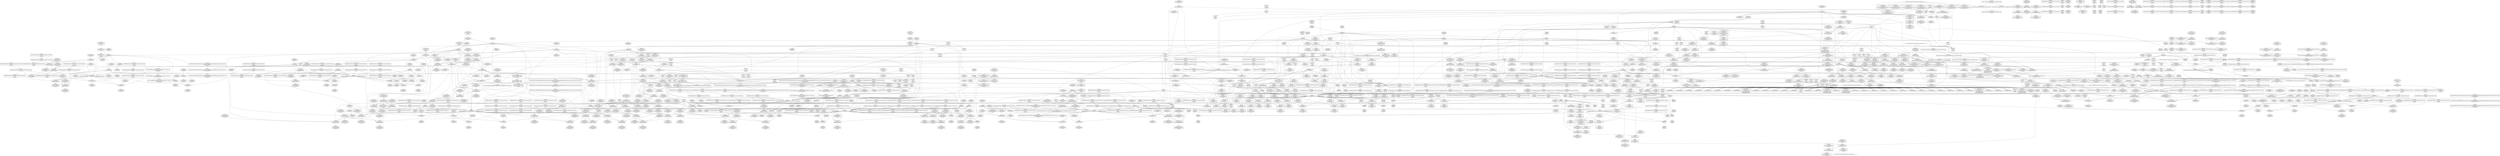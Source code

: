 digraph {
	CE0x467a770 [shape=record,shape=Mrecord,label="{CE0x467a770|__rcu_read_unlock:do.end|*SummSink*}"]
	CE0x45bf710 [shape=record,shape=Mrecord,label="{CE0x45bf710|i8_1|*Constant*|*SummSink*}"]
	CE0x45d61a0 [shape=record,shape=Mrecord,label="{CE0x45d61a0|sock_has_perm:call|security/selinux/hooks.c,3967|*SummSource*}"]
	CE0x467b4d0 [shape=record,shape=Mrecord,label="{CE0x467b4d0|__rcu_read_unlock:tmp6|include/linux/rcupdate.h,245|*SummSink*}"]
	CE0x45ea550 [shape=record,shape=Mrecord,label="{CE0x45ea550|GLOBAL:__preempt_count_add|*Constant*}"]
	CE0x4636490 [shape=record,shape=Mrecord,label="{CE0x4636490|_call_void_asm_sideeffect_,_memory_,_dirflag_,_fpsr_,_flags_()_#3,_!dbg_!27714,_!srcloc_!27715|include/linux/rcupdate.h,239|*SummSource*}"]
	CE0x4664a40 [shape=record,shape=Mrecord,label="{CE0x4664a40|void_(i32*,_i32,_i32*)*_asm_addl_$1,_%gs:$0_,_*m,ri,*m,_dirflag_,_fpsr_,_flags_}"]
	CE0x4628f70 [shape=record,shape=Mrecord,label="{CE0x4628f70|i64*_getelementptr_inbounds_(_11_x_i64_,_11_x_i64_*___llvm_gcov_ctr132,_i64_0,_i64_1)|*Constant*|*SummSink*}"]
	CE0x46274b0 [shape=record,shape=Mrecord,label="{CE0x46274b0|i64*_getelementptr_inbounds_(_4_x_i64_,_4_x_i64_*___llvm_gcov_ctr134,_i64_0,_i64_1)|*Constant*|*SummSink*}"]
	CE0x466ba40 [shape=record,shape=Mrecord,label="{CE0x466ba40|__preempt_count_sub:tmp7|./arch/x86/include/asm/preempt.h,78|*SummSource*}"]
	CE0x467b2e0 [shape=record,shape=Mrecord,label="{CE0x467b2e0|__rcu_read_unlock:tmp6|include/linux/rcupdate.h,245}"]
	CE0x46037c0 [shape=record,shape=Mrecord,label="{CE0x46037c0|__preempt_count_add:tmp7|./arch/x86/include/asm/preempt.h,73|*SummSource*}"]
	CE0x45a48c0 [shape=record,shape=Mrecord,label="{CE0x45a48c0|rcu_read_lock:tmp16|include/linux/rcupdate.h,882|*SummSource*}"]
	CE0x4693c40 [shape=record,shape=Mrecord,label="{CE0x4693c40|_call_void_mcount()_#3|*SummSink*}"]
	CE0x45bc730 [shape=record,shape=Mrecord,label="{CE0x45bc730|sock_has_perm:tmp2|*LoadInst*|security/selinux/hooks.c,3964|*SummSource*}"]
	CE0x458c3a0 [shape=record,shape=Mrecord,label="{CE0x458c3a0|task_sid:real_cred|security/selinux/hooks.c,208|*SummSource*}"]
	CE0x454a720 [shape=record,shape=Mrecord,label="{CE0x454a720|selinux_socket_sendmsg:bb|*SummSink*}"]
	CE0x46165c0 [shape=record,shape=Mrecord,label="{CE0x46165c0|__preempt_count_sub:tmp1|*SummSource*}"]
	CE0x4611200 [shape=record,shape=Mrecord,label="{CE0x4611200|rcu_read_unlock:tmp2}"]
	CE0x463a930 [shape=record,shape=Mrecord,label="{CE0x463a930|i64*_getelementptr_inbounds_(_11_x_i64_,_11_x_i64_*___llvm_gcov_ctr132,_i64_0,_i64_10)|*Constant*}"]
	CE0x4596590 [shape=record,shape=Mrecord,label="{CE0x4596590|i8_2|*Constant*|*SummSource*}"]
	CE0x463e240 [shape=record,shape=Mrecord,label="{CE0x463e240|rcu_lock_release:map|Function::rcu_lock_release&Arg::map::|*SummSource*}"]
	CE0x45c5020 [shape=record,shape=Mrecord,label="{CE0x45c5020|task_sid:tmp26|security/selinux/hooks.c,208|*SummSink*}"]
	CE0x4569860 [shape=record,shape=Mrecord,label="{CE0x4569860|i64*_getelementptr_inbounds_(_2_x_i64_,_2_x_i64_*___llvm_gcov_ctr361,_i64_0,_i64_1)|*Constant*|*SummSource*}"]
	CE0x45d2560 [shape=record,shape=Mrecord,label="{CE0x45d2560|8:_%struct.sock*,_:_SCME_34,35_}"]
	CE0x45cc7d0 [shape=record,shape=Mrecord,label="{CE0x45cc7d0|sock_has_perm:sk4|security/selinux/hooks.c,3974|*SummSource*}"]
	CE0x45da4a0 [shape=record,shape=Mrecord,label="{CE0x45da4a0|sock_has_perm:tmp3|security/selinux/hooks.c,3964|*SummSink*}"]
	CE0x45c03a0 [shape=record,shape=Mrecord,label="{CE0x45c03a0|i8*_getelementptr_inbounds_(_25_x_i8_,_25_x_i8_*_.str3,_i32_0,_i32_0)|*Constant*}"]
	CE0x4631f20 [shape=record,shape=Mrecord,label="{CE0x4631f20|rcu_lock_acquire:tmp5|include/linux/rcupdate.h,418}"]
	CE0x45bec30 [shape=record,shape=Mrecord,label="{CE0x45bec30|task_sid:tmp19|security/selinux/hooks.c,208}"]
	CE0x454c680 [shape=record,shape=Mrecord,label="{CE0x454c680|sock_has_perm:cleanup|*SummSink*}"]
	CE0x4610e70 [shape=record,shape=Mrecord,label="{CE0x4610e70|i64*_getelementptr_inbounds_(_4_x_i64_,_4_x_i64_*___llvm_gcov_ctr133,_i64_0,_i64_0)|*Constant*|*SummSink*}"]
	CE0x4578d80 [shape=record,shape=Mrecord,label="{CE0x4578d80|sock_has_perm:net|security/selinux/hooks.c, 3966}"]
	CE0x462b100 [shape=record,shape=Mrecord,label="{CE0x462b100|COLLAPSED:_GCMRE___llvm_gcov_ctr132_internal_global_11_x_i64_zeroinitializer:_elem_0:default:}"]
	CE0x4636b30 [shape=record,shape=Mrecord,label="{CE0x4636b30|rcu_lock_acquire:tmp3|*SummSource*}"]
	CE0x45451b0 [shape=record,shape=Mrecord,label="{CE0x45451b0|32:_%struct.sock*,_:_CRE_8,16_|*MultipleSource*|Function::selinux_socket_sendmsg&Arg::sock::|security/selinux/hooks.c,4215}"]
	CE0x45efd30 [shape=record,shape=Mrecord,label="{CE0x45efd30|task_sid:tmp9|security/selinux/hooks.c,208|*SummSink*}"]
	CE0x45cf5b0 [shape=record,shape=Mrecord,label="{CE0x45cf5b0|rcu_read_lock:tmp11|include/linux/rcupdate.h,882|*SummSink*}"]
	CE0x4606050 [shape=record,shape=Mrecord,label="{CE0x4606050|_call_void_lock_acquire(%struct.lockdep_map*_%map,_i32_0,_i32_0,_i32_2,_i32_0,_%struct.lockdep_map*_null,_i64_ptrtoint_(i8*_blockaddress(_rcu_lock_acquire,_%__here)_to_i64))_#10,_!dbg_!27716|include/linux/rcupdate.h,418}"]
	CE0x45d60d0 [shape=record,shape=Mrecord,label="{CE0x45d60d0|sock_has_perm:call|security/selinux/hooks.c,3967}"]
	CE0x45d10a0 [shape=record,shape=Mrecord,label="{CE0x45d10a0|i64_2|*Constant*}"]
	CE0x45fa500 [shape=record,shape=Mrecord,label="{CE0x45fa500|__rcu_read_unlock:do.body}"]
	CE0x462da30 [shape=record,shape=Mrecord,label="{CE0x462da30|rcu_lock_acquire:bb|*SummSink*}"]
	CE0x463c860 [shape=record,shape=Mrecord,label="{CE0x463c860|rcu_read_unlock:tmp22|include/linux/rcupdate.h,935|*SummSource*}"]
	CE0x458c290 [shape=record,shape=Mrecord,label="{CE0x458c290|task_sid:tmp4|*LoadInst*|security/selinux/hooks.c,208}"]
	CE0x4624fc0 [shape=record,shape=Mrecord,label="{CE0x4624fc0|rcu_read_lock:tmp21|include/linux/rcupdate.h,884}"]
	CE0x45e5260 [shape=record,shape=Mrecord,label="{CE0x45e5260|task_sid:tmp5|security/selinux/hooks.c,208|*SummSource*}"]
	CE0x457baf0 [shape=record,shape=Mrecord,label="{CE0x457baf0|0:_i32,_4:_i32,_8:_i32,_12:_i32,_:_CMRE_4,8_|*MultipleSource*|security/selinux/hooks.c,196|security/selinux/hooks.c,197|*LoadInst*|security/selinux/hooks.c,196}"]
	CE0x45984b0 [shape=record,shape=Mrecord,label="{CE0x45984b0|sock_has_perm:ad|security/selinux/hooks.c, 3965}"]
	CE0x45dd0c0 [shape=record,shape=Mrecord,label="{CE0x45dd0c0|i64*_getelementptr_inbounds_(_4_x_i64_,_4_x_i64_*___llvm_gcov_ctr129,_i64_0,_i64_2)|*Constant*}"]
	CE0x46378b0 [shape=record,shape=Mrecord,label="{CE0x46378b0|rcu_read_unlock:tmp12|include/linux/rcupdate.h,933}"]
	CE0x45f5810 [shape=record,shape=Mrecord,label="{CE0x45f5810|task_sid:tmp6|security/selinux/hooks.c,208|*SummSink*}"]
	CE0x457d500 [shape=record,shape=Mrecord,label="{CE0x457d500|rcu_read_lock:tmp5|include/linux/rcupdate.h,882|*SummSink*}"]
	CE0x45f2df0 [shape=record,shape=Mrecord,label="{CE0x45f2df0|task_sid:tobool4|security/selinux/hooks.c,208|*SummSource*}"]
	CE0x45c5c20 [shape=record,shape=Mrecord,label="{CE0x45c5c20|task_sid:call7|security/selinux/hooks.c,208|*SummSink*}"]
	CE0x45d3730 [shape=record,shape=Mrecord,label="{CE0x45d3730|8:_%struct.sock*,_:_SCME_49,50_}"]
	CE0x467ebc0 [shape=record,shape=Mrecord,label="{CE0x467ebc0|__preempt_count_sub:tmp4|./arch/x86/include/asm/preempt.h,77|*SummSource*}"]
	CE0x45fb4a0 [shape=record,shape=Mrecord,label="{CE0x45fb4a0|_call_void_mcount()_#3}"]
	CE0x45a5090 [shape=record,shape=Mrecord,label="{CE0x45a5090|GLOBAL:__rcu_read_lock|*Constant*|*SummSource*}"]
	CE0x4562a60 [shape=record,shape=Mrecord,label="{CE0x4562a60|GLOBAL:sock_has_perm|*Constant*|*SummSource*}"]
	CE0x45d3010 [shape=record,shape=Mrecord,label="{CE0x45d3010|8:_%struct.sock*,_:_SCME_43,44_}"]
	CE0x4578f00 [shape=record,shape=Mrecord,label="{CE0x4578f00|sock_has_perm:ad|security/selinux/hooks.c, 3965|*SummSource*}"]
	CE0x45c76f0 [shape=record,shape=Mrecord,label="{CE0x45c76f0|GLOBAL:rcu_read_unlock|*Constant*|*SummSink*}"]
	CE0x46107d0 [shape=record,shape=Mrecord,label="{CE0x46107d0|i64_0|*Constant*}"]
	CE0x45e57b0 [shape=record,shape=Mrecord,label="{CE0x45e57b0|rcu_read_lock:do.end|*SummSource*}"]
	CE0x463b1d0 [shape=record,shape=Mrecord,label="{CE0x463b1d0|rcu_read_unlock:tmp17|include/linux/rcupdate.h,933}"]
	CE0x467dc60 [shape=record,shape=Mrecord,label="{CE0x467dc60|__preempt_count_sub:tmp3}"]
	CE0x45e3d10 [shape=record,shape=Mrecord,label="{CE0x45e3d10|rcu_read_lock:tmp1|*SummSink*}"]
	CE0x4597ed0 [shape=record,shape=Mrecord,label="{CE0x4597ed0|rcu_read_lock:tmp13|include/linux/rcupdate.h,882}"]
	CE0x462de00 [shape=record,shape=Mrecord,label="{CE0x462de00|rcu_lock_acquire:tmp1}"]
	CE0x457dcd0 [shape=record,shape=Mrecord,label="{CE0x457dcd0|i64_3|*Constant*|*SummSource*}"]
	CE0x45e9ef0 [shape=record,shape=Mrecord,label="{CE0x45e9ef0|i64*_getelementptr_inbounds_(_13_x_i64_,_13_x_i64_*___llvm_gcov_ctr126,_i64_0,_i64_1)|*Constant*|*SummSource*}"]
	CE0x4610970 [shape=record,shape=Mrecord,label="{CE0x4610970|rcu_read_lock:tmp4|include/linux/rcupdate.h,882|*SummSource*}"]
	CE0x460f090 [shape=record,shape=Mrecord,label="{CE0x460f090|cred_sid:tmp4|*LoadInst*|security/selinux/hooks.c,196|*SummSource*}"]
	CE0x4553f20 [shape=record,shape=Mrecord,label="{CE0x4553f20|sock_has_perm:sk_security|security/selinux/hooks.c,3964|*SummSink*}"]
	CE0x45e4780 [shape=record,shape=Mrecord,label="{CE0x45e4780|i64*_getelementptr_inbounds_(_11_x_i64_,_11_x_i64_*___llvm_gcov_ctr127,_i64_0,_i64_1)|*Constant*}"]
	CE0x45bcb20 [shape=record,shape=Mrecord,label="{CE0x45bcb20|i32_208|*Constant*}"]
	CE0x4632560 [shape=record,shape=Mrecord,label="{CE0x4632560|rcu_read_unlock:tmp10|include/linux/rcupdate.h,933}"]
	CE0x46a87c0 [shape=record,shape=Mrecord,label="{CE0x46a87c0|i64*_getelementptr_inbounds_(_4_x_i64_,_4_x_i64_*___llvm_gcov_ctr135,_i64_0,_i64_0)|*Constant*}"]
	CE0x467e420 [shape=record,shape=Mrecord,label="{CE0x467e420|__preempt_count_sub:tmp6|./arch/x86/include/asm/preempt.h,78|*SummSink*}"]
	CE0x45549b0 [shape=record,shape=Mrecord,label="{CE0x45549b0|selinux_socket_sendmsg:tmp3}"]
	CE0x457c480 [shape=record,shape=Mrecord,label="{CE0x457c480|i32_0|*Constant*}"]
	CE0x46326d0 [shape=record,shape=Mrecord,label="{CE0x46326d0|rcu_read_unlock:tmp10|include/linux/rcupdate.h,933|*SummSource*}"]
	CE0x46249a0 [shape=record,shape=Mrecord,label="{CE0x46249a0|rcu_read_lock:tmp19|include/linux/rcupdate.h,882|*SummSink*}"]
	CE0x4563580 [shape=record,shape=Mrecord,label="{CE0x4563580|get_current:tmp1|*SummSource*}"]
	CE0x455b380 [shape=record,shape=Mrecord,label="{CE0x455b380|_call_void_mcount()_#3|*SummSink*}"]
	CE0x4637740 [shape=record,shape=Mrecord,label="{CE0x4637740|rcu_read_unlock:tmp11|include/linux/rcupdate.h,933|*SummSink*}"]
	CE0x45c1b60 [shape=record,shape=Mrecord,label="{CE0x45c1b60|task_sid:tmp18|security/selinux/hooks.c,208}"]
	CE0x4673a80 [shape=record,shape=Mrecord,label="{CE0x4673a80|GLOBAL:lock_release|*Constant*|*SummSink*}"]
	CE0x4613350 [shape=record,shape=Mrecord,label="{CE0x4613350|cred_sid:tmp6|security/selinux/hooks.c,197|*SummSink*}"]
	CE0x45496a0 [shape=record,shape=Mrecord,label="{CE0x45496a0|sock_has_perm:perms|Function::sock_has_perm&Arg::perms::|*SummSource*}"]
	CE0x468f7a0 [shape=record,shape=Mrecord,label="{CE0x468f7a0|__preempt_count_sub:val|Function::__preempt_count_sub&Arg::val::}"]
	CE0x45f7770 [shape=record,shape=Mrecord,label="{CE0x45f7770|__rcu_read_lock:bb|*SummSource*}"]
	CE0x45c0940 [shape=record,shape=Mrecord,label="{CE0x45c0940|GLOBAL:lockdep_rcu_suspicious|*Constant*|*SummSource*}"]
	CE0x467b030 [shape=record,shape=Mrecord,label="{CE0x467b030|i64*_getelementptr_inbounds_(_4_x_i64_,_4_x_i64_*___llvm_gcov_ctr134,_i64_0,_i64_3)|*Constant*|*SummSink*}"]
	CE0x45a4420 [shape=record,shape=Mrecord,label="{CE0x45a4420|rcu_read_lock:tmp15|include/linux/rcupdate.h,882|*SummSource*}"]
	CE0x45d0700 [shape=record,shape=Mrecord,label="{CE0x45d0700|_ret_i32_%retval.0,_!dbg_!27728|security/selinux/avc.c,775}"]
	CE0x45c4b10 [shape=record,shape=Mrecord,label="{CE0x45c4b10|task_sid:tmp27|security/selinux/hooks.c,208}"]
	CE0x46b63d0 [shape=record,shape=Mrecord,label="{CE0x46b63d0|i64*_getelementptr_inbounds_(_4_x_i64_,_4_x_i64_*___llvm_gcov_ctr129,_i64_0,_i64_2)|*Constant*|*SummSink*}"]
	CE0x4635a40 [shape=record,shape=Mrecord,label="{CE0x4635a40|rcu_read_unlock:bb|*SummSink*}"]
	CE0x45ea240 [shape=record,shape=Mrecord,label="{CE0x45ea240|_call_void___preempt_count_add(i32_1)_#10,_!dbg_!27711|include/linux/rcupdate.h,239}"]
	CE0x45c1490 [shape=record,shape=Mrecord,label="{CE0x45c1490|task_sid:tmp17|security/selinux/hooks.c,208|*SummSource*}"]
	CE0x45cc0e0 [shape=record,shape=Mrecord,label="{CE0x45cc0e0|sock_has_perm:net3|security/selinux/hooks.c,3974|*SummSink*}"]
	CE0x46655e0 [shape=record,shape=Mrecord,label="{CE0x46655e0|i64_1|*Constant*}"]
	CE0x462f510 [shape=record,shape=Mrecord,label="{CE0x462f510|rcu_read_unlock:if.end|*SummSink*}"]
	CE0x4578370 [shape=record,shape=Mrecord,label="{CE0x4578370|rcu_read_lock:do.end|*SummSink*}"]
	CE0x45c6790 [shape=record,shape=Mrecord,label="{CE0x45c6790|cred_sid:cred|Function::cred_sid&Arg::cred::|*SummSink*}"]
	CE0x4626490 [shape=record,shape=Mrecord,label="{CE0x4626490|cred_sid:bb}"]
	CE0x4634be0 [shape=record,shape=Mrecord,label="{CE0x4634be0|i64*_getelementptr_inbounds_(_4_x_i64_,_4_x_i64_*___llvm_gcov_ctr130,_i64_0,_i64_2)|*Constant*|*SummSource*}"]
	CE0x45d1af0 [shape=record,shape=Mrecord,label="{CE0x45d1af0|8:_%struct.sock*,_:_SCME_25,26_}"]
	CE0x4591410 [shape=record,shape=Mrecord,label="{CE0x4591410|sock_has_perm:cleanup}"]
	CE0x4555810 [shape=record,shape=Mrecord,label="{CE0x4555810|i64*_getelementptr_inbounds_(_2_x_i64_,_2_x_i64_*___llvm_gcov_ctr98,_i64_0,_i64_1)|*Constant*|*SummSink*}"]
	CE0x45ea060 [shape=record,shape=Mrecord,label="{CE0x45ea060|i64*_getelementptr_inbounds_(_13_x_i64_,_13_x_i64_*___llvm_gcov_ctr126,_i64_0,_i64_1)|*Constant*|*SummSink*}"]
	CE0x45d0aa0 [shape=record,shape=Mrecord,label="{CE0x45d0aa0|8:_%struct.sock*,_:_SCME_8,16_|*MultipleSource*|security/selinux/hooks.c, 3966|security/selinux/hooks.c,3966|security/selinux/hooks.c,3966}"]
	CE0x4679f20 [shape=record,shape=Mrecord,label="{CE0x4679f20|i64*_getelementptr_inbounds_(_4_x_i64_,_4_x_i64_*___llvm_gcov_ctr134,_i64_0,_i64_1)|*Constant*}"]
	CE0x454aa20 [shape=record,shape=Mrecord,label="{CE0x454aa20|sock_has_perm:tmp8|security/selinux/hooks.c,3969|*SummSink*}"]
	CE0x4635710 [shape=record,shape=Mrecord,label="{CE0x4635710|rcu_read_unlock:do.body|*SummSink*}"]
	CE0x4629ea0 [shape=record,shape=Mrecord,label="{CE0x4629ea0|i64*_getelementptr_inbounds_(_4_x_i64_,_4_x_i64_*___llvm_gcov_ctr128,_i64_0,_i64_1)|*Constant*|*SummSink*}"]
	CE0x45f1e70 [shape=record,shape=Mrecord,label="{CE0x45f1e70|GLOBAL:rcu_lock_acquire|*Constant*}"]
	CE0x4625860 [shape=record,shape=Mrecord,label="{CE0x4625860|i64*_getelementptr_inbounds_(_11_x_i64_,_11_x_i64_*___llvm_gcov_ctr127,_i64_0,_i64_10)|*Constant*|*SummSink*}"]
	CE0x46635a0 [shape=record,shape=Mrecord,label="{CE0x46635a0|i64*_getelementptr_inbounds_(_4_x_i64_,_4_x_i64_*___llvm_gcov_ctr135,_i64_0,_i64_3)|*Constant*|*SummSink*}"]
	CE0x4639ff0 [shape=record,shape=Mrecord,label="{CE0x4639ff0|rcu_read_unlock:tmp20|include/linux/rcupdate.h,933}"]
	CE0x4545260 [shape=record,shape=Mrecord,label="{CE0x4545260|_ret_%struct.task_struct*_%tmp4,_!dbg_!27714|./arch/x86/include/asm/current.h,14}"]
	CE0x45d42a0 [shape=record,shape=Mrecord,label="{CE0x45d42a0|GLOBAL:task_sid|*Constant*|*SummSource*}"]
	CE0x457d810 [shape=record,shape=Mrecord,label="{CE0x457d810|cred_sid:security|security/selinux/hooks.c,196|*SummSource*}"]
	CE0x4636aa0 [shape=record,shape=Mrecord,label="{CE0x4636aa0|rcu_read_unlock:do.body|*SummSource*}"]
	CE0x45beca0 [shape=record,shape=Mrecord,label="{CE0x45beca0|task_sid:tmp18|security/selinux/hooks.c,208|*SummSource*}"]
	CE0x45e3ec0 [shape=record,shape=Mrecord,label="{CE0x45e3ec0|i64*_getelementptr_inbounds_(_11_x_i64_,_11_x_i64_*___llvm_gcov_ctr127,_i64_0,_i64_1)|*Constant*|*SummSource*}"]
	CE0x458cec0 [shape=record,shape=Mrecord,label="{CE0x458cec0|rcu_read_lock:if.end|*SummSource*}"]
	CE0x4624e50 [shape=record,shape=Mrecord,label="{CE0x4624e50|rcu_read_lock:tmp20|include/linux/rcupdate.h,882|*SummSink*}"]
	CE0x4600ad0 [shape=record,shape=Mrecord,label="{CE0x4600ad0|__rcu_read_lock:tmp2}"]
	CE0x460e810 [shape=record,shape=Mrecord,label="{CE0x460e810|rcu_read_lock:tobool1|include/linux/rcupdate.h,882|*SummSource*}"]
	CE0x4563b40 [shape=record,shape=Mrecord,label="{CE0x4563b40|selinux_socket_sendmsg:call1|security/selinux/hooks.c,4215}"]
	CE0x45c6150 [shape=record,shape=Mrecord,label="{CE0x45c6150|GLOBAL:cred_sid|*Constant*|*SummSink*}"]
	CE0x45edce0 [shape=record,shape=Mrecord,label="{CE0x45edce0|COLLAPSED:_GCMRE___llvm_gcov_ctr126_internal_global_13_x_i64_zeroinitializer:_elem_0:default:}"]
	CE0x462e690 [shape=record,shape=Mrecord,label="{CE0x462e690|_call_void_mcount()_#3|*SummSink*}"]
	CE0x45c2d20 [shape=record,shape=Mrecord,label="{CE0x45c2d20|i64*_getelementptr_inbounds_(_13_x_i64_,_13_x_i64_*___llvm_gcov_ctr126,_i64_0,_i64_10)|*Constant*|*SummSink*}"]
	CE0x4610f30 [shape=record,shape=Mrecord,label="{CE0x4610f30|rcu_lock_release:__here|*SummSource*}"]
	CE0x45982e0 [shape=record,shape=Mrecord,label="{CE0x45982e0|avc_has_perm:tsid|Function::avc_has_perm&Arg::tsid::|*SummSource*}"]
	CE0x4612240 [shape=record,shape=Mrecord,label="{CE0x4612240|rcu_read_lock:do.body|*SummSource*}"]
	CE0x462a0e0 [shape=record,shape=Mrecord,label="{CE0x462a0e0|rcu_read_unlock:tmp1}"]
	CE0x4617f20 [shape=record,shape=Mrecord,label="{CE0x4617f20|_call_void_asm_addl_$1,_%gs:$0_,_*m,ri,*m,_dirflag_,_fpsr_,_flags_(i32*___preempt_count,_i32_%val,_i32*___preempt_count)_#3,_!dbg_!27714,_!srcloc_!27717|./arch/x86/include/asm/preempt.h,72}"]
	CE0x4690e80 [shape=record,shape=Mrecord,label="{CE0x4690e80|__preempt_count_sub:tmp2|*SummSink*}"]
	CE0x467ec30 [shape=record,shape=Mrecord,label="{CE0x467ec30|__preempt_count_sub:tmp4|./arch/x86/include/asm/preempt.h,77|*SummSink*}"]
	CE0x4569ca0 [shape=record,shape=Mrecord,label="{CE0x4569ca0|sock_has_perm:tmp9|security/selinux/hooks.c,3969|*SummSource*}"]
	CE0x45899f0 [shape=record,shape=Mrecord,label="{CE0x45899f0|sock_has_perm:bb}"]
	CE0x454f710 [shape=record,shape=Mrecord,label="{CE0x454f710|task_sid:tmp1|*SummSink*}"]
	CE0x45553c0 [shape=record,shape=Mrecord,label="{CE0x45553c0|get_current:tmp2|*SummSink*}"]
	CE0x465fbf0 [shape=record,shape=Mrecord,label="{CE0x465fbf0|rcu_lock_acquire:tmp7|*SummSource*}"]
	CE0x4578a40 [shape=record,shape=Mrecord,label="{CE0x4578a40|i32_77|*Constant*|*SummSink*}"]
	CE0x45d40b0 [shape=record,shape=Mrecord,label="{CE0x45d40b0|i64_56|*Constant*|*SummSource*}"]
	CE0x45f3e90 [shape=record,shape=Mrecord,label="{CE0x45f3e90|task_sid:tmp14|security/selinux/hooks.c,208|*SummSource*}"]
	CE0x4636310 [shape=record,shape=Mrecord,label="{CE0x4636310|_call_void_asm_sideeffect_,_memory_,_dirflag_,_fpsr_,_flags_()_#3,_!dbg_!27714,_!srcloc_!27715|include/linux/rcupdate.h,239}"]
	CE0x45cb580 [shape=record,shape=Mrecord,label="{CE0x45cb580|sock_has_perm:net1|security/selinux/hooks.c,3973|*SummSource*}"]
	CE0x45e6820 [shape=record,shape=Mrecord,label="{CE0x45e6820|_ret_void,_!dbg_!27717|include/linux/rcupdate.h,240}"]
	CE0x45ef760 [shape=record,shape=Mrecord,label="{CE0x45ef760|cred_sid:tmp|*SummSink*}"]
	CE0x4633200 [shape=record,shape=Mrecord,label="{CE0x4633200|rcu_read_unlock:do.end|*SummSink*}"]
	CE0x46391d0 [shape=record,shape=Mrecord,label="{CE0x46391d0|i32_934|*Constant*|*SummSource*}"]
	CE0x460db80 [shape=record,shape=Mrecord,label="{CE0x460db80|i64*_getelementptr_inbounds_(_4_x_i64_,_4_x_i64_*___llvm_gcov_ctr129,_i64_0,_i64_1)|*Constant*}"]
	CE0x45f3ad0 [shape=record,shape=Mrecord,label="{CE0x45f3ad0|i64_6|*Constant*|*SummSource*}"]
	CE0x45d27c0 [shape=record,shape=Mrecord,label="{CE0x45d27c0|8:_%struct.sock*,_:_SCME_36,37_}"]
	CE0x4554900 [shape=record,shape=Mrecord,label="{CE0x4554900|selinux_socket_sendmsg:entry|*SummSource*}"]
	CE0x4626b80 [shape=record,shape=Mrecord,label="{CE0x4626b80|i64*_getelementptr_inbounds_(_11_x_i64_,_11_x_i64_*___llvm_gcov_ctr132,_i64_0,_i64_8)|*Constant*}"]
	CE0x463bdd0 [shape=record,shape=Mrecord,label="{CE0x463bdd0|_call_void_lockdep_rcu_suspicious(i8*_getelementptr_inbounds_(_25_x_i8_,_25_x_i8_*_.str45,_i32_0,_i32_0),_i32_934,_i8*_getelementptr_inbounds_(_44_x_i8_,_44_x_i8_*_.str47,_i32_0,_i32_0))_#10,_!dbg_!27726|include/linux/rcupdate.h,933|*SummSink*}"]
	CE0x46709c0 [shape=record,shape=Mrecord,label="{CE0x46709c0|i64*_getelementptr_inbounds_(_4_x_i64_,_4_x_i64_*___llvm_gcov_ctr135,_i64_0,_i64_0)|*Constant*|*SummSink*}"]
	CE0x4666480 [shape=record,shape=Mrecord,label="{CE0x4666480|__preempt_count_add:do.end|*SummSink*}"]
	CE0x454a0f0 [shape=record,shape=Mrecord,label="{CE0x454a0f0|i64*_getelementptr_inbounds_(_2_x_i64_,_2_x_i64_*___llvm_gcov_ctr361,_i64_0,_i64_0)|*Constant*}"]
	CE0x45e6940 [shape=record,shape=Mrecord,label="{CE0x45e6940|task_sid:tmp3|*SummSink*}"]
	CE0x45ce470 [shape=record,shape=Mrecord,label="{CE0x45ce470|sock_has_perm:tmp17|security/selinux/hooks.c,3976|*SummSource*}"]
	CE0x4660850 [shape=record,shape=Mrecord,label="{CE0x4660850|i8*_undef|*Constant*|*SummSink*}"]
	CE0x45dfa20 [shape=record,shape=Mrecord,label="{CE0x45dfa20|task_sid:land.lhs.true}"]
	CE0x458ab80 [shape=record,shape=Mrecord,label="{CE0x458ab80|rcu_lock_acquire:__here|*SummSource*}"]
	CE0x45809a0 [shape=record,shape=Mrecord,label="{CE0x45809a0|get_current:tmp|*SummSource*}"]
	CE0x458b9d0 [shape=record,shape=Mrecord,label="{CE0x458b9d0|GLOBAL:current_task|Global_var:current_task|*SummSink*}"]
	CE0x45807c0 [shape=record,shape=Mrecord,label="{CE0x45807c0|get_current:bb|*SummSource*}"]
	CE0x4612700 [shape=record,shape=Mrecord,label="{CE0x4612700|rcu_read_lock:tmp9|include/linux/rcupdate.h,882|*SummSource*}"]
	CE0x462e340 [shape=record,shape=Mrecord,label="{CE0x462e340|i64*_getelementptr_inbounds_(_11_x_i64_,_11_x_i64_*___llvm_gcov_ctr132,_i64_0,_i64_0)|*Constant*|*SummSource*}"]
	CE0x462a5e0 [shape=record,shape=Mrecord,label="{CE0x462a5e0|_call_void_mcount()_#3}"]
	CE0x45f4dd0 [shape=record,shape=Mrecord,label="{CE0x45f4dd0|rcu_read_lock:tmp6|include/linux/rcupdate.h,882}"]
	CE0x455b4e0 [shape=record,shape=Mrecord,label="{CE0x455b4e0|i32_59|*Constant*}"]
	CE0x45ed310 [shape=record,shape=Mrecord,label="{CE0x45ed310|task_sid:tmp7|security/selinux/hooks.c,208|*SummSink*}"]
	CE0x4554a80 [shape=record,shape=Mrecord,label="{CE0x4554a80|get_current:tmp2|*SummSource*}"]
	CE0x4674260 [shape=record,shape=Mrecord,label="{CE0x4674260|i64_ptrtoint_(i8*_blockaddress(_rcu_lock_release,_%__here)_to_i64)|*Constant*|*SummSink*}"]
	CE0x4605980 [shape=record,shape=Mrecord,label="{CE0x4605980|rcu_lock_release:tmp}"]
	CE0x462e620 [shape=record,shape=Mrecord,label="{CE0x462e620|_call_void_mcount()_#3|*SummSource*}"]
	CE0x45db0e0 [shape=record,shape=Mrecord,label="{CE0x45db0e0|GLOBAL:task_sid|*Constant*}"]
	CE0x45ce020 [shape=record,shape=Mrecord,label="{CE0x45ce020|sock_has_perm:tmp17|security/selinux/hooks.c,3976}"]
	CE0x45ea3e0 [shape=record,shape=Mrecord,label="{CE0x45ea3e0|_call_void___preempt_count_add(i32_1)_#10,_!dbg_!27711|include/linux/rcupdate.h,239|*SummSink*}"]
	CE0x45782b0 [shape=record,shape=Mrecord,label="{CE0x45782b0|rcu_read_lock:land.lhs.true2}"]
	CE0x460d8c0 [shape=record,shape=Mrecord,label="{CE0x460d8c0|__rcu_read_unlock:tmp1|*SummSource*}"]
	CE0x45f9630 [shape=record,shape=Mrecord,label="{CE0x45f9630|rcu_lock_release:tmp5|include/linux/rcupdate.h,423}"]
	CE0x4549280 [shape=record,shape=Mrecord,label="{CE0x4549280|i32_5|*Constant*|*SummSource*}"]
	CE0x45d2b50 [shape=record,shape=Mrecord,label="{CE0x45d2b50|8:_%struct.sock*,_:_SCME_39,40_}"]
	CE0x467a3b0 [shape=record,shape=Mrecord,label="{CE0x467a3b0|_call_void_asm_addl_$1,_%gs:$0_,_*m,ri,*m,_dirflag_,_fpsr_,_flags_(i32*___preempt_count,_i32_%sub,_i32*___preempt_count)_#3,_!dbg_!27717,_!srcloc_!27718|./arch/x86/include/asm/preempt.h,77}"]
	CE0x45f52b0 [shape=record,shape=Mrecord,label="{CE0x45f52b0|i64*_getelementptr_inbounds_(_2_x_i64_,_2_x_i64_*___llvm_gcov_ctr131,_i64_0,_i64_1)|*Constant*}"]
	CE0x4663700 [shape=record,shape=Mrecord,label="{CE0x4663700|i64*_getelementptr_inbounds_(_4_x_i64_,_4_x_i64_*___llvm_gcov_ctr130,_i64_0,_i64_0)|*Constant*|*SummSource*}"]
	CE0x4636c80 [shape=record,shape=Mrecord,label="{CE0x4636c80|_call_void_mcount()_#3}"]
	CE0x463a350 [shape=record,shape=Mrecord,label="{CE0x463a350|rcu_read_unlock:tmp20|include/linux/rcupdate.h,933|*SummSink*}"]
	CE0x4633610 [shape=record,shape=Mrecord,label="{CE0x4633610|__rcu_read_lock:do.end}"]
	CE0x45f6f70 [shape=record,shape=Mrecord,label="{CE0x45f6f70|__rcu_read_unlock:entry|*SummSink*}"]
	CE0x4563390 [shape=record,shape=Mrecord,label="{CE0x4563390|sock_has_perm:sk|Function::sock_has_perm&Arg::sk::}"]
	CE0x4597a00 [shape=record,shape=Mrecord,label="{CE0x4597a00|rcu_read_unlock:tmp16|include/linux/rcupdate.h,933}"]
	CE0x45eca10 [shape=record,shape=Mrecord,label="{CE0x45eca10|i32_22|*Constant*|*SummSink*}"]
	CE0x460ea10 [shape=record,shape=Mrecord,label="{CE0x460ea10|i64_4|*Constant*}"]
	CE0x45c15d0 [shape=record,shape=Mrecord,label="{CE0x45c15d0|i64*_getelementptr_inbounds_(_13_x_i64_,_13_x_i64_*___llvm_gcov_ctr126,_i64_0,_i64_8)|*Constant*|*SummSource*}"]
	CE0x45e51b0 [shape=record,shape=Mrecord,label="{CE0x45e51b0|task_sid:tmp5|security/selinux/hooks.c,208}"]
	CE0x45cdeb0 [shape=record,shape=Mrecord,label="{CE0x45cdeb0|sock_has_perm:sclass|security/selinux/hooks.c,3976|*SummSource*}"]
	CE0x45f6da0 [shape=record,shape=Mrecord,label="{CE0x45f6da0|__rcu_read_unlock:entry}"]
	CE0x457e220 [shape=record,shape=Mrecord,label="{CE0x457e220|cred_sid:sid|security/selinux/hooks.c,197}"]
	CE0x45e4670 [shape=record,shape=Mrecord,label="{CE0x45e4670|rcu_read_lock:tmp1|*SummSource*}"]
	CE0x4690060 [shape=record,shape=Mrecord,label="{CE0x4690060|_call_void_mcount()_#3|*SummSink*}"]
	CE0x45eec60 [shape=record,shape=Mrecord,label="{CE0x45eec60|task_sid:tmp9|security/selinux/hooks.c,208}"]
	CE0x45ecef0 [shape=record,shape=Mrecord,label="{CE0x45ecef0|task_sid:bb|*SummSink*}"]
	CE0x45feea0 [shape=record,shape=Mrecord,label="{CE0x45feea0|i64*_getelementptr_inbounds_(_4_x_i64_,_4_x_i64_*___llvm_gcov_ctr130,_i64_0,_i64_3)|*Constant*}"]
	CE0x463b2b0 [shape=record,shape=Mrecord,label="{CE0x463b2b0|rcu_read_unlock:tmp17|include/linux/rcupdate.h,933|*SummSink*}"]
	CE0x4618ff0 [shape=record,shape=Mrecord,label="{CE0x4618ff0|rcu_read_lock:tmp18|include/linux/rcupdate.h,882|*SummSource*}"]
	CE0x45e6120 [shape=record,shape=Mrecord,label="{CE0x45e6120|_ret_void,_!dbg_!27735|include/linux/rcupdate.h,884|*SummSource*}"]
	CE0x462cee0 [shape=record,shape=Mrecord,label="{CE0x462cee0|__rcu_read_lock:tmp5|include/linux/rcupdate.h,239}"]
	CE0x46059f0 [shape=record,shape=Mrecord,label="{CE0x46059f0|COLLAPSED:_GCMRE___llvm_gcov_ctr133_internal_global_4_x_i64_zeroinitializer:_elem_0:default:}"]
	CE0x45c7830 [shape=record,shape=Mrecord,label="{CE0x45c7830|rcu_read_unlock:entry|*SummSource*}"]
	CE0x456e270 [shape=record,shape=Mrecord,label="{CE0x456e270|task_sid:tmp11|security/selinux/hooks.c,208}"]
	CE0x454d6f0 [shape=record,shape=Mrecord,label="{CE0x454d6f0|_call_void_mcount()_#3|*SummSink*}"]
	CE0x46296c0 [shape=record,shape=Mrecord,label="{CE0x46296c0|rcu_read_unlock:tobool|include/linux/rcupdate.h,933|*SummSource*}"]
	CE0x45cef40 [shape=record,shape=Mrecord,label="{CE0x45cef40|i32_(i32,_i32,_i16,_i32,_%struct.common_audit_data*)*_bitcast_(i32_(i32,_i32,_i16,_i32,_%struct.common_audit_data.495*)*_avc_has_perm_to_i32_(i32,_i32,_i16,_i32,_%struct.common_audit_data*)*)|*Constant*|*SummSink*}"]
	CE0x465f790 [shape=record,shape=Mrecord,label="{CE0x465f790|rcu_lock_acquire:tmp6|*SummSink*}"]
	CE0x4660dd0 [shape=record,shape=Mrecord,label="{CE0x4660dd0|rcu_lock_release:indirectgoto}"]
	CE0x46622b0 [shape=record,shape=Mrecord,label="{CE0x46622b0|__preempt_count_add:tmp6|./arch/x86/include/asm/preempt.h,73}"]
	CE0x4600640 [shape=record,shape=Mrecord,label="{CE0x4600640|i64*_getelementptr_inbounds_(_4_x_i64_,_4_x_i64_*___llvm_gcov_ctr128,_i64_0,_i64_3)|*Constant*|*SummSink*}"]
	CE0x4694910 [shape=record,shape=Mrecord,label="{CE0x4694910|GLOBAL:__preempt_count_sub|*Constant*|*SummSink*}"]
	CE0x4551e80 [shape=record,shape=Mrecord,label="{CE0x4551e80|selinux_socket_sendmsg:tmp1}"]
	CE0x4551340 [shape=record,shape=Mrecord,label="{CE0x4551340|sock_has_perm:retval.0}"]
	CE0x4597540 [shape=record,shape=Mrecord,label="{CE0x4597540|i64_6|*Constant*}"]
	CE0x467e0e0 [shape=record,shape=Mrecord,label="{CE0x467e0e0|__preempt_count_add:tmp4|./arch/x86/include/asm/preempt.h,72|*SummSink*}"]
	CE0x46011b0 [shape=record,shape=Mrecord,label="{CE0x46011b0|__rcu_read_unlock:tmp7|include/linux/rcupdate.h,245}"]
	CE0x45cad20 [shape=record,shape=Mrecord,label="{CE0x45cad20|sock_has_perm:u|security/selinux/hooks.c,3973|*SummSource*}"]
	CE0x4591f20 [shape=record,shape=Mrecord,label="{CE0x4591f20|_call_void___rcu_read_lock()_#10,_!dbg_!27710|include/linux/rcupdate.h,879}"]
	CE0x458b860 [shape=record,shape=Mrecord,label="{CE0x458b860|get_current:tmp4|./arch/x86/include/asm/current.h,14|*SummSink*}"]
	CE0x4552990 [shape=record,shape=Mrecord,label="{CE0x4552990|selinux_socket_sendmsg:tmp3|*SummSource*}"]
	CE0x4663320 [shape=record,shape=Mrecord,label="{CE0x4663320|GLOBAL:__preempt_count|Global_var:__preempt_count}"]
	CE0x45920b0 [shape=record,shape=Mrecord,label="{CE0x45920b0|_call_void___rcu_read_lock()_#10,_!dbg_!27710|include/linux/rcupdate.h,879|*SummSink*}"]
	CE0x45d1df0 [shape=record,shape=Mrecord,label="{CE0x45d1df0|8:_%struct.sock*,_:_SCME_27,28_}"]
	CE0x457b170 [shape=record,shape=Mrecord,label="{CE0x457b170|8:_%struct.sock*,_:_SCME_16,18_|*MultipleSource*|security/selinux/hooks.c, 3966|security/selinux/hooks.c,3966|security/selinux/hooks.c,3966}"]
	CE0x4619b10 [shape=record,shape=Mrecord,label="{CE0x4619b10|rcu_read_unlock:land.lhs.true2}"]
	CE0x45f0570 [shape=record,shape=Mrecord,label="{CE0x45f0570|GLOBAL:task_sid.__warned|Global_var:task_sid.__warned|*SummSource*}"]
	CE0x463df70 [shape=record,shape=Mrecord,label="{CE0x463df70|rcu_lock_release:entry|*SummSink*}"]
	CE0x45fe4b0 [shape=record,shape=Mrecord,label="{CE0x45fe4b0|__rcu_read_lock:tmp1|*SummSink*}"]
	CE0x45d0590 [shape=record,shape=Mrecord,label="{CE0x45d0590|avc_has_perm:tclass|Function::avc_has_perm&Arg::tclass::|*SummSink*}"]
	CE0x458bf60 [shape=record,shape=Mrecord,label="{CE0x458bf60|i64*_getelementptr_inbounds_(_11_x_i64_,_11_x_i64_*___llvm_gcov_ctr127,_i64_0,_i64_0)|*Constant*|*SummSink*}"]
	CE0x46609a0 [shape=record,shape=Mrecord,label="{CE0x46609a0|rcu_lock_release:indirectgoto|*SummSink*}"]
	CE0x46156f0 [shape=record,shape=Mrecord,label="{CE0x46156f0|__preempt_count_add:entry|*SummSource*}"]
	CE0x45cbab0 [shape=record,shape=Mrecord,label="{CE0x45cbab0|sock_has_perm:u2|security/selinux/hooks.c,3974|*SummSource*}"]
	CE0x460d6f0 [shape=record,shape=Mrecord,label="{CE0x460d6f0|GLOBAL:__preempt_count|Global_var:__preempt_count}"]
	CE0x463daa0 [shape=record,shape=Mrecord,label="{CE0x463daa0|GLOBAL:rcu_lock_release|*Constant*|*SummSink*}"]
	CE0x468f2f0 [shape=record,shape=Mrecord,label="{CE0x468f2f0|__preempt_count_sub:entry}"]
	CE0x45862a0 [shape=record,shape=Mrecord,label="{CE0x45862a0|i32_4|*Constant*|*SummSource*}"]
	CE0x46960f0 [shape=record,shape=Mrecord,label="{CE0x46960f0|__rcu_read_unlock:tmp1}"]
	CE0x4581a60 [shape=record,shape=Mrecord,label="{CE0x4581a60|_ret_i32_%call1,_!dbg_!27717|security/selinux/hooks.c,4215|*SummSink*}"]
	CE0x45cd920 [shape=record,shape=Mrecord,label="{CE0x45cd920|sock_has_perm:tmp16|security/selinux/hooks.c,3976|*SummSource*}"]
	CE0x46755f0 [shape=record,shape=Mrecord,label="{CE0x46755f0|rcu_lock_release:tmp3|*SummSource*}"]
	CE0x462b5a0 [shape=record,shape=Mrecord,label="{CE0x462b5a0|__rcu_read_lock:tmp4|include/linux/rcupdate.h,239|*SummSource*}"]
	CE0x45d2db0 [shape=record,shape=Mrecord,label="{CE0x45d2db0|8:_%struct.sock*,_:_SCME_41,42_}"]
	CE0x463ae30 [shape=record,shape=Mrecord,label="{CE0x463ae30|i64*_getelementptr_inbounds_(_11_x_i64_,_11_x_i64_*___llvm_gcov_ctr132,_i64_0,_i64_10)|*Constant*|*SummSink*}"]
	CE0x45d20a0 [shape=record,shape=Mrecord,label="{CE0x45d20a0|8:_%struct.sock*,_:_SCME_30,31_}"]
	CE0x45efe40 [shape=record,shape=Mrecord,label="{CE0x45efe40|rcu_read_lock:tobool|include/linux/rcupdate.h,882}"]
	CE0x4668fe0 [shape=record,shape=Mrecord,label="{CE0x4668fe0|__preempt_count_add:do.end}"]
	CE0x45f6450 [shape=record,shape=Mrecord,label="{CE0x45f6450|_ret_void,_!dbg_!27717|include/linux/rcupdate.h,424|*SummSource*}"]
	CE0x454c980 [shape=record,shape=Mrecord,label="{CE0x454c980|i64*_getelementptr_inbounds_(_2_x_i64_,_2_x_i64_*___llvm_gcov_ctr361,_i64_0,_i64_1)|*Constant*|*SummSink*}"]
	CE0x45e81a0 [shape=record,shape=Mrecord,label="{CE0x45e81a0|cred_sid:tmp2}"]
	CE0x462dee0 [shape=record,shape=Mrecord,label="{CE0x462dee0|rcu_lock_acquire:tmp1|*SummSink*}"]
	CE0x45e5ef0 [shape=record,shape=Mrecord,label="{CE0x45e5ef0|_call_void_mcount()_#3|*SummSink*}"]
	CE0x4663a40 [shape=record,shape=Mrecord,label="{CE0x4663a40|_call_void_asm_sideeffect_,_memory_,_dirflag_,_fpsr_,_flags_()_#3,_!dbg_!27711,_!srcloc_!27714|include/linux/rcupdate.h,244|*SummSource*}"]
	CE0x46369d0 [shape=record,shape=Mrecord,label="{CE0x46369d0|rcu_read_unlock:do.body}"]
	CE0x4662c40 [shape=record,shape=Mrecord,label="{CE0x4662c40|rcu_lock_release:bb}"]
	CE0x45fe160 [shape=record,shape=Mrecord,label="{CE0x45fe160|__rcu_read_unlock:tmp4|include/linux/rcupdate.h,244|*SummSource*}"]
	CE0x45c0810 [shape=record,shape=Mrecord,label="{CE0x45c0810|GLOBAL:lockdep_rcu_suspicious|*Constant*}"]
	CE0x45f3a60 [shape=record,shape=Mrecord,label="{CE0x45f3a60|i64_6|*Constant*}"]
	CE0x4550fb0 [shape=record,shape=Mrecord,label="{CE0x4550fb0|_ret_i32_%retval.0,_!dbg_!27728|security/selinux/avc.c,775|*SummSink*}"]
	CE0x45cfed0 [shape=record,shape=Mrecord,label="{CE0x45cfed0|rcu_read_lock:call3|include/linux/rcupdate.h,882|*SummSource*}"]
	CE0x463b710 [shape=record,shape=Mrecord,label="{CE0x463b710|rcu_read_unlock:tmp18|include/linux/rcupdate.h,933|*SummSource*}"]
	CE0x45dd240 [shape=record,shape=Mrecord,label="{CE0x45dd240|rcu_read_lock:tobool1|include/linux/rcupdate.h,882}"]
	CE0x45d72a0 [shape=record,shape=Mrecord,label="{CE0x45d72a0|sock_has_perm:tmp6|security/selinux/hooks.c,3969|*SummSink*}"]
	CE0x454cc40 [shape=record,shape=Mrecord,label="{CE0x454cc40|selinux_socket_sendmsg:entry|*SummSink*}"]
	CE0x4639a30 [shape=record,shape=Mrecord,label="{CE0x4639a30|i8*_getelementptr_inbounds_(_44_x_i8_,_44_x_i8_*_.str47,_i32_0,_i32_0)|*Constant*|*SummSink*}"]
	CE0x4633710 [shape=record,shape=Mrecord,label="{CE0x4633710|COLLAPSED:_GCMRE___llvm_gcov_ctr134_internal_global_4_x_i64_zeroinitializer:_elem_0:default:}"]
	CE0x460c2d0 [shape=record,shape=Mrecord,label="{CE0x460c2d0|__preempt_count_add:tmp1|*SummSink*}"]
	CE0x4597140 [shape=record,shape=Mrecord,label="{CE0x4597140|i64_7|*Constant*}"]
	CE0x45edbd0 [shape=record,shape=Mrecord,label="{CE0x45edbd0|i64*_getelementptr_inbounds_(_13_x_i64_,_13_x_i64_*___llvm_gcov_ctr126,_i64_0,_i64_0)|*Constant*|*SummSink*}"]
	CE0x4555350 [shape=record,shape=Mrecord,label="{CE0x4555350|get_current:tmp2}"]
	CE0x463b4c0 [shape=record,shape=Mrecord,label="{CE0x463b4c0|rcu_read_unlock:tmp18|include/linux/rcupdate.h,933}"]
	CE0x4674770 [shape=record,shape=Mrecord,label="{CE0x4674770|rcu_lock_release:__here}"]
	CE0x45ce910 [shape=record,shape=Mrecord,label="{CE0x45ce910|sock_has_perm:call6|security/selinux/hooks.c,3976|*SummSource*}"]
	CE0x462e210 [shape=record,shape=Mrecord,label="{CE0x462e210|i64*_getelementptr_inbounds_(_11_x_i64_,_11_x_i64_*___llvm_gcov_ctr132,_i64_0,_i64_0)|*Constant*}"]
	CE0x45d4590 [shape=record,shape=Mrecord,label="{CE0x45d4590|task_sid:entry|*SummSource*}"]
	CE0x45d6270 [shape=record,shape=Mrecord,label="{CE0x45d6270|sock_has_perm:call|security/selinux/hooks.c,3967|*SummSink*}"]
	CE0x45508f0 [shape=record,shape=Mrecord,label="{CE0x45508f0|sock_has_perm:tmp10|security/selinux/hooks.c,3969}"]
	CE0x4614aa0 [shape=record,shape=Mrecord,label="{CE0x4614aa0|rcu_read_lock:tmp7|include/linux/rcupdate.h,882}"]
	CE0x4660e90 [shape=record,shape=Mrecord,label="{CE0x4660e90|rcu_lock_release:indirectgoto|*SummSource*}"]
	CE0x45c78a0 [shape=record,shape=Mrecord,label="{CE0x45c78a0|rcu_read_unlock:entry|*SummSink*}"]
	CE0x45bb080 [shape=record,shape=Mrecord,label="{CE0x45bb080|1216:_i8*,_:_CRE_1216,1224_|*MultipleSource*|Function::sock_has_perm&Arg::sk::|security/selinux/hooks.c,3964|*LoadInst*|security/selinux/hooks.c,4215}"]
	CE0x46180f0 [shape=record,shape=Mrecord,label="{CE0x46180f0|i64*_getelementptr_inbounds_(_11_x_i64_,_11_x_i64_*___llvm_gcov_ctr127,_i64_0,_i64_8)|*Constant*}"]
	CE0x4591b70 [shape=record,shape=Mrecord,label="{CE0x4591b70|task_sid:do.end}"]
	CE0x45da7b0 [shape=record,shape=Mrecord,label="{CE0x45da7b0|sock_has_perm:tmp4|security/selinux/hooks.c,3966|*SummSink*}"]
	CE0x454bf00 [shape=record,shape=Mrecord,label="{CE0x454bf00|task_sid:tmp12|security/selinux/hooks.c,208|*SummSink*}"]
	CE0x4548fc0 [shape=record,shape=Mrecord,label="{CE0x4548fc0|_ret_%struct.task_struct*_%tmp4,_!dbg_!27714|./arch/x86/include/asm/current.h,14|*SummSink*}"]
	CE0x45a5440 [shape=record,shape=Mrecord,label="{CE0x45a5440|task_sid:tobool1|security/selinux/hooks.c,208|*SummSource*}"]
	CE0x462de70 [shape=record,shape=Mrecord,label="{CE0x462de70|rcu_lock_acquire:tmp1|*SummSource*}"]
	CE0x45c6e80 [shape=record,shape=Mrecord,label="{CE0x45c6e80|GLOBAL:rcu_read_unlock|*Constant*}"]
	CE0x462c960 [shape=record,shape=Mrecord,label="{CE0x462c960|GLOBAL:__llvm_gcov_ctr132|Global_var:__llvm_gcov_ctr132}"]
	CE0x45f3d80 [shape=record,shape=Mrecord,label="{CE0x45f3d80|task_sid:tmp15|security/selinux/hooks.c,208}"]
	CE0x45eefb0 [shape=record,shape=Mrecord,label="{CE0x45eefb0|rcu_read_lock:tmp3}"]
	CE0x4619170 [shape=record,shape=Mrecord,label="{CE0x4619170|rcu_read_lock:tmp18|include/linux/rcupdate.h,882|*SummSink*}"]
	CE0x45bf2b0 [shape=record,shape=Mrecord,label="{CE0x45bf2b0|task_sid:tmp19|security/selinux/hooks.c,208|*SummSink*}"]
	CE0x45cc210 [shape=record,shape=Mrecord,label="{CE0x45cc210|sock_has_perm:tmp15|security/selinux/hooks.c,3974}"]
	CE0x455a230 [shape=record,shape=Mrecord,label="{CE0x455a230|sock_has_perm:sid|security/selinux/hooks.c,3969|*SummSource*}"]
	CE0x454fac0 [shape=record,shape=Mrecord,label="{CE0x454fac0|selinux_socket_sendmsg:tmp2|*SummSource*}"]
	CE0x45ce710 [shape=record,shape=Mrecord,label="{CE0x45ce710|sock_has_perm:call6|security/selinux/hooks.c,3976}"]
	CE0x45de340 [shape=record,shape=Mrecord,label="{CE0x45de340|sock_has_perm:tmp18|security/selinux/hooks.c,3977}"]
	CE0x45df4a0 [shape=record,shape=Mrecord,label="{CE0x45df4a0|task_sid:if.then}"]
	CE0x45d6ea0 [shape=record,shape=Mrecord,label="{CE0x45d6ea0|sock_has_perm:tmp6|security/selinux/hooks.c,3969}"]
	CE0x4597c40 [shape=record,shape=Mrecord,label="{CE0x4597c40|rcu_read_unlock:tmp16|include/linux/rcupdate.h,933|*SummSource*}"]
	CE0x4669130 [shape=record,shape=Mrecord,label="{CE0x4669130|__preempt_count_add:do.end|*SummSource*}"]
	CE0x4690730 [shape=record,shape=Mrecord,label="{CE0x4690730|__preempt_count_sub:tmp5|./arch/x86/include/asm/preempt.h,77}"]
	CE0x4569d10 [shape=record,shape=Mrecord,label="{CE0x4569d10|sock_has_perm:net|security/selinux/hooks.c, 3966|*SummSource*}"]
	CE0x45f3c80 [shape=record,shape=Mrecord,label="{CE0x45f3c80|task_sid:tmp14|security/selinux/hooks.c,208}"]
	CE0x458ea80 [shape=record,shape=Mrecord,label="{CE0x458ea80|i64_1|*Constant*}"]
	CE0x45eb890 [shape=record,shape=Mrecord,label="{CE0x45eb890|task_sid:do.body|*SummSink*}"]
	CE0x454c2c0 [shape=record,shape=Mrecord,label="{CE0x454c2c0|task_sid:tmp13|security/selinux/hooks.c,208|*SummSource*}"]
	CE0x45ffe80 [shape=record,shape=Mrecord,label="{CE0x45ffe80|rcu_lock_acquire:tmp6}"]
	CE0x458daf0 [shape=record,shape=Mrecord,label="{CE0x458daf0|rcu_read_lock:entry}"]
	CE0x457cd40 [shape=record,shape=Mrecord,label="{CE0x457cd40|GLOBAL:rcu_lock_acquire|*Constant*|*SummSource*}"]
	CE0x463d3a0 [shape=record,shape=Mrecord,label="{CE0x463d3a0|rcu_lock_release:entry}"]
	CE0x45d2430 [shape=record,shape=Mrecord,label="{CE0x45d2430|8:_%struct.sock*,_:_SCME_33,34_}"]
	CE0x4675e80 [shape=record,shape=Mrecord,label="{CE0x4675e80|rcu_lock_acquire:tmp|*SummSink*}"]
	CE0x4601450 [shape=record,shape=Mrecord,label="{CE0x4601450|__rcu_read_unlock:tmp7|include/linux/rcupdate.h,245|*SummSink*}"]
	CE0x45cc950 [shape=record,shape=Mrecord,label="{CE0x45cc950|sock_has_perm:sk4|security/selinux/hooks.c,3974|*SummSink*}"]
	CE0x460f350 [shape=record,shape=Mrecord,label="{CE0x460f350|rcu_read_lock:tmp|*SummSink*}"]
	CE0x462bdc0 [shape=record,shape=Mrecord,label="{CE0x462bdc0|rcu_read_unlock:tmp14|include/linux/rcupdate.h,933|*SummSink*}"]
	CE0x453f890 [shape=record,shape=Mrecord,label="{CE0x453f890|selinux_socket_sendmsg:tmp2|*SummSink*}"]
	CE0x455c530 [shape=record,shape=Mrecord,label="{CE0x455c530|avc_has_perm:requested|Function::avc_has_perm&Arg::requested::|*SummSource*}"]
	CE0x46347b0 [shape=record,shape=Mrecord,label="{CE0x46347b0|i64*_getelementptr_inbounds_(_4_x_i64_,_4_x_i64_*___llvm_gcov_ctr133,_i64_0,_i64_1)|*Constant*|*SummSink*}"]
	CE0x455b7d0 [shape=record,shape=Mrecord,label="{CE0x455b7d0|32:_%struct.sock*,_:_CRE_4,6_|*MultipleSource*|Function::selinux_socket_sendmsg&Arg::sock::|security/selinux/hooks.c,4215}"]
	CE0x45c5cf0 [shape=record,shape=Mrecord,label="{CE0x45c5cf0|GLOBAL:cred_sid|*Constant*|*SummSource*}"]
	CE0x463e910 [shape=record,shape=Mrecord,label="{CE0x463e910|i64*_getelementptr_inbounds_(_11_x_i64_,_11_x_i64_*___llvm_gcov_ctr132,_i64_0,_i64_9)|*Constant*|*SummSource*}"]
	CE0x4565080 [shape=record,shape=Mrecord,label="{CE0x4565080|sock_has_perm:bb|*SummSource*}"]
	CE0x45d4420 [shape=record,shape=Mrecord,label="{CE0x45d4420|GLOBAL:task_sid|*Constant*|*SummSink*}"]
	CE0x462b610 [shape=record,shape=Mrecord,label="{CE0x462b610|__rcu_read_lock:tmp4|include/linux/rcupdate.h,239|*SummSink*}"]
	CE0x6310a50 [shape=record,shape=Mrecord,label="{CE0x6310a50|GLOBAL:sock_has_perm|*Constant*}"]
	CE0x456bc50 [shape=record,shape=Mrecord,label="{CE0x456bc50|sock_has_perm:tmp10|security/selinux/hooks.c,3969|*SummSource*}"]
	CE0x45bd2a0 [shape=record,shape=Mrecord,label="{CE0x45bd2a0|i32_208|*Constant*|*SummSink*}"]
	CE0x46112e0 [shape=record,shape=Mrecord,label="{CE0x46112e0|rcu_read_unlock:tmp2|*SummSink*}"]
	CE0x4615520 [shape=record,shape=Mrecord,label="{CE0x4615520|GLOBAL:__preempt_count_add|*Constant*|*SummSink*}"]
	CE0x460d930 [shape=record,shape=Mrecord,label="{CE0x460d930|__rcu_read_unlock:tmp1|*SummSink*}"]
	CE0x460d810 [shape=record,shape=Mrecord,label="{CE0x460d810|i64*_getelementptr_inbounds_(_4_x_i64_,_4_x_i64_*___llvm_gcov_ctr129,_i64_0,_i64_3)|*Constant*}"]
	CE0x45f7f10 [shape=record,shape=Mrecord,label="{CE0x45f7f10|rcu_lock_release:tmp3}"]
	CE0x46012e0 [shape=record,shape=Mrecord,label="{CE0x46012e0|__rcu_read_unlock:tmp7|include/linux/rcupdate.h,245|*SummSource*}"]
	CE0x4578430 [shape=record,shape=Mrecord,label="{CE0x4578430|rcu_read_lock:if.then}"]
	CE0x46043a0 [shape=record,shape=Mrecord,label="{CE0x46043a0|i32_0|*Constant*}"]
	CE0x4556a10 [shape=record,shape=Mrecord,label="{CE0x4556a10|i64*_getelementptr_inbounds_(_4_x_i64_,_4_x_i64_*___llvm_gcov_ctr128,_i64_0,_i64_0)|*Constant*|*SummSink*}"]
	CE0x4625ac0 [shape=record,shape=Mrecord,label="{CE0x4625ac0|rcu_read_lock:tmp22|include/linux/rcupdate.h,884}"]
	CE0x45474e0 [shape=record,shape=Mrecord,label="{CE0x45474e0|selinux_socket_sendmsg:sk|security/selinux/hooks.c,4215|*SummSink*}"]
	CE0x462f720 [shape=record,shape=Mrecord,label="{CE0x462f720|i64*_getelementptr_inbounds_(_4_x_i64_,_4_x_i64_*___llvm_gcov_ctr128,_i64_0,_i64_2)|*Constant*|*SummSink*}"]
	CE0x45c2d90 [shape=record,shape=Mrecord,label="{CE0x45c2d90|task_sid:tmp22|security/selinux/hooks.c,208|*SummSource*}"]
	CE0x45c7680 [shape=record,shape=Mrecord,label="{CE0x45c7680|GLOBAL:rcu_read_unlock|*Constant*|*SummSource*}"]
	CE0x4611b00 [shape=record,shape=Mrecord,label="{CE0x4611b00|rcu_read_unlock:tmp7|include/linux/rcupdate.h,933|*SummSource*}"]
	CE0x4617b30 [shape=record,shape=Mrecord,label="{CE0x4617b30|_call_void_asm_addl_$1,_%gs:$0_,_*m,ri,*m,_dirflag_,_fpsr_,_flags_(i32*___preempt_count,_i32_%sub,_i32*___preempt_count)_#3,_!dbg_!27717,_!srcloc_!27718|./arch/x86/include/asm/preempt.h,77|*SummSource*}"]
	CE0x456dda0 [shape=record,shape=Mrecord,label="{CE0x456dda0|task_sid:tmp10|security/selinux/hooks.c,208|*SummSink*}"]
	CE0x45629f0 [shape=record,shape=Mrecord,label="{CE0x45629f0|sock_has_perm:entry}"]
	CE0x4623c90 [shape=record,shape=Mrecord,label="{CE0x4623c90|i8*_getelementptr_inbounds_(_42_x_i8_,_42_x_i8_*_.str46,_i32_0,_i32_0)|*Constant*|*SummSource*}"]
	CE0x4556390 [shape=record,shape=Mrecord,label="{CE0x4556390|_ret_void,_!dbg_!27735|include/linux/rcupdate.h,884}"]
	CE0x45d2300 [shape=record,shape=Mrecord,label="{CE0x45d2300|8:_%struct.sock*,_:_SCME_32,33_}"]
	CE0x4673c50 [shape=record,shape=Mrecord,label="{CE0x4673c50|i64_ptrtoint_(i8*_blockaddress(_rcu_lock_release,_%__here)_to_i64)|*Constant*}"]
	CE0x45d1fa0 [shape=record,shape=Mrecord,label="{CE0x45d1fa0|8:_%struct.sock*,_:_SCME_29,30_}"]
	CE0x45f0ea0 [shape=record,shape=Mrecord,label="{CE0x45f0ea0|rcu_read_lock:tmp3|*SummSink*}"]
	CE0x467dbc0 [shape=record,shape=Mrecord,label="{CE0x467dbc0|i64*_getelementptr_inbounds_(_4_x_i64_,_4_x_i64_*___llvm_gcov_ctr129,_i64_0,_i64_1)|*Constant*|*SummSource*}"]
	CE0x46116c0 [shape=record,shape=Mrecord,label="{CE0x46116c0|i32_1|*Constant*}"]
	CE0x4626f20 [shape=record,shape=Mrecord,label="{CE0x4626f20|i64*_getelementptr_inbounds_(_11_x_i64_,_11_x_i64_*___llvm_gcov_ctr132,_i64_0,_i64_8)|*Constant*|*SummSource*}"]
	CE0x462f970 [shape=record,shape=Mrecord,label="{CE0x462f970|i64*_getelementptr_inbounds_(_4_x_i64_,_4_x_i64_*___llvm_gcov_ctr128,_i64_0,_i64_2)|*Constant*|*SummSource*}"]
	CE0x45c3a00 [shape=record,shape=Mrecord,label="{CE0x45c3a00|task_sid:tmp25|security/selinux/hooks.c,208}"]
	CE0x453ec00 [shape=record,shape=Mrecord,label="{CE0x453ec00|selinux_socket_sendmsg:call|security/selinux/hooks.c,4215|*SummSink*}"]
	CE0x4579cf0 [shape=record,shape=Mrecord,label="{CE0x4579cf0|COLLAPSED:_GCMRE___llvm_gcov_ctr327_internal_global_6_x_i64_zeroinitializer:_elem_0:default:}"]
	CE0x456f120 [shape=record,shape=Mrecord,label="{CE0x456f120|_call_void_rcu_read_lock()_#10,_!dbg_!27712|security/selinux/hooks.c,207}"]
	CE0x460fed0 [shape=record,shape=Mrecord,label="{CE0x460fed0|rcu_read_unlock:do.end}"]
	CE0x45ebf90 [shape=record,shape=Mrecord,label="{CE0x45ebf90|task_sid:tmp11|security/selinux/hooks.c,208|*SummSource*}"]
	CE0x4619e80 [shape=record,shape=Mrecord,label="{CE0x4619e80|i64*_getelementptr_inbounds_(_4_x_i64_,_4_x_i64_*___llvm_gcov_ctr130,_i64_0,_i64_1)|*Constant*|*SummSource*}"]
	CE0x454c610 [shape=record,shape=Mrecord,label="{CE0x454c610|sock_has_perm:cleanup|*SummSource*}"]
	CE0x46757a0 [shape=record,shape=Mrecord,label="{CE0x46757a0|_call_void_mcount()_#3}"]
	CE0x4563e50 [shape=record,shape=Mrecord,label="{CE0x4563e50|32:_%struct.sock*,_:_CRE_24,32_|*MultipleSource*|Function::selinux_socket_sendmsg&Arg::sock::|security/selinux/hooks.c,4215}"]
	CE0x4632210 [shape=record,shape=Mrecord,label="{CE0x4632210|rcu_lock_acquire:tmp5|include/linux/rcupdate.h,418|*SummSink*}"]
	CE0x4555f60 [shape=record,shape=Mrecord,label="{CE0x4555f60|selinux_socket_sendmsg:sock|Function::selinux_socket_sendmsg&Arg::sock::|*SummSource*}"]
	CE0x45fb3e0 [shape=record,shape=Mrecord,label="{CE0x45fb3e0|__rcu_read_unlock:tmp3|*SummSink*}"]
	CE0x4583ef0 [shape=record,shape=Mrecord,label="{CE0x4583ef0|_ret_i32_%retval.0,_!dbg_!27740|security/selinux/hooks.c,3977|*SummSink*}"]
	CE0x4549960 [shape=record,shape=Mrecord,label="{CE0x4549960|GLOBAL:get_current|*Constant*|*SummSource*}"]
	CE0x3c8e130 [shape=record,shape=Mrecord,label="{CE0x3c8e130|sock_has_perm:task|Function::sock_has_perm&Arg::task::|*SummSink*}"]
	CE0x45e5390 [shape=record,shape=Mrecord,label="{CE0x45e5390|task_sid:tmp5|security/selinux/hooks.c,208|*SummSink*}"]
	CE0x4661070 [shape=record,shape=Mrecord,label="{CE0x4661070|rcu_lock_acquire:indirectgoto|*SummSink*}"]
	CE0x45effb0 [shape=record,shape=Mrecord,label="{CE0x45effb0|rcu_read_lock:tobool|include/linux/rcupdate.h,882|*SummSink*}"]
	CE0x462e770 [shape=record,shape=Mrecord,label="{CE0x462e770|i64*_getelementptr_inbounds_(_4_x_i64_,_4_x_i64_*___llvm_gcov_ctr128,_i64_0,_i64_2)|*Constant*}"]
	CE0x4675690 [shape=record,shape=Mrecord,label="{CE0x4675690|rcu_lock_release:tmp3|*SummSink*}"]
	CE0x4624310 [shape=record,shape=Mrecord,label="{CE0x4624310|i64*_getelementptr_inbounds_(_11_x_i64_,_11_x_i64_*___llvm_gcov_ctr127,_i64_0,_i64_9)|*Constant*|*SummSink*}"]
	CE0x462a4d0 [shape=record,shape=Mrecord,label="{CE0x462a4d0|__rcu_read_lock:tmp3|*SummSink*}"]
	CE0x45beeb0 [shape=record,shape=Mrecord,label="{CE0x45beeb0|task_sid:tmp18|security/selinux/hooks.c,208|*SummSink*}"]
	CE0x46258d0 [shape=record,shape=Mrecord,label="{CE0x46258d0|rcu_read_lock:tmp21|include/linux/rcupdate.h,884|*SummSink*}"]
	CE0x4622af0 [shape=record,shape=Mrecord,label="{CE0x4622af0|i8*_getelementptr_inbounds_(_25_x_i8_,_25_x_i8_*_.str45,_i32_0,_i32_0)|*Constant*|*SummSink*}"]
	CE0x45d3860 [shape=record,shape=Mrecord,label="{CE0x45d3860|8:_%struct.sock*,_:_SCME_50,51_}"]
	CE0x45a3bb0 [shape=record,shape=Mrecord,label="{CE0x45a3bb0|rcu_read_lock:tmp13|include/linux/rcupdate.h,882|*SummSink*}"]
	CE0x45dcfd0 [shape=record,shape=Mrecord,label="{CE0x45dcfd0|_call_void_mcount()_#3|*SummSink*}"]
	CE0x4612130 [shape=record,shape=Mrecord,label="{CE0x4612130|rcu_read_lock:tmp8|include/linux/rcupdate.h,882}"]
	CE0x4635950 [shape=record,shape=Mrecord,label="{CE0x4635950|rcu_read_unlock:bb|*SummSource*}"]
	CE0x45ec0d0 [shape=record,shape=Mrecord,label="{CE0x45ec0d0|task_sid:tmp13|security/selinux/hooks.c,208}"]
	CE0x4670c90 [shape=record,shape=Mrecord,label="{CE0x4670c90|__preempt_count_sub:tmp|*SummSource*}"]
	CE0x4663fb0 [shape=record,shape=Mrecord,label="{CE0x4663fb0|i64*_getelementptr_inbounds_(_4_x_i64_,_4_x_i64_*___llvm_gcov_ctr128,_i64_0,_i64_0)|*Constant*|*SummSource*}"]
	CE0x455c6a0 [shape=record,shape=Mrecord,label="{CE0x455c6a0|avc_has_perm:requested|Function::avc_has_perm&Arg::requested::|*SummSink*}"]
	CE0x6111fa0 [shape=record,shape=Mrecord,label="{CE0x6111fa0|sock_has_perm:entry|*SummSink*}"]
	CE0x462ef30 [shape=record,shape=Mrecord,label="{CE0x462ef30|__rcu_read_unlock:tmp5|include/linux/rcupdate.h,244|*SummSource*}"]
	CE0x4694590 [shape=record,shape=Mrecord,label="{CE0x4694590|GLOBAL:__preempt_count_sub|*Constant*}"]
	CE0x4600fe0 [shape=record,shape=Mrecord,label="{CE0x4600fe0|__rcu_read_unlock:do.body|*SummSource*}"]
	CE0x4559de0 [shape=record,shape=Mrecord,label="{CE0x4559de0|i32_2|*Constant*|*SummSink*}"]
	CE0x4563160 [shape=record,shape=Mrecord,label="{CE0x4563160|%struct.task_struct*_(%struct.task_struct**)*_asm_movq_%gs:$_1:P_,$0_,_r,im,_dirflag_,_fpsr_,_flags_}"]
	CE0x467a660 [shape=record,shape=Mrecord,label="{CE0x467a660|__preempt_count_add:tmp3|*SummSource*}"]
	CE0x456a670 [shape=record,shape=Mrecord,label="{CE0x456a670|rcu_read_lock:if.then|*SummSource*}"]
	CE0x45cb6e0 [shape=record,shape=Mrecord,label="{CE0x45cb6e0|sock_has_perm:net1|security/selinux/hooks.c,3973|*SummSink*}"]
	CE0x461a720 [shape=record,shape=Mrecord,label="{CE0x461a720|rcu_read_lock:tmp8|include/linux/rcupdate.h,882|*SummSource*}"]
	CE0x46186b0 [shape=record,shape=Mrecord,label="{CE0x46186b0|i64*_getelementptr_inbounds_(_11_x_i64_,_11_x_i64_*___llvm_gcov_ctr127,_i64_0,_i64_8)|*Constant*|*SummSink*}"]
	CE0x45ed5c0 [shape=record,shape=Mrecord,label="{CE0x45ed5c0|cred_sid:tmp1|*SummSource*}"]
	CE0x460bac0 [shape=record,shape=Mrecord,label="{CE0x460bac0|i64*_getelementptr_inbounds_(_4_x_i64_,_4_x_i64_*___llvm_gcov_ctr129,_i64_0,_i64_2)|*Constant*|*SummSource*}"]
	CE0x46b2e20 [shape=record,shape=Mrecord,label="{CE0x46b2e20|i64*_getelementptr_inbounds_(_4_x_i64_,_4_x_i64_*___llvm_gcov_ctr135,_i64_0,_i64_0)|*Constant*|*SummSource*}"]
	CE0x45c2880 [shape=record,shape=Mrecord,label="{CE0x45c2880|i64*_getelementptr_inbounds_(_13_x_i64_,_13_x_i64_*___llvm_gcov_ctr126,_i64_0,_i64_10)|*Constant*}"]
	CE0x456ec10 [shape=record,shape=Mrecord,label="{CE0x456ec10|task_sid:call|security/selinux/hooks.c,208|*SummSink*}"]
	CE0x45d7be0 [shape=record,shape=Mrecord,label="{CE0x45d7be0|i64_2|*Constant*|*SummSource*}"]
	CE0x46934c0 [shape=record,shape=Mrecord,label="{CE0x46934c0|__preempt_count_sub:tmp|*SummSink*}"]
	CE0x46b2f70 [shape=record,shape=Mrecord,label="{CE0x46b2f70|i64*_getelementptr_inbounds_(_4_x_i64_,_4_x_i64_*___llvm_gcov_ctr135,_i64_0,_i64_1)|*Constant*|*SummSource*}"]
	CE0x45c1060 [shape=record,shape=Mrecord,label="{CE0x45c1060|task_sid:tmp16|security/selinux/hooks.c,208|*SummSource*}"]
	CE0x4555b70 [shape=record,shape=Mrecord,label="{CE0x4555b70|GLOBAL:get_current|*Constant*}"]
	CE0x4627280 [shape=record,shape=Mrecord,label="{CE0x4627280|__rcu_read_lock:tmp|*SummSource*}"]
	CE0x45e7700 [shape=record,shape=Mrecord,label="{CE0x45e7700|task_sid:land.lhs.true|*SummSink*}"]
	CE0x4623240 [shape=record,shape=Mrecord,label="{CE0x4623240|i32_883|*Constant*|*SummSource*}"]
	CE0x45c3470 [shape=record,shape=Mrecord,label="{CE0x45c3470|task_sid:tmp23|security/selinux/hooks.c,208|*SummSink*}"]
	CE0x45e5a60 [shape=record,shape=Mrecord,label="{CE0x45e5a60|GLOBAL:rcu_read_lock|*Constant*|*SummSource*}"]
	CE0x45d9b10 [shape=record,shape=Mrecord,label="{CE0x45d9b10|i64*_getelementptr_inbounds_(_6_x_i64_,_6_x_i64_*___llvm_gcov_ctr327,_i64_0,_i64_4)|*Constant*}"]
	CE0x45d9690 [shape=record,shape=Mrecord,label="{CE0x45d9690|sock_has_perm:tmp12|security/selinux/hooks.c,3970|*SummSource*}"]
	CE0x4662320 [shape=record,shape=Mrecord,label="{CE0x4662320|__preempt_count_add:tmp6|./arch/x86/include/asm/preempt.h,73|*SummSource*}"]
	CE0x45c7b80 [shape=record,shape=Mrecord,label="{CE0x45c7b80|_ret_void,_!dbg_!27735|include/linux/rcupdate.h,938}"]
	CE0x4593790 [shape=record,shape=Mrecord,label="{CE0x4593790|sock_has_perm:tmp14|security/selinux/hooks.c,3972|*SummSource*}"]
	CE0x45e9cd0 [shape=record,shape=Mrecord,label="{CE0x45e9cd0|rcu_read_lock:tmp2|*SummSource*}"]
	CE0x45da6a0 [shape=record,shape=Mrecord,label="{CE0x45da6a0|sock_has_perm:tmp4|security/selinux/hooks.c,3966|*SummSource*}"]
	CE0x45d3ac0 [shape=record,shape=Mrecord,label="{CE0x45d3ac0|8:_%struct.sock*,_:_SCME_52,53_}"]
	CE0x45cdd30 [shape=record,shape=Mrecord,label="{CE0x45cdd30|sock_has_perm:sclass|security/selinux/hooks.c,3976}"]
	CE0x458c300 [shape=record,shape=Mrecord,label="{CE0x458c300|task_sid:real_cred|security/selinux/hooks.c,208}"]
	CE0x467b6f0 [shape=record,shape=Mrecord,label="{CE0x467b6f0|__rcu_read_unlock:bb|*SummSource*}"]
	CE0x46648d0 [shape=record,shape=Mrecord,label="{CE0x46648d0|_call_void_asm_addl_$1,_%gs:$0_,_*m,ri,*m,_dirflag_,_fpsr_,_flags_(i32*___preempt_count,_i32_%sub,_i32*___preempt_count)_#3,_!dbg_!27717,_!srcloc_!27718|./arch/x86/include/asm/preempt.h,77|*SummSink*}"]
	CE0x45d4a60 [shape=record,shape=Mrecord,label="{CE0x45d4a60|_ret_i32_%call7,_!dbg_!27749|security/selinux/hooks.c,210}"]
	CE0x456e500 [shape=record,shape=Mrecord,label="{CE0x456e500|GLOBAL:rcu_lock_map|Global_var:rcu_lock_map}"]
	CE0x46060c0 [shape=record,shape=Mrecord,label="{CE0x46060c0|_call_void_lock_acquire(%struct.lockdep_map*_%map,_i32_0,_i32_0,_i32_2,_i32_0,_%struct.lockdep_map*_null,_i64_ptrtoint_(i8*_blockaddress(_rcu_lock_acquire,_%__here)_to_i64))_#10,_!dbg_!27716|include/linux/rcupdate.h,418|*SummSource*}"]
	CE0x4618aa0 [shape=record,shape=Mrecord,label="{CE0x4618aa0|rcu_read_lock:tmp17|include/linux/rcupdate.h,882|*SummSource*}"]
	CE0x456dc70 [shape=record,shape=Mrecord,label="{CE0x456dc70|i64_4|*Constant*|*SummSink*}"]
	CE0x45e56d0 [shape=record,shape=Mrecord,label="{CE0x45e56d0|rcu_read_lock:do.end}"]
	CE0x45e6c60 [shape=record,shape=Mrecord,label="{CE0x45e6c60|_call_void_mcount()_#3|*SummSink*}"]
	CE0x46309c0 [shape=record,shape=Mrecord,label="{CE0x46309c0|__rcu_read_unlock:do.end}"]
	CE0x468f4f0 [shape=record,shape=Mrecord,label="{CE0x468f4f0|__preempt_count_sub:entry|*SummSink*}"]
	CE0x45c3f10 [shape=record,shape=Mrecord,label="{CE0x45c3f10|task_sid:tmp24|security/selinux/hooks.c,208|*SummSink*}"]
	CE0x4693760 [shape=record,shape=Mrecord,label="{CE0x4693760|__preempt_count_sub:tmp6|./arch/x86/include/asm/preempt.h,78}"]
	CE0x45d7940 [shape=record,shape=Mrecord,label="{CE0x45d7940|sock_has_perm:cmp|security/selinux/hooks.c,3969|*SummSink*}"]
	CE0x45bfcc0 [shape=record,shape=Mrecord,label="{CE0x45bfcc0|_call_void_lockdep_rcu_suspicious(i8*_getelementptr_inbounds_(_25_x_i8_,_25_x_i8_*_.str3,_i32_0,_i32_0),_i32_208,_i8*_getelementptr_inbounds_(_41_x_i8_,_41_x_i8_*_.str44,_i32_0,_i32_0))_#10,_!dbg_!27732|security/selinux/hooks.c,208|*SummSink*}"]
	CE0x45a5260 [shape=record,shape=Mrecord,label="{CE0x45a5260|__rcu_read_lock:entry|*SummSource*}"]
	CE0x45d2ee0 [shape=record,shape=Mrecord,label="{CE0x45d2ee0|8:_%struct.sock*,_:_SCME_42,43_}"]
	CE0x45dcaf0 [shape=record,shape=Mrecord,label="{CE0x45dcaf0|GLOBAL:__preempt_count|Global_var:__preempt_count|*SummSink*}"]
	CE0x462c450 [shape=record,shape=Mrecord,label="{CE0x462c450|i64*_getelementptr_inbounds_(_4_x_i64_,_4_x_i64_*___llvm_gcov_ctr128,_i64_0,_i64_3)|*Constant*}"]
	CE0x45cd320 [shape=record,shape=Mrecord,label="{CE0x45cd320|avc_has_perm:entry|*SummSource*}"]
	CE0x4558140 [shape=record,shape=Mrecord,label="{CE0x4558140|_call_void_mcount()_#3}"]
	CE0x4665810 [shape=record,shape=Mrecord,label="{CE0x4665810|rcu_lock_release:tmp1|*SummSource*}"]
	CE0x45ef210 [shape=record,shape=Mrecord,label="{CE0x45ef210|task_sid:if.end|*SummSource*}"]
	CE0x453ea10 [shape=record,shape=Mrecord,label="{CE0x453ea10|GLOBAL:get_current|*Constant*|*SummSink*}"]
	CE0x4627c90 [shape=record,shape=Mrecord,label="{CE0x4627c90|rcu_read_unlock:tmp6|include/linux/rcupdate.h,933}"]
	CE0x45f9d90 [shape=record,shape=Mrecord,label="{CE0x45f9d90|rcu_lock_release:tmp6}"]
	CE0x458c980 [shape=record,shape=Mrecord,label="{CE0x458c980|GLOBAL:rcu_lock_acquire|*Constant*|*SummSink*}"]
	CE0x45d8930 [shape=record,shape=Mrecord,label="{CE0x45d8930|sock_has_perm:tmp8|security/selinux/hooks.c,3969}"]
	CE0x4593ce0 [shape=record,shape=Mrecord,label="{CE0x4593ce0|sock_has_perm:type|security/selinux/hooks.c,3972|*SummSource*}"]
	CE0x456e7c0 [shape=record,shape=Mrecord,label="{CE0x456e7c0|GLOBAL:rcu_lock_map|Global_var:rcu_lock_map|*SummSink*}"]
	CE0x4562ba0 [shape=record,shape=Mrecord,label="{CE0x4562ba0|_call_void_mcount()_#3|*SummSink*}"]
	CE0x4602d30 [shape=record,shape=Mrecord,label="{CE0x4602d30|__rcu_read_unlock:bb}"]
	CE0x460e8a0 [shape=record,shape=Mrecord,label="{CE0x460e8a0|rcu_read_lock:tobool1|include/linux/rcupdate.h,882|*SummSink*}"]
	CE0x45594f0 [shape=record,shape=Mrecord,label="{CE0x45594f0|_call_void_lock_release(%struct.lockdep_map*_%map,_i32_1,_i64_ptrtoint_(i8*_blockaddress(_rcu_lock_release,_%__here)_to_i64))_#10,_!dbg_!27716|include/linux/rcupdate.h,423}"]
	CE0x46105a0 [shape=record,shape=Mrecord,label="{CE0x46105a0|cred_sid:tmp5|security/selinux/hooks.c,196|*SummSink*}"]
	CE0x454cb90 [shape=record,shape=Mrecord,label="{CE0x454cb90|selinux_socket_sendmsg:sk|security/selinux/hooks.c,4215}"]
	CE0x45c2f80 [shape=record,shape=Mrecord,label="{CE0x45c2f80|task_sid:tmp24|security/selinux/hooks.c,208}"]
	CE0x4579c80 [shape=record,shape=Mrecord,label="{CE0x4579c80|sock_has_perm:tmp}"]
	CE0x45fe370 [shape=record,shape=Mrecord,label="{CE0x45fe370|rcu_lock_release:bb|*SummSource*}"]
	CE0x4619ba0 [shape=record,shape=Mrecord,label="{CE0x4619ba0|rcu_read_unlock:land.lhs.true2|*SummSource*}"]
	CE0x467a800 [shape=record,shape=Mrecord,label="{CE0x467a800|__preempt_count_add:tmp1|*SummSource*}"]
	CE0x4585170 [shape=record,shape=Mrecord,label="{CE0x4585170|_ret_i32_%retval.0,_!dbg_!27740|security/selinux/hooks.c,3977}"]
	CE0x467a910 [shape=record,shape=Mrecord,label="{CE0x467a910|i64*_getelementptr_inbounds_(_4_x_i64_,_4_x_i64_*___llvm_gcov_ctr134,_i64_0,_i64_0)|*Constant*}"]
	CE0x462d060 [shape=record,shape=Mrecord,label="{CE0x462d060|__rcu_read_lock:tmp5|include/linux/rcupdate.h,239|*SummSource*}"]
	CE0x4593090 [shape=record,shape=Mrecord,label="{CE0x4593090|sock_has_perm:tmp13|security/selinux/hooks.c,3972}"]
	CE0x45f33a0 [shape=record,shape=Mrecord,label="{CE0x45f33a0|i64_7|*Constant*}"]
	CE0x45650f0 [shape=record,shape=Mrecord,label="{CE0x45650f0|sock_has_perm:bb|*SummSink*}"]
	CE0x45c7ed0 [shape=record,shape=Mrecord,label="{CE0x45c7ed0|_ret_void,_!dbg_!27735|include/linux/rcupdate.h,938|*SummSink*}"]
	CE0x46335a0 [shape=record,shape=Mrecord,label="{CE0x46335a0|__rcu_read_lock:do.body|*SummSink*}"]
	CE0x456f4d0 [shape=record,shape=Mrecord,label="{CE0x456f4d0|i32_1|*Constant*}"]
	CE0x4695d00 [shape=record,shape=Mrecord,label="{CE0x4695d00|_call_void_asm_addl_$1,_%gs:$0_,_*m,ri,*m,_dirflag_,_fpsr_,_flags_(i32*___preempt_count,_i32_%val,_i32*___preempt_count)_#3,_!dbg_!27714,_!srcloc_!27717|./arch/x86/include/asm/preempt.h,72|*SummSink*}"]
	CE0x4675c60 [shape=record,shape=Mrecord,label="{CE0x4675c60|_call_void_asm_sideeffect_,_memory_,_dirflag_,_fpsr_,_flags_()_#3,_!dbg_!27711,_!srcloc_!27714|include/linux/rcupdate.h,244}"]
	CE0x45c23b0 [shape=record,shape=Mrecord,label="{CE0x45c23b0|task_sid:tmp21|security/selinux/hooks.c,208|*SummSource*}"]
	CE0x455a300 [shape=record,shape=Mrecord,label="{CE0x455a300|sock_has_perm:sid|security/selinux/hooks.c,3969|*SummSink*}"]
	CE0x45d3600 [shape=record,shape=Mrecord,label="{CE0x45d3600|8:_%struct.sock*,_:_SCME_48,49_}"]
	CE0x45d13d0 [shape=record,shape=Mrecord,label="{CE0x45d13d0|task_sid:do.body5}"]
	CE0x4550210 [shape=record,shape=Mrecord,label="{CE0x4550210|cred_sid:tmp5|security/selinux/hooks.c,196|*SummSource*}"]
	CE0x45c82f0 [shape=record,shape=Mrecord,label="{CE0x45c82f0|rcu_read_lock:bb|*SummSink*}"]
	CE0x45c3ea0 [shape=record,shape=Mrecord,label="{CE0x45c3ea0|task_sid:tmp24|security/selinux/hooks.c,208|*SummSource*}"]
	CE0x4624af0 [shape=record,shape=Mrecord,label="{CE0x4624af0|rcu_read_lock:tmp20|include/linux/rcupdate.h,882}"]
	CE0x45c4f40 [shape=record,shape=Mrecord,label="{CE0x45c4f40|i64*_getelementptr_inbounds_(_13_x_i64_,_13_x_i64_*___llvm_gcov_ctr126,_i64_0,_i64_12)|*Constant*|*SummSink*}"]
	CE0x465fa10 [shape=record,shape=Mrecord,label="{CE0x465fa10|rcu_lock_acquire:tmp7}"]
	CE0x454c6f0 [shape=record,shape=Mrecord,label="{CE0x454c6f0|i64*_getelementptr_inbounds_(_6_x_i64_,_6_x_i64_*___llvm_gcov_ctr327,_i64_0,_i64_0)|*Constant*}"]
	CE0x45ef370 [shape=record,shape=Mrecord,label="{CE0x45ef370|task_sid:do.end6}"]
	CE0x45e4ea0 [shape=record,shape=Mrecord,label="{CE0x45e4ea0|_ret_void,_!dbg_!27717|include/linux/rcupdate.h,419}"]
	CE0x45ecba0 [shape=record,shape=Mrecord,label="{CE0x45ecba0|cred_sid:security|security/selinux/hooks.c,196}"]
	CE0x45f74f0 [shape=record,shape=Mrecord,label="{CE0x45f74f0|_ret_void,_!dbg_!27717|include/linux/rcupdate.h,245|*SummSource*}"]
	CE0x4636830 [shape=record,shape=Mrecord,label="{CE0x4636830|rcu_read_unlock:if.then|*SummSource*}"]
	CE0x46160c0 [shape=record,shape=Mrecord,label="{CE0x46160c0|_call_void_mcount()_#3|*SummSource*}"]
	CE0x462ece0 [shape=record,shape=Mrecord,label="{CE0x462ece0|GLOBAL:__llvm_gcov_ctr132|Global_var:__llvm_gcov_ctr132|*SummSink*}"]
	CE0x4627e00 [shape=record,shape=Mrecord,label="{CE0x4627e00|rcu_read_unlock:tmp6|include/linux/rcupdate.h,933|*SummSource*}"]
	CE0x45c5690 [shape=record,shape=Mrecord,label="{CE0x45c5690|task_sid:tmp27|security/selinux/hooks.c,208|*SummSink*}"]
	CE0x457de30 [shape=record,shape=Mrecord,label="{CE0x457de30|i64_3|*Constant*|*SummSink*}"]
	CE0x45dcc30 [shape=record,shape=Mrecord,label="{CE0x45dcc30|i64*_getelementptr_inbounds_(_4_x_i64_,_4_x_i64_*___llvm_gcov_ctr129,_i64_0,_i64_3)|*Constant*|*SummSource*}"]
	CE0x46318a0 [shape=record,shape=Mrecord,label="{CE0x46318a0|rcu_lock_acquire:tmp4|include/linux/rcupdate.h,418|*SummSink*}"]
	CE0x467a570 [shape=record,shape=Mrecord,label="{CE0x467a570|__preempt_count_add:tmp3}"]
	CE0x4600050 [shape=record,shape=Mrecord,label="{CE0x4600050|__rcu_read_lock:tmp1}"]
	CE0x4635f70 [shape=record,shape=Mrecord,label="{CE0x4635f70|0:_i8,_:_GCMR_rcu_read_unlock.__warned_internal_global_i8_0,_section_.data.unlikely_,_align_1:_elem_0:default:}"]
	CE0x463e410 [shape=record,shape=Mrecord,label="{CE0x463e410|GLOBAL:__rcu_read_unlock|*Constant*}"]
	CE0x46152e0 [shape=record,shape=Mrecord,label="{CE0x46152e0|rcu_lock_acquire:map|Function::rcu_lock_acquire&Arg::map::|*SummSink*}"]
	CE0x4614930 [shape=record,shape=Mrecord,label="{CE0x4614930|rcu_read_lock:tmp6|include/linux/rcupdate.h,882|*SummSink*}"]
	"CONST[source:2(external),value:2(dynamic)][purpose:{subject}][SrcIdx:3]"
	CE0x45c3d30 [shape=record,shape=Mrecord,label="{CE0x45c3d30|i64*_getelementptr_inbounds_(_13_x_i64_,_13_x_i64_*___llvm_gcov_ctr126,_i64_0,_i64_11)|*Constant*|*SummSource*}"]
	CE0x457d8e0 [shape=record,shape=Mrecord,label="{CE0x457d8e0|cred_sid:security|security/selinux/hooks.c,196|*SummSink*}"]
	CE0x462e120 [shape=record,shape=Mrecord,label="{CE0x462e120|i64*_getelementptr_inbounds_(_4_x_i64_,_4_x_i64_*___llvm_gcov_ctr130,_i64_0,_i64_1)|*Constant*}"]
	CE0x45f7a00 [shape=record,shape=Mrecord,label="{CE0x45f7a00|__rcu_read_lock:bb|*SummSink*}"]
	CE0x45456b0 [shape=record,shape=Mrecord,label="{CE0x45456b0|selinux_socket_sendmsg:tmp4|*LoadInst*|security/selinux/hooks.c,4215}"]
	CE0x4660d10 [shape=record,shape=Mrecord,label="{CE0x4660d10|rcu_lock_release:__here|*SummSink*}"]
	CE0x46328d0 [shape=record,shape=Mrecord,label="{CE0x46328d0|_call_void_mcount()_#3|*SummSink*}"]
	CE0x45f7600 [shape=record,shape=Mrecord,label="{CE0x45f7600|_ret_void,_!dbg_!27717|include/linux/rcupdate.h,245|*SummSink*}"]
	CE0x46248c0 [shape=record,shape=Mrecord,label="{CE0x46248c0|rcu_read_lock:tmp19|include/linux/rcupdate.h,882}"]
	CE0x45d4650 [shape=record,shape=Mrecord,label="{CE0x45d4650|task_sid:entry|*SummSink*}"]
	CE0x4673dc0 [shape=record,shape=Mrecord,label="{CE0x4673dc0|i64_ptrtoint_(i8*_blockaddress(_rcu_lock_release,_%__here)_to_i64)|*Constant*|*SummSource*}"]
	CE0x45c6bf0 [shape=record,shape=Mrecord,label="{CE0x45c6bf0|_ret_i32_%tmp6,_!dbg_!27716|security/selinux/hooks.c,197|*SummSink*}"]
	CE0x45cfbc0 [shape=record,shape=Mrecord,label="{CE0x45cfbc0|rcu_read_lock:call3|include/linux/rcupdate.h,882}"]
	CE0x46131e0 [shape=record,shape=Mrecord,label="{CE0x46131e0|cred_sid:tmp6|security/selinux/hooks.c,197|*SummSource*}"]
	CE0x4695e80 [shape=record,shape=Mrecord,label="{CE0x4695e80|void_(i32*,_i32,_i32*)*_asm_addl_$1,_%gs:$0_,_*m,ri,*m,_dirflag_,_fpsr_,_flags_}"]
	CE0x4636130 [shape=record,shape=Mrecord,label="{CE0x4636130|rcu_read_unlock:tmp8|include/linux/rcupdate.h,933|*SummSource*}"]
	CE0x456e070 [shape=record,shape=Mrecord,label="{CE0x456e070|i64_5|*Constant*|*SummSink*}"]
	CE0x4632c50 [shape=record,shape=Mrecord,label="{CE0x4632c50|rcu_read_unlock:tmp10|include/linux/rcupdate.h,933|*SummSink*}"]
	CE0x45ca6f0 [shape=record,shape=Mrecord,label="{CE0x45ca6f0|avc_has_perm:entry|*SummSink*}"]
	CE0x45e5e80 [shape=record,shape=Mrecord,label="{CE0x45e5e80|_call_void_mcount()_#3|*SummSource*}"]
	CE0x45f8950 [shape=record,shape=Mrecord,label="{CE0x45f8950|COLLAPSED:_GCMRE___llvm_gcov_ctr130_internal_global_4_x_i64_zeroinitializer:_elem_0:default:}"]
	CE0x45fa650 [shape=record,shape=Mrecord,label="{CE0x45fa650|__rcu_read_unlock:do.body|*SummSink*}"]
	CE0x4630260 [shape=record,shape=Mrecord,label="{CE0x4630260|_ret_void,_!dbg_!27720|./arch/x86/include/asm/preempt.h,78|*SummSink*}"]
	CE0x45f3950 [shape=record,shape=Mrecord,label="{CE0x45f3950|task_sid:tmp14|security/selinux/hooks.c,208|*SummSink*}"]
	CE0x4611270 [shape=record,shape=Mrecord,label="{CE0x4611270|rcu_read_unlock:tmp2|*SummSource*}"]
	CE0x4628df0 [shape=record,shape=Mrecord,label="{CE0x4628df0|i64*_getelementptr_inbounds_(_11_x_i64_,_11_x_i64_*___llvm_gcov_ctr132,_i64_0,_i64_1)|*Constant*|*SummSource*}"]
	CE0x46775c0 [shape=record,shape=Mrecord,label="{CE0x46775c0|__preempt_count_add:bb|*SummSource*}"]
	CE0x463ccc0 [shape=record,shape=Mrecord,label="{CE0x463ccc0|rcu_read_unlock:tmp22|include/linux/rcupdate.h,935|*SummSink*}"]
	CE0x45de070 [shape=record,shape=Mrecord,label="{CE0x45de070|i64*_getelementptr_inbounds_(_6_x_i64_,_6_x_i64_*___llvm_gcov_ctr327,_i64_0,_i64_5)|*Constant*|*SummSink*}"]
	CE0x4661920 [shape=record,shape=Mrecord,label="{CE0x4661920|i64*_getelementptr_inbounds_(_4_x_i64_,_4_x_i64_*___llvm_gcov_ctr133,_i64_0,_i64_2)|*Constant*|*SummSource*}"]
	CE0x462f0a0 [shape=record,shape=Mrecord,label="{CE0x462f0a0|__rcu_read_unlock:tmp5|include/linux/rcupdate.h,244|*SummSink*}"]
	CE0x4569470 [shape=record,shape=Mrecord,label="{CE0x4569470|_call_void_mcount()_#3|*SummSource*}"]
	CE0x454d620 [shape=record,shape=Mrecord,label="{CE0x454d620|_call_void_mcount()_#3|*SummSource*}"]
	CE0x4588750 [shape=record,shape=Mrecord,label="{CE0x4588750|%struct.task_struct*_(%struct.task_struct**)*_asm_movq_%gs:$_1:P_,$0_,_r,im,_dirflag_,_fpsr_,_flags_|*SummSink*}"]
	CE0x45f80c0 [shape=record,shape=Mrecord,label="{CE0x45f80c0|_call_void___preempt_count_sub(i32_1)_#10,_!dbg_!27715|include/linux/rcupdate.h,244|*SummSource*}"]
	CE0x463e300 [shape=record,shape=Mrecord,label="{CE0x463e300|rcu_lock_release:map|Function::rcu_lock_release&Arg::map::|*SummSink*}"]
	CE0x4630ec0 [shape=record,shape=Mrecord,label="{CE0x4630ec0|rcu_read_unlock:call3|include/linux/rcupdate.h,933}"]
	CE0x46162f0 [shape=record,shape=Mrecord,label="{CE0x46162f0|i64*_getelementptr_inbounds_(_4_x_i64_,_4_x_i64_*___llvm_gcov_ctr135,_i64_0,_i64_1)|*Constant*}"]
	CE0x45a4710 [shape=record,shape=Mrecord,label="{CE0x45a4710|rcu_read_lock:tmp16|include/linux/rcupdate.h,882}"]
	CE0x45f6d30 [shape=record,shape=Mrecord,label="{CE0x45f6d30|GLOBAL:__rcu_read_unlock|*Constant*|*SummSource*}"]
	CE0x45fd670 [shape=record,shape=Mrecord,label="{CE0x45fd670|__preempt_count_add:tmp2}"]
	CE0x462db60 [shape=record,shape=Mrecord,label="{CE0x462db60|rcu_lock_acquire:indirectgoto}"]
	CE0x4556020 [shape=record,shape=Mrecord,label="{CE0x4556020|rcu_read_lock:entry|*SummSource*}"]
	CE0x45c74b0 [shape=record,shape=Mrecord,label="{CE0x45c74b0|rcu_read_unlock:entry}"]
	CE0x4563470 [shape=record,shape=Mrecord,label="{CE0x4563470|sock_has_perm:sk|Function::sock_has_perm&Arg::sk::|*SummSource*}"]
	CE0x45eb3e0 [shape=record,shape=Mrecord,label="{CE0x45eb3e0|rcu_read_unlock:call|include/linux/rcupdate.h,933}"]
	CE0x45ff3d0 [shape=record,shape=Mrecord,label="{CE0x45ff3d0|%struct.lockdep_map*_null|*Constant*|*SummSink*}"]
	CE0x45f89c0 [shape=record,shape=Mrecord,label="{CE0x45f89c0|rcu_lock_acquire:tmp|*SummSource*}"]
	CE0x4593900 [shape=record,shape=Mrecord,label="{CE0x4593900|sock_has_perm:tmp14|security/selinux/hooks.c,3972|*SummSink*}"]
	CE0x45ff5d0 [shape=record,shape=Mrecord,label="{CE0x45ff5d0|i64_ptrtoint_(i8*_blockaddress(_rcu_lock_acquire,_%__here)_to_i64)|*Constant*|*SummSource*}"]
	CE0x462e510 [shape=record,shape=Mrecord,label="{CE0x462e510|i64*_getelementptr_inbounds_(_11_x_i64_,_11_x_i64_*___llvm_gcov_ctr132,_i64_0,_i64_0)|*Constant*|*SummSink*}"]
	CE0x45efa50 [shape=record,shape=Mrecord,label="{CE0x45efa50|task_sid:tmp9|security/selinux/hooks.c,208|*SummSource*}"]
	CE0x45ecce0 [shape=record,shape=Mrecord,label="{CE0x45ecce0|task_sid:do.body5|*SummSink*}"]
	CE0x4690da0 [shape=record,shape=Mrecord,label="{CE0x4690da0|__preempt_count_sub:tmp2}"]
	CE0x46695f0 [shape=record,shape=Mrecord,label="{CE0x46695f0|__preempt_count_sub:bb}"]
	CE0x458db60 [shape=record,shape=Mrecord,label="{CE0x458db60|rcu_read_lock:entry|*SummSink*}"]
	CE0x4562c10 [shape=record,shape=Mrecord,label="{CE0x4562c10|selinux_socket_sendmsg:call|security/selinux/hooks.c,4215}"]
	CE0x45d1ea0 [shape=record,shape=Mrecord,label="{CE0x45d1ea0|8:_%struct.sock*,_:_SCME_28,29_}"]
	CE0x4637590 [shape=record,shape=Mrecord,label="{CE0x4637590|__rcu_read_lock:tmp3}"]
	CE0x45d73b0 [shape=record,shape=Mrecord,label="{CE0x45d73b0|sock_has_perm:tmp7|security/selinux/hooks.c,3969|*SummSource*}"]
	CE0x45e6d70 [shape=record,shape=Mrecord,label="{CE0x45e6d70|cred_sid:tmp3}"]
	CE0x463b7f0 [shape=record,shape=Mrecord,label="{CE0x463b7f0|rcu_read_unlock:tmp18|include/linux/rcupdate.h,933|*SummSink*}"]
	CE0x45ec8a0 [shape=record,shape=Mrecord,label="{CE0x45ec8a0|i32_22|*Constant*}"]
	CE0x45d5ed0 [shape=record,shape=Mrecord,label="{CE0x45d5ed0|i32_8|*Constant*}"]
	CE0x46935d0 [shape=record,shape=Mrecord,label="{CE0x46935d0|i64*_getelementptr_inbounds_(_4_x_i64_,_4_x_i64_*___llvm_gcov_ctr129,_i64_0,_i64_0)|*Constant*|*SummSink*}"]
	CE0x45be240 [shape=record,shape=Mrecord,label="{CE0x45be240|task_sid:tmp20|security/selinux/hooks.c,208}"]
	CE0x457cb70 [shape=record,shape=Mrecord,label="{CE0x457cb70|_call_void_mcount()_#3}"]
	CE0x461a9e0 [shape=record,shape=Mrecord,label="{CE0x461a9e0|GLOBAL:rcu_read_unlock.__warned|Global_var:rcu_read_unlock.__warned}"]
	CE0x45e9c60 [shape=record,shape=Mrecord,label="{CE0x45e9c60|rcu_read_lock:tmp2}"]
	CE0x461af10 [shape=record,shape=Mrecord,label="{CE0x461af10|rcu_lock_acquire:tmp2|*SummSource*}"]
	CE0x4555880 [shape=record,shape=Mrecord,label="{CE0x4555880|selinux_socket_sendmsg:sock|Function::selinux_socket_sendmsg&Arg::sock::|*SummSink*}"]
	CE0x45ed000 [shape=record,shape=Mrecord,label="{CE0x45ed000|task_sid:if.end}"]
	CE0x45cc6a0 [shape=record,shape=Mrecord,label="{CE0x45cc6a0|sock_has_perm:sk4|security/selinux/hooks.c,3974}"]
	CE0x4549330 [shape=record,shape=Mrecord,label="{CE0x4549330|get_current:entry|*SummSink*}"]
	CE0x4626760 [shape=record,shape=Mrecord,label="{CE0x4626760|cred_sid:bb|*SummSink*}"]
	CE0x45a4cc0 [shape=record,shape=Mrecord,label="{CE0x45a4cc0|task_sid:tobool|security/selinux/hooks.c,208|*SummSink*}"]
	CE0x45cd0e0 [shape=record,shape=Mrecord,label="{CE0x45cd0e0|sock_has_perm:sid5|security/selinux/hooks.c,3976|*SummSink*}"]
	CE0x5833560 [shape=record,shape=Mrecord,label="{CE0x5833560|i32_0|*Constant*|*SummSink*}"]
	CE0x4665570 [shape=record,shape=Mrecord,label="{CE0x4665570|rcu_lock_release:tmp|*SummSink*}"]
	CE0x45a3eb0 [shape=record,shape=Mrecord,label="{CE0x45a3eb0|rcu_read_lock:tmp14|include/linux/rcupdate.h,882|*SummSource*}"]
	CE0x45c09b0 [shape=record,shape=Mrecord,label="{CE0x45c09b0|GLOBAL:lockdep_rcu_suspicious|*Constant*|*SummSink*}"]
	CE0x460fc60 [shape=record,shape=Mrecord,label="{CE0x460fc60|rcu_read_unlock:do.end|*SummSource*}"]
	CE0x45e5140 [shape=record,shape=Mrecord,label="{CE0x45e5140|i64_2|*Constant*}"]
	CE0x45d8210 [shape=record,shape=Mrecord,label="{CE0x45d8210|GLOBAL:__llvm_gcov_ctr327|Global_var:__llvm_gcov_ctr327}"]
	CE0x4549d80 [shape=record,shape=Mrecord,label="{CE0x4549d80|sock_has_perm:task|Function::sock_has_perm&Arg::task::}"]
	CE0x45f65c0 [shape=record,shape=Mrecord,label="{CE0x45f65c0|_ret_void,_!dbg_!27717|include/linux/rcupdate.h,424|*SummSink*}"]
	CE0x456ecf0 [shape=record,shape=Mrecord,label="{CE0x456ecf0|rcu_read_unlock:tmp3|*SummSource*}"]
	CE0x462d650 [shape=record,shape=Mrecord,label="{CE0x462d650|__rcu_read_lock:tmp7|include/linux/rcupdate.h,240|*SummSink*}"]
	CE0x460d680 [shape=record,shape=Mrecord,label="{CE0x460d680|GLOBAL:__preempt_count|Global_var:__preempt_count|*SummSource*}"]
	CE0x453ed50 [shape=record,shape=Mrecord,label="{CE0x453ed50|i64*_getelementptr_inbounds_(_2_x_i64_,_2_x_i64_*___llvm_gcov_ctr361,_i64_0,_i64_0)|*Constant*|*SummSource*}"]
	CE0x45da870 [shape=record,shape=Mrecord,label="{CE0x45da870|sock_has_perm:tmp5|security/selinux/hooks.c,3966}"]
	CE0x45e7030 [shape=record,shape=Mrecord,label="{CE0x45e7030|_call_void_mcount()_#3}"]
	CE0x467ab70 [shape=record,shape=Mrecord,label="{CE0x467ab70|i64*_getelementptr_inbounds_(_4_x_i64_,_4_x_i64_*___llvm_gcov_ctr134,_i64_0,_i64_0)|*Constant*|*SummSource*}"]
	CE0x45d3270 [shape=record,shape=Mrecord,label="{CE0x45d3270|8:_%struct.sock*,_:_SCME_45,46_}"]
	CE0x45d0460 [shape=record,shape=Mrecord,label="{CE0x45d0460|avc_has_perm:tclass|Function::avc_has_perm&Arg::tclass::|*SummSource*}"]
	CE0x4559800 [shape=record,shape=Mrecord,label="{CE0x4559800|i32_1|*Constant*}"]
	CE0x45ff710 [shape=record,shape=Mrecord,label="{CE0x45ff710|i64_ptrtoint_(i8*_blockaddress(_rcu_lock_acquire,_%__here)_to_i64)|*Constant*|*SummSink*}"]
	CE0x45bd590 [shape=record,shape=Mrecord,label="{CE0x45bd590|i8*_getelementptr_inbounds_(_41_x_i8_,_41_x_i8_*_.str44,_i32_0,_i32_0)|*Constant*|*SummSource*}"]
	CE0x456a540 [shape=record,shape=Mrecord,label="{CE0x456a540|rcu_read_lock:land.lhs.true|*SummSink*}"]
	CE0x455b590 [shape=record,shape=Mrecord,label="{CE0x455b590|get_current:tmp3}"]
	CE0x4591f90 [shape=record,shape=Mrecord,label="{CE0x4591f90|_call_void___rcu_read_lock()_#10,_!dbg_!27710|include/linux/rcupdate.h,879|*SummSource*}"]
	"CONST[source:0(mediator),value:0(static)][purpose:{operation}][SnkIdx:3]"
	CE0x466bba0 [shape=record,shape=Mrecord,label="{CE0x466bba0|__preempt_count_sub:tmp7|./arch/x86/include/asm/preempt.h,78|*SummSink*}"]
	CE0x458c0e0 [shape=record,shape=Mrecord,label="{CE0x458c0e0|COLLAPSED:_GCMRE___llvm_gcov_ctr127_internal_global_11_x_i64_zeroinitializer:_elem_0:default:}"]
	CE0x45c51a0 [shape=record,shape=Mrecord,label="{CE0x45c51a0|task_sid:call7|security/selinux/hooks.c,208}"]
	CE0x45dab50 [shape=record,shape=Mrecord,label="{CE0x45dab50|sock_has_perm:tmp5|security/selinux/hooks.c,3966|*SummSink*}"]
	CE0x45f4c50 [shape=record,shape=Mrecord,label="{CE0x45f4c50|rcu_read_lock:tmp5|include/linux/rcupdate.h,882}"]
	CE0x45c3e30 [shape=record,shape=Mrecord,label="{CE0x45c3e30|i64*_getelementptr_inbounds_(_13_x_i64_,_13_x_i64_*___llvm_gcov_ctr126,_i64_0,_i64_11)|*Constant*|*SummSink*}"]
	CE0x4633070 [shape=record,shape=Mrecord,label="{CE0x4633070|rcu_read_unlock:tmp11|include/linux/rcupdate.h,933|*SummSource*}"]
	CE0x4597760 [shape=record,shape=Mrecord,label="{CE0x4597760|rcu_read_unlock:tmp15|include/linux/rcupdate.h,933|*SummSource*}"]
	CE0x45a4d90 [shape=record,shape=Mrecord,label="{CE0x45a4d90|i64_3|*Constant*}"]
	CE0x45d7d60 [shape=record,shape=Mrecord,label="{CE0x45d7d60|i64_2|*Constant*|*SummSink*}"]
	CE0x4598410 [shape=record,shape=Mrecord,label="{CE0x4598410|avc_has_perm:tsid|Function::avc_has_perm&Arg::tsid::|*SummSink*}"]
	CE0x460e430 [shape=record,shape=Mrecord,label="{CE0x460e430|GLOBAL:rcu_read_unlock.__warned|Global_var:rcu_read_unlock.__warned|*SummSource*}"]
	CE0x4605090 [shape=record,shape=Mrecord,label="{CE0x4605090|__rcu_read_lock:do.body|*SummSource*}"]
	CE0x456f670 [shape=record,shape=Mrecord,label="{CE0x456f670|i32_1|*Constant*|*SummSink*}"]
	CE0x46373a0 [shape=record,shape=Mrecord,label="{CE0x46373a0|__rcu_read_lock:tmp2|*SummSink*}"]
	CE0x45dacf0 [shape=record,shape=Mrecord,label="{CE0x45dacf0|i8_0|*Constant*}"]
	CE0x4605600 [shape=record,shape=Mrecord,label="{CE0x4605600|GLOBAL:lock_acquire|*Constant*|*SummSource*}"]
	CE0x45d70a0 [shape=record,shape=Mrecord,label="{CE0x45d70a0|sock_has_perm:tmp6|security/selinux/hooks.c,3969|*SummSource*}"]
	"CONST[source:1(input),value:2(dynamic)][purpose:{object}][SrcIdx:1]"
	CE0x462b530 [shape=record,shape=Mrecord,label="{CE0x462b530|__rcu_read_lock:tmp4|include/linux/rcupdate.h,239}"]
	CE0x4579d60 [shape=record,shape=Mrecord,label="{CE0x4579d60|sock_has_perm:tmp|*SummSource*}"]
	CE0x462f2d0 [shape=record,shape=Mrecord,label="{CE0x462f2d0|rcu_read_unlock:if.end}"]
	CE0x4627b80 [shape=record,shape=Mrecord,label="{CE0x4627b80|rcu_read_unlock:tmp5|include/linux/rcupdate.h,933|*SummSink*}"]
	CE0x463dfe0 [shape=record,shape=Mrecord,label="{CE0x463dfe0|rcu_lock_release:map|Function::rcu_lock_release&Arg::map::}"]
	CE0x4551190 [shape=record,shape=Mrecord,label="{CE0x4551190|i64*_getelementptr_inbounds_(_6_x_i64_,_6_x_i64_*___llvm_gcov_ctr327,_i64_0,_i64_5)|*Constant*}"]
	CE0x456cb30 [shape=record,shape=Mrecord,label="{CE0x456cb30|i32_5|*Constant*}"]
	CE0x4635820 [shape=record,shape=Mrecord,label="{CE0x4635820|rcu_read_unlock:bb}"]
	CE0x45f4ef0 [shape=record,shape=Mrecord,label="{CE0x45f4ef0|i64_1|*Constant*}"]
	CE0x5775530 [shape=record,shape=Mrecord,label="{CE0x5775530|selinux_socket_sendmsg:call1|security/selinux/hooks.c,4215|*SummSource*}"]
	CE0x460b850 [shape=record,shape=Mrecord,label="{CE0x460b850|i64*_getelementptr_inbounds_(_4_x_i64_,_4_x_i64_*___llvm_gcov_ctr135,_i64_0,_i64_2)|*Constant*|*SummSource*}"]
	CE0x4674db0 [shape=record,shape=Mrecord,label="{CE0x4674db0|i64*_getelementptr_inbounds_(_4_x_i64_,_4_x_i64_*___llvm_gcov_ctr129,_i64_0,_i64_3)|*Constant*|*SummSink*}"]
	CE0x46b5ff0 [shape=record,shape=Mrecord,label="{CE0x46b5ff0|__preempt_count_add:tmp5|./arch/x86/include/asm/preempt.h,72|*SummSource*}"]
	CE0x45d0ec0 [shape=record,shape=Mrecord,label="{CE0x45d0ec0|i64*_getelementptr_inbounds_(_6_x_i64_,_6_x_i64_*___llvm_gcov_ctr327,_i64_0,_i64_3)|*Constant*|*SummSource*}"]
	CE0x45a3ae0 [shape=record,shape=Mrecord,label="{CE0x45a3ae0|rcu_read_lock:tmp13|include/linux/rcupdate.h,882|*SummSource*}"]
	CE0x458c150 [shape=record,shape=Mrecord,label="{CE0x458c150|rcu_read_lock:tmp|*SummSource*}"]
	CE0x462af50 [shape=record,shape=Mrecord,label="{CE0x462af50|i64*_getelementptr_inbounds_(_4_x_i64_,_4_x_i64_*___llvm_gcov_ctr133,_i64_0,_i64_2)|*Constant*}"]
	CE0x45f03b0 [shape=record,shape=Mrecord,label="{CE0x45f03b0|GLOBAL:task_sid.__warned|Global_var:task_sid.__warned}"]
	CE0x4632860 [shape=record,shape=Mrecord,label="{CE0x4632860|_call_void_mcount()_#3|*SummSource*}"]
	CE0x45c0a80 [shape=record,shape=Mrecord,label="{CE0x45c0a80|task_sid:tmp16|security/selinux/hooks.c,208}"]
	CE0x463d7f0 [shape=record,shape=Mrecord,label="{CE0x463d7f0|GLOBAL:rcu_lock_release|*Constant*}"]
	CE0x4616aa0 [shape=record,shape=Mrecord,label="{CE0x4616aa0|__preempt_count_sub:tmp7|./arch/x86/include/asm/preempt.h,78}"]
	CE0x45ce5a0 [shape=record,shape=Mrecord,label="{CE0x45ce5a0|sock_has_perm:tmp17|security/selinux/hooks.c,3976|*SummSink*}"]
	CE0x45c1f00 [shape=record,shape=Mrecord,label="{CE0x45c1f00|task_sid:tmp20|security/selinux/hooks.c,208|*SummSource*}"]
	CE0x46692b0 [shape=record,shape=Mrecord,label="{CE0x46692b0|__preempt_count_add:bb}"]
	CE0x45fa120 [shape=record,shape=Mrecord,label="{CE0x45fa120|rcu_lock_release:tmp7|*SummSink*}"]
	CE0x458e990 [shape=record,shape=Mrecord,label="{CE0x458e990|8:_%struct.sock*,_:_SCME_18,20_|*MultipleSource*|security/selinux/hooks.c, 3966|security/selinux/hooks.c,3966|security/selinux/hooks.c,3966}"]
	CE0x45f7700 [shape=record,shape=Mrecord,label="{CE0x45f7700|__rcu_read_lock:bb}"]
	CE0x45f0e30 [shape=record,shape=Mrecord,label="{CE0x45f0e30|rcu_read_lock:tmp3|*SummSource*}"]
	CE0x4675cd0 [shape=record,shape=Mrecord,label="{CE0x4675cd0|__rcu_read_unlock:tmp5|include/linux/rcupdate.h,244}"]
	CE0x4613b50 [shape=record,shape=Mrecord,label="{CE0x4613b50|rcu_read_unlock:tmp1|*SummSource*}"]
	CE0x45c5340 [shape=record,shape=Mrecord,label="{CE0x45c5340|task_sid:tmp27|security/selinux/hooks.c,208|*SummSource*}"]
	CE0x45c06c0 [shape=record,shape=Mrecord,label="{CE0x45c06c0|i8*_getelementptr_inbounds_(_25_x_i8_,_25_x_i8_*_.str3,_i32_0,_i32_0)|*Constant*|*SummSink*}"]
	CE0x456ee40 [shape=record,shape=Mrecord,label="{CE0x456ee40|_call_void_mcount()_#3}"]
	CE0x45cbf60 [shape=record,shape=Mrecord,label="{CE0x45cbf60|sock_has_perm:net3|security/selinux/hooks.c,3974|*SummSource*}"]
	CE0x4613bc0 [shape=record,shape=Mrecord,label="{CE0x4613bc0|rcu_read_unlock:tmp1|*SummSink*}"]
	CE0x45ed630 [shape=record,shape=Mrecord,label="{CE0x45ed630|cred_sid:tmp1|*SummSink*}"]
	CE0x467ac70 [shape=record,shape=Mrecord,label="{CE0x467ac70|__preempt_count_add:tmp|*SummSource*}"]
	CE0x45eb770 [shape=record,shape=Mrecord,label="{CE0x45eb770|task_sid:land.lhs.true2|*SummSource*}"]
	CE0x45c7130 [shape=record,shape=Mrecord,label="{CE0x45c7130|_call_void_rcu_read_unlock()_#10,_!dbg_!27748|security/selinux/hooks.c,209|*SummSource*}"]
	CE0x45fb320 [shape=record,shape=Mrecord,label="{CE0x45fb320|__rcu_read_unlock:tmp3|*SummSource*}"]
	CE0x4670a30 [shape=record,shape=Mrecord,label="{CE0x4670a30|__preempt_count_sub:tmp}"]
	CE0x461fee0 [shape=record,shape=Mrecord,label="{CE0x461fee0|i64*_getelementptr_inbounds_(_4_x_i64_,_4_x_i64_*___llvm_gcov_ctr129,_i64_0,_i64_1)|*Constant*|*SummSink*}"]
	CE0x45d6000 [shape=record,shape=Mrecord,label="{CE0x45d6000|i32_8|*Constant*|*SummSink*}"]
	CE0x45ef490 [shape=record,shape=Mrecord,label="{CE0x45ef490|task_sid:do.end6|*SummSource*}"]
	CE0x4593e10 [shape=record,shape=Mrecord,label="{CE0x4593e10|sock_has_perm:type|security/selinux/hooks.c,3972|*SummSink*}"]
	CE0x45c4580 [shape=record,shape=Mrecord,label="{CE0x45c4580|task_sid:tmp25|security/selinux/hooks.c,208|*SummSink*}"]
	CE0x4613720 [shape=record,shape=Mrecord,label="{CE0x4613720|rcu_read_lock:tmp7|include/linux/rcupdate.h,882|*SummSource*}"]
	CE0x4679d50 [shape=record,shape=Mrecord,label="{CE0x4679d50|__preempt_count_sub:do.body}"]
	CE0x457ca30 [shape=record,shape=Mrecord,label="{CE0x457ca30|i32_59|*Constant*|*SummSink*}"]
	CE0x461af80 [shape=record,shape=Mrecord,label="{CE0x461af80|rcu_lock_acquire:tmp2|*SummSink*}"]
	CE0x45df5d0 [shape=record,shape=Mrecord,label="{CE0x45df5d0|task_sid:if.then|*SummSource*}"]
	CE0x45d9e20 [shape=record,shape=Mrecord,label="{CE0x45d9e20|i64*_getelementptr_inbounds_(_6_x_i64_,_6_x_i64_*___llvm_gcov_ctr327,_i64_0,_i64_4)|*Constant*|*SummSink*}"]
	CE0x45d8640 [shape=record,shape=Mrecord,label="{CE0x45d8640|i64_0|*Constant*|*SummSource*}"]
	CE0x4598150 [shape=record,shape=Mrecord,label="{CE0x4598150|avc_has_perm:tsid|Function::avc_has_perm&Arg::tsid::}"]
	CE0x45da570 [shape=record,shape=Mrecord,label="{CE0x45da570|sock_has_perm:tmp4|security/selinux/hooks.c,3966}"]
	CE0x45dda60 [shape=record,shape=Mrecord,label="{CE0x45dda60|sock_has_perm:retval.0|*SummSource*}"]
	CE0x458d040 [shape=record,shape=Mrecord,label="{CE0x458d040|i64*_getelementptr_inbounds_(_11_x_i64_,_11_x_i64_*___llvm_gcov_ctr127,_i64_0,_i64_0)|*Constant*}"]
	CE0x4626a60 [shape=record,shape=Mrecord,label="{CE0x4626a60|rcu_read_unlock:tmp16|include/linux/rcupdate.h,933|*SummSink*}"]
	CE0x45edf70 [shape=record,shape=Mrecord,label="{CE0x45edf70|_ret_void,_!dbg_!27717|include/linux/rcupdate.h,240|*SummSink*}"]
	CE0x45d9800 [shape=record,shape=Mrecord,label="{CE0x45d9800|sock_has_perm:tmp12|security/selinux/hooks.c,3970|*SummSink*}"]
	CE0x45c3120 [shape=record,shape=Mrecord,label="{CE0x45c3120|task_sid:tmp23|security/selinux/hooks.c,208|*SummSource*}"]
	CE0x45cf720 [shape=record,shape=Mrecord,label="{CE0x45cf720|rcu_read_lock:tmp12|include/linux/rcupdate.h,882}"]
	CE0x462f440 [shape=record,shape=Mrecord,label="{CE0x462f440|rcu_read_unlock:if.end|*SummSource*}"]
	CE0x46660e0 [shape=record,shape=Mrecord,label="{CE0x46660e0|i32_0|*Constant*}"]
	CE0x45887e0 [shape=record,shape=Mrecord,label="{CE0x45887e0|sock_has_perm:if.then|*SummSink*}"]
	CE0x463eb00 [shape=record,shape=Mrecord,label="{CE0x463eb00|i64*_getelementptr_inbounds_(_11_x_i64_,_11_x_i64_*___llvm_gcov_ctr132,_i64_0,_i64_9)|*Constant*|*SummSink*}"]
	CE0x45cee10 [shape=record,shape=Mrecord,label="{CE0x45cee10|i32_(i32,_i32,_i16,_i32,_%struct.common_audit_data*)*_bitcast_(i32_(i32,_i32,_i16,_i32,_%struct.common_audit_data.495*)*_avc_has_perm_to_i32_(i32,_i32,_i16,_i32,_%struct.common_audit_data*)*)|*Constant*|*SummSource*}"]
	CE0x45f88e0 [shape=record,shape=Mrecord,label="{CE0x45f88e0|rcu_lock_acquire:tmp}"]
	CE0x45f2d20 [shape=record,shape=Mrecord,label="{CE0x45f2d20|task_sid:call3|security/selinux/hooks.c,208|*SummSink*}"]
	CE0x45e9d40 [shape=record,shape=Mrecord,label="{CE0x45e9d40|rcu_read_lock:tmp2|*SummSink*}"]
	CE0x45c05f0 [shape=record,shape=Mrecord,label="{CE0x45c05f0|i8*_getelementptr_inbounds_(_25_x_i8_,_25_x_i8_*_.str3,_i32_0,_i32_0)|*Constant*|*SummSource*}"]
	CE0x462fe80 [shape=record,shape=Mrecord,label="{CE0x462fe80|__preempt_count_sub:val|Function::__preempt_count_sub&Arg::val::|*SummSource*}"]
	CE0x45cf430 [shape=record,shape=Mrecord,label="{CE0x45cf430|rcu_read_lock:tmp11|include/linux/rcupdate.h,882|*SummSource*}"]
	CE0x45914d0 [shape=record,shape=Mrecord,label="{CE0x45914d0|get_current:tmp3|*SummSource*}"]
	CE0x465fd60 [shape=record,shape=Mrecord,label="{CE0x465fd60|i8*_undef|*Constant*}"]
	CE0x4604ac0 [shape=record,shape=Mrecord,label="{CE0x4604ac0|__rcu_read_lock:tmp6|include/linux/rcupdate.h,240}"]
	CE0x4559560 [shape=record,shape=Mrecord,label="{CE0x4559560|_call_void_lock_release(%struct.lockdep_map*_%map,_i32_1,_i64_ptrtoint_(i8*_blockaddress(_rcu_lock_release,_%__here)_to_i64))_#10,_!dbg_!27716|include/linux/rcupdate.h,423|*SummSource*}"]
	CE0x45cd410 [shape=record,shape=Mrecord,label="{CE0x45cd410|avc_has_perm:ssid|Function::avc_has_perm&Arg::ssid::|*SummSource*}"]
	CE0x46222d0 [shape=record,shape=Mrecord,label="{CE0x46222d0|_call_void_lockdep_rcu_suspicious(i8*_getelementptr_inbounds_(_25_x_i8_,_25_x_i8_*_.str45,_i32_0,_i32_0),_i32_883,_i8*_getelementptr_inbounds_(_42_x_i8_,_42_x_i8_*_.str46,_i32_0,_i32_0))_#10,_!dbg_!27728|include/linux/rcupdate.h,882|*SummSink*}"]
	CE0x45d5f90 [shape=record,shape=Mrecord,label="{CE0x45d5f90|i32_8|*Constant*|*SummSource*}"]
	CE0x45e9dd0 [shape=record,shape=Mrecord,label="{CE0x45e9dd0|i64*_getelementptr_inbounds_(_13_x_i64_,_13_x_i64_*___llvm_gcov_ctr126,_i64_0,_i64_1)|*Constant*}"]
	CE0x45c0b90 [shape=record,shape=Mrecord,label="{CE0x45c0b90|task_sid:tmp15|security/selinux/hooks.c,208|*SummSource*}"]
	CE0x45cebb0 [shape=record,shape=Mrecord,label="{CE0x45cebb0|i32_(i32,_i32,_i16,_i32,_%struct.common_audit_data*)*_bitcast_(i32_(i32,_i32,_i16,_i32,_%struct.common_audit_data.495*)*_avc_has_perm_to_i32_(i32,_i32,_i16,_i32,_%struct.common_audit_data*)*)|*Constant*}"]
	CE0x454c400 [shape=record,shape=Mrecord,label="{CE0x454c400|task_sid:tobool4|security/selinux/hooks.c,208}"]
	CE0x4548780 [shape=record,shape=Mrecord,label="{CE0x4548780|get_current:entry}"]
	CE0x4639060 [shape=record,shape=Mrecord,label="{CE0x4639060|i32_934|*Constant*}"]
	CE0x4601760 [shape=record,shape=Mrecord,label="{CE0x4601760|__preempt_count_add:do.body|*SummSource*}"]
	CE0x4639910 [shape=record,shape=Mrecord,label="{CE0x4639910|i8*_getelementptr_inbounds_(_44_x_i8_,_44_x_i8_*_.str47,_i32_0,_i32_0)|*Constant*}"]
	CE0x45ef280 [shape=record,shape=Mrecord,label="{CE0x45ef280|task_sid:if.end|*SummSink*}"]
	CE0x45ea2b0 [shape=record,shape=Mrecord,label="{CE0x45ea2b0|_call_void___preempt_count_add(i32_1)_#10,_!dbg_!27711|include/linux/rcupdate.h,239|*SummSource*}"]
	CE0x458d1b0 [shape=record,shape=Mrecord,label="{CE0x458d1b0|i64*_getelementptr_inbounds_(_11_x_i64_,_11_x_i64_*___llvm_gcov_ctr127,_i64_0,_i64_0)|*Constant*|*SummSource*}"]
	CE0x4696060 [shape=record,shape=Mrecord,label="{CE0x4696060|__rcu_read_unlock:tmp|*SummSink*}"]
	CE0x4626500 [shape=record,shape=Mrecord,label="{CE0x4626500|cred_sid:bb|*SummSource*}"]
	CE0x4547380 [shape=record,shape=Mrecord,label="{CE0x4547380|_ret_%struct.task_struct*_%tmp4,_!dbg_!27714|./arch/x86/include/asm/current.h,14|*SummSource*}"]
	CE0x4550700 [shape=record,shape=Mrecord,label="{CE0x4550700|i64*_getelementptr_inbounds_(_6_x_i64_,_6_x_i64_*___llvm_gcov_ctr327,_i64_0,_i64_0)|*Constant*|*SummSink*}"]
	CE0x45d3990 [shape=record,shape=Mrecord,label="{CE0x45d3990|8:_%struct.sock*,_:_SCME_51,52_}"]
	CE0x45cc530 [shape=record,shape=Mrecord,label="{CE0x45cc530|sock_has_perm:tmp15|security/selinux/hooks.c,3974|*SummSink*}"]
	CE0x4633a10 [shape=record,shape=Mrecord,label="{CE0x4633a10|__rcu_read_lock:tmp}"]
	CE0x46320a0 [shape=record,shape=Mrecord,label="{CE0x46320a0|rcu_lock_acquire:tmp5|include/linux/rcupdate.h,418|*SummSource*}"]
	CE0x456c630 [shape=record,shape=Mrecord,label="{CE0x456c630|get_current:tmp4|./arch/x86/include/asm/current.h,14|*SummSource*}"]
	CE0x4593100 [shape=record,shape=Mrecord,label="{CE0x4593100|sock_has_perm:tmp13|security/selinux/hooks.c,3972|*SummSource*}"]
	CE0x4593f80 [shape=record,shape=Mrecord,label="{CE0x4593f80|0:_i8,_8:_%struct.lsm_network_audit*,_24:_%struct.selinux_audit_data*,_:_SCMRE_0,1_|*MultipleSource*|security/selinux/hooks.c, 3965|security/selinux/hooks.c,3972}"]
	CE0x456f570 [shape=record,shape=Mrecord,label="{CE0x456f570|i32_1|*Constant*|*SummSource*}"]
	CE0x4623bd0 [shape=record,shape=Mrecord,label="{CE0x4623bd0|i8*_getelementptr_inbounds_(_42_x_i8_,_42_x_i8_*_.str46,_i32_0,_i32_0)|*Constant*}"]
	CE0x4550df0 [shape=record,shape=Mrecord,label="{CE0x4550df0|_ret_i32_%retval.0,_!dbg_!27728|security/selinux/avc.c,775|*SummSource*}"]
	CE0x4578220 [shape=record,shape=Mrecord,label="{CE0x4578220|rcu_read_lock:land.lhs.true|*SummSource*}"]
	"CONST[source:0(mediator),value:0(static)][purpose:{operation}][SrcIdx:2]"
	CE0x45d1950 [shape=record,shape=Mrecord,label="{CE0x45d1950|8:_%struct.sock*,_:_SCME_24,25_}"]
	"CONST[source:0(mediator),value:2(dynamic)][purpose:{subject}][SnkIdx:0]"
	CE0x458d480 [shape=record,shape=Mrecord,label="{CE0x458d480|i32_77|*Constant*|*SummSource*}"]
	CE0x45d41e0 [shape=record,shape=Mrecord,label="{CE0x45d41e0|i64_56|*Constant*|*SummSink*}"]
	CE0x463aea0 [shape=record,shape=Mrecord,label="{CE0x463aea0|rcu_read_unlock:tmp21|include/linux/rcupdate.h,935|*SummSink*}"]
	CE0x45eeb50 [shape=record,shape=Mrecord,label="{CE0x45eeb50|task_sid:tmp8|security/selinux/hooks.c,208|*SummSink*}"]
	CE0x45f3470 [shape=record,shape=Mrecord,label="{CE0x45f3470|i64_7|*Constant*|*SummSource*}"]
	CE0x45e9060 [shape=record,shape=Mrecord,label="{CE0x45e9060|task_sid:tmp2|*SummSink*}"]
	CE0x4553f90 [shape=record,shape=Mrecord,label="{CE0x4553f90|sock_has_perm:sk_security|security/selinux/hooks.c,3964|*SummSource*}"]
	CE0x4673f20 [shape=record,shape=Mrecord,label="{CE0x4673f20|i64*_getelementptr_inbounds_(_4_x_i64_,_4_x_i64_*___llvm_gcov_ctr133,_i64_0,_i64_3)|*Constant*}"]
	CE0x45cf1b0 [shape=record,shape=Mrecord,label="{CE0x45cf1b0|rcu_read_lock:tmp11|include/linux/rcupdate.h,882}"]
	CE0x463b960 [shape=record,shape=Mrecord,label="{CE0x463b960|_call_void_lockdep_rcu_suspicious(i8*_getelementptr_inbounds_(_25_x_i8_,_25_x_i8_*_.str45,_i32_0,_i32_0),_i32_934,_i8*_getelementptr_inbounds_(_44_x_i8_,_44_x_i8_*_.str47,_i32_0,_i32_0))_#10,_!dbg_!27726|include/linux/rcupdate.h,933}"]
	CE0x463a4c0 [shape=record,shape=Mrecord,label="{CE0x463a4c0|rcu_read_unlock:tmp21|include/linux/rcupdate.h,935}"]
	CE0x4559b90 [shape=record,shape=Mrecord,label="{CE0x4559b90|GLOBAL:lock_release|*Constant*|*SummSource*}"]
	CE0x4639d90 [shape=record,shape=Mrecord,label="{CE0x4639d90|rcu_read_unlock:tmp19|include/linux/rcupdate.h,933|*SummSource*}"]
	CE0x46336a0 [shape=record,shape=Mrecord,label="{CE0x46336a0|__rcu_read_unlock:tmp}"]
	CE0x45daf40 [shape=record,shape=Mrecord,label="{CE0x45daf40|i8_0|*Constant*|*SummSink*}"]
	CE0x45c6500 [shape=record,shape=Mrecord,label="{CE0x45c6500|cred_sid:cred|Function::cred_sid&Arg::cred::}"]
	CE0x4603980 [shape=record,shape=Mrecord,label="{CE0x4603980|__preempt_count_add:tmp7|./arch/x86/include/asm/preempt.h,73|*SummSink*}"]
	CE0x45572a0 [shape=record,shape=Mrecord,label="{CE0x45572a0|i32_0|*Constant*|*SummSource*}"]
	CE0x462eb70 [shape=record,shape=Mrecord,label="{CE0x462eb70|GLOBAL:__llvm_gcov_ctr132|Global_var:__llvm_gcov_ctr132|*SummSource*}"]
	CE0x4632dc0 [shape=record,shape=Mrecord,label="{CE0x4632dc0|rcu_read_unlock:tmp11|include/linux/rcupdate.h,933}"]
	CE0x4636ba0 [shape=record,shape=Mrecord,label="{CE0x4636ba0|rcu_lock_acquire:tmp3|*SummSink*}"]
	CE0x4566920 [shape=record,shape=Mrecord,label="{CE0x4566920|get_current:tmp}"]
	CE0x45f56a0 [shape=record,shape=Mrecord,label="{CE0x45f56a0|task_sid:tmp7|security/selinux/hooks.c,208}"]
	CE0x45ef9e0 [shape=record,shape=Mrecord,label="{CE0x45ef9e0|0:_i8,_:_GCMR_task_sid.__warned_internal_global_i8_0,_section_.data.unlikely_,_align_1:_elem_0:default:}"]
	CE0x467aec0 [shape=record,shape=Mrecord,label="{CE0x467aec0|__preempt_count_add:tmp|*SummSink*}"]
	CE0x45d1480 [shape=record,shape=Mrecord,label="{CE0x45d1480|task_sid:do.body5|*SummSource*}"]
	CE0x45d86b0 [shape=record,shape=Mrecord,label="{CE0x45d86b0|i64_0|*Constant*|*SummSink*}"]
	CE0x4548a40 [shape=record,shape=Mrecord,label="{CE0x4548a40|32:_%struct.sock*,_:_CRE_0,4_|*MultipleSource*|Function::selinux_socket_sendmsg&Arg::sock::|security/selinux/hooks.c,4215}"]
	CE0x4567540 [shape=record,shape=Mrecord,label="{CE0x4567540|rcu_read_lock:do.body|*SummSink*}"]
	CE0x4664e40 [shape=record,shape=Mrecord,label="{CE0x4664e40|i64*_getelementptr_inbounds_(_4_x_i64_,_4_x_i64_*___llvm_gcov_ctr134,_i64_0,_i64_3)|*Constant*|*SummSource*}"]
	CE0x4603ed0 [shape=record,shape=Mrecord,label="{CE0x4603ed0|rcu_lock_release:tmp4|include/linux/rcupdate.h,423|*SummSink*}"]
	CE0x456f1c0 [shape=record,shape=Mrecord,label="{CE0x456f1c0|_call_void_rcu_read_lock()_#10,_!dbg_!27712|security/selinux/hooks.c,207|*SummSource*}"]
	CE0x45d1540 [shape=record,shape=Mrecord,label="{CE0x45d1540|task_sid:bb}"]
	CE0x460f890 [shape=record,shape=Mrecord,label="{CE0x460f890|rcu_read_unlock:tmp8|include/linux/rcupdate.h,933|*SummSink*}"]
	CE0x45c10d0 [shape=record,shape=Mrecord,label="{CE0x45c10d0|task_sid:tmp16|security/selinux/hooks.c,208|*SummSink*}"]
	CE0x45f9c70 [shape=record,shape=Mrecord,label="{CE0x45f9c70|i64*_getelementptr_inbounds_(_4_x_i64_,_4_x_i64_*___llvm_gcov_ctr133,_i64_0,_i64_3)|*Constant*|*SummSource*}"]
	CE0x45eb2d0 [shape=record,shape=Mrecord,label="{CE0x45eb2d0|_call_void_mcount()_#3|*SummSink*}"]
	CE0x4639e00 [shape=record,shape=Mrecord,label="{CE0x4639e00|rcu_read_unlock:tmp19|include/linux/rcupdate.h,933|*SummSink*}"]
	CE0x4552ed0 [shape=record,shape=Mrecord,label="{CE0x4552ed0|sock_has_perm:tmp1|*SummSource*}"]
	CE0x467cee0 [shape=record,shape=Mrecord,label="{CE0x467cee0|i64*_getelementptr_inbounds_(_4_x_i64_,_4_x_i64_*___llvm_gcov_ctr135,_i64_0,_i64_2)|*Constant*|*SummSink*}"]
	CE0x45eaca0 [shape=record,shape=Mrecord,label="{CE0x45eaca0|rcu_read_lock:call|include/linux/rcupdate.h,882|*SummSink*}"]
	CE0x45caba0 [shape=record,shape=Mrecord,label="{CE0x45caba0|avc_has_perm:ssid|Function::avc_has_perm&Arg::ssid::}"]
	CE0x4664760 [shape=record,shape=Mrecord,label="{CE0x4664760|rcu_lock_acquire:__here|*SummSink*}"]
	CE0x4563510 [shape=record,shape=Mrecord,label="{CE0x4563510|get_current:tmp1}"]
	CE0x45a41a0 [shape=record,shape=Mrecord,label="{CE0x45a41a0|rcu_read_lock:tmp15|include/linux/rcupdate.h,882}"]
	CE0x460ecc0 [shape=record,shape=Mrecord,label="{CE0x460ecc0|i64_5|*Constant*}"]
	CE0x460eeb0 [shape=record,shape=Mrecord,label="{CE0x460eeb0|rcu_read_lock:tmp10|include/linux/rcupdate.h,882}"]
	CE0x45874b0 [shape=record,shape=Mrecord,label="{CE0x45874b0|sock_has_perm:sk|Function::sock_has_perm&Arg::sk::|*SummSink*}"]
	CE0x456ed60 [shape=record,shape=Mrecord,label="{CE0x456ed60|rcu_read_unlock:tmp3|*SummSink*}"]
	CE0x46368f0 [shape=record,shape=Mrecord,label="{CE0x46368f0|rcu_read_unlock:if.then|*SummSink*}"]
	CE0x45dadc0 [shape=record,shape=Mrecord,label="{CE0x45dadc0|i8_0|*Constant*|*SummSource*}"]
	CE0x46961f0 [shape=record,shape=Mrecord,label="{CE0x46961f0|__preempt_count_add:tmp3|*SummSink*}"]
	CE0x4639980 [shape=record,shape=Mrecord,label="{CE0x4639980|i8*_getelementptr_inbounds_(_44_x_i8_,_44_x_i8_*_.str47,_i32_0,_i32_0)|*Constant*|*SummSource*}"]
	CE0x45ecb30 [shape=record,shape=Mrecord,label="{CE0x45ecb30|COLLAPSED:_CMRE:_elem_0::|security/selinux/hooks.c,196}"]
	CE0x45d7340 [shape=record,shape=Mrecord,label="{CE0x45d7340|i64_0|*Constant*}"]
	CE0x46b35b0 [shape=record,shape=Mrecord,label="{CE0x46b35b0|i64*_getelementptr_inbounds_(_4_x_i64_,_4_x_i64_*___llvm_gcov_ctr135,_i64_0,_i64_1)|*Constant*|*SummSink*}"]
	CE0x46323c0 [shape=record,shape=Mrecord,label="{CE0x46323c0|rcu_lock_acquire:bb}"]
	CE0x46192e0 [shape=record,shape=Mrecord,label="{CE0x46192e0|i8_1|*Constant*}"]
	CE0x467aa60 [shape=record,shape=Mrecord,label="{CE0x467aa60|i64_1|*Constant*}"]
	CE0x4603e60 [shape=record,shape=Mrecord,label="{CE0x4603e60|rcu_lock_release:tmp4|include/linux/rcupdate.h,423|*SummSource*}"]
	CE0x4618b10 [shape=record,shape=Mrecord,label="{CE0x4618b10|rcu_read_lock:tmp17|include/linux/rcupdate.h,882|*SummSink*}"]
	CE0x45a4f70 [shape=record,shape=Mrecord,label="{CE0x45a4f70|__rcu_read_lock:entry}"]
	CE0x46271c0 [shape=record,shape=Mrecord,label="{CE0x46271c0|i64*_getelementptr_inbounds_(_11_x_i64_,_11_x_i64_*___llvm_gcov_ctr132,_i64_0,_i64_8)|*Constant*|*SummSink*}"]
	CE0x4693d20 [shape=record,shape=Mrecord,label="{CE0x4693d20|i64*_getelementptr_inbounds_(_4_x_i64_,_4_x_i64_*___llvm_gcov_ctr135,_i64_0,_i64_2)|*Constant*}"]
	CE0x462b090 [shape=record,shape=Mrecord,label="{CE0x462b090|rcu_read_unlock:tmp}"]
	CE0x46161f0 [shape=record,shape=Mrecord,label="{CE0x46161f0|i64*_getelementptr_inbounds_(_4_x_i64_,_4_x_i64_*___llvm_gcov_ctr129,_i64_0,_i64_0)|*Constant*|*SummSource*}"]
	CE0x45f19f0 [shape=record,shape=Mrecord,label="{CE0x45f19f0|cred_sid:tmp}"]
	CE0x45e9880 [shape=record,shape=Mrecord,label="{CE0x45e9880|task_sid:tmp6|security/selinux/hooks.c,208|*SummSource*}"]
	CE0x463d230 [shape=record,shape=Mrecord,label="{CE0x463d230|_call_void_rcu_lock_release(%struct.lockdep_map*_rcu_lock_map)_#10,_!dbg_!27733|include/linux/rcupdate.h,935|*SummSink*}"]
	CE0x45d2a20 [shape=record,shape=Mrecord,label="{CE0x45d2a20|8:_%struct.sock*,_:_SCME_38,39_}"]
	CE0x45559d0 [shape=record,shape=Mrecord,label="{CE0x45559d0|i64*_getelementptr_inbounds_(_2_x_i64_,_2_x_i64_*___llvm_gcov_ctr98,_i64_0,_i64_1)|*Constant*|*SummSource*}"]
	CE0x45e6f30 [shape=record,shape=Mrecord,label="{CE0x45e6f30|cred_sid:tmp3|*SummSink*}"]
	CE0x4665a80 [shape=record,shape=Mrecord,label="{CE0x4665a80|__preempt_count_sub:do.end|*SummSink*}"]
	CE0x462aba0 [shape=record,shape=Mrecord,label="{CE0x462aba0|rcu_read_unlock:call|include/linux/rcupdate.h,933|*SummSource*}"]
	CE0x4582ce0 [shape=record,shape=Mrecord,label="{CE0x4582ce0|_ret_i32_%call1,_!dbg_!27717|security/selinux/hooks.c,4215|*SummSource*}"]
	CE0x45bf240 [shape=record,shape=Mrecord,label="{CE0x45bf240|task_sid:tmp19|security/selinux/hooks.c,208|*SummSource*}"]
	CE0x4627ed0 [shape=record,shape=Mrecord,label="{CE0x4627ed0|_ret_void,_!dbg_!27719|./arch/x86/include/asm/preempt.h,73}"]
	CE0x4547f00 [shape=record,shape=Mrecord,label="{CE0x4547f00|i32_5|*Constant*|*SummSink*}"]
	CE0x45d87c0 [shape=record,shape=Mrecord,label="{CE0x45d87c0|sock_has_perm:tmp9|security/selinux/hooks.c,3969}"]
	CE0x4696300 [shape=record,shape=Mrecord,label="{CE0x4696300|_call_void_mcount()_#3}"]
	CE0x4625560 [shape=record,shape=Mrecord,label="{CE0x4625560|rcu_read_lock:tmp21|include/linux/rcupdate.h,884|*SummSource*}"]
	CE0x45bd640 [shape=record,shape=Mrecord,label="{CE0x45bd640|i8*_getelementptr_inbounds_(_41_x_i8_,_41_x_i8_*_.str44,_i32_0,_i32_0)|*Constant*|*SummSink*}"]
	CE0x45e6530 [shape=record,shape=Mrecord,label="{CE0x45e6530|__rcu_read_lock:entry|*SummSink*}"]
	CE0x45cb510 [shape=record,shape=Mrecord,label="{CE0x45cb510|sock_has_perm:net1|security/selinux/hooks.c,3973}"]
	CE0x4693530 [shape=record,shape=Mrecord,label="{CE0x4693530|i64_1|*Constant*}"]
	CE0x4637ab0 [shape=record,shape=Mrecord,label="{CE0x4637ab0|rcu_read_unlock:tmp12|include/linux/rcupdate.h,933|*SummSource*}"]
	CE0x45f47a0 [shape=record,shape=Mrecord,label="{CE0x45f47a0|rcu_read_unlock:tobool|include/linux/rcupdate.h,933|*SummSink*}"]
	CE0x45eb260 [shape=record,shape=Mrecord,label="{CE0x45eb260|_call_void_mcount()_#3|*SummSource*}"]
	CE0x4631830 [shape=record,shape=Mrecord,label="{CE0x4631830|rcu_lock_acquire:tmp4|include/linux/rcupdate.h,418|*SummSource*}"]
	CE0x45d3e50 [shape=record,shape=Mrecord,label="{CE0x45d3e50|8:_%struct.sock*,_:_SCME_55,56_}"]
	CE0x45e5b10 [shape=record,shape=Mrecord,label="{CE0x45e5b10|GLOBAL:rcu_read_lock|*Constant*|*SummSink*}"]
	CE0x4562410 [shape=record,shape=Mrecord,label="{CE0x4562410|32:_%struct.sock*,_:_CRE_32,40_|*MultipleSource*|Function::selinux_socket_sendmsg&Arg::sock::|security/selinux/hooks.c,4215}"]
	CE0x45d33a0 [shape=record,shape=Mrecord,label="{CE0x45d33a0|8:_%struct.sock*,_:_SCME_46,47_}"]
	CE0x467ddc0 [shape=record,shape=Mrecord,label="{CE0x467ddc0|__preempt_count_sub:tmp3|*SummSink*}"]
	CE0x45f6770 [shape=record,shape=Mrecord,label="{CE0x45f6770|_call_void___rcu_read_unlock()_#10,_!dbg_!27734|include/linux/rcupdate.h,937|*SummSource*}"]
	CE0x45cdbc0 [shape=record,shape=Mrecord,label="{CE0x45cdbc0|i32_4|*Constant*}"]
	CE0x4662390 [shape=record,shape=Mrecord,label="{CE0x4662390|__preempt_count_add:tmp6|./arch/x86/include/asm/preempt.h,73|*SummSink*}"]
	CE0x46337b0 [shape=record,shape=Mrecord,label="{CE0x46337b0|__rcu_read_lock:do.end|*SummSource*}"]
	CE0x45cb980 [shape=record,shape=Mrecord,label="{CE0x45cb980|sock_has_perm:u2|security/selinux/hooks.c,3974}"]
	CE0x4619710 [shape=record,shape=Mrecord,label="{CE0x4619710|_call_void_lockdep_rcu_suspicious(i8*_getelementptr_inbounds_(_25_x_i8_,_25_x_i8_*_.str45,_i32_0,_i32_0),_i32_883,_i8*_getelementptr_inbounds_(_42_x_i8_,_42_x_i8_*_.str46,_i32_0,_i32_0))_#10,_!dbg_!27728|include/linux/rcupdate.h,882|*SummSource*}"]
	CE0x45651d0 [shape=record,shape=Mrecord,label="{CE0x45651d0|sock_has_perm:if.then|*SummSource*}"]
	CE0x4622f10 [shape=record,shape=Mrecord,label="{CE0x4622f10|GLOBAL:lockdep_rcu_suspicious|*Constant*}"]
	CE0x45ebe80 [shape=record,shape=Mrecord,label="{CE0x45ebe80|task_sid:tmp12|security/selinux/hooks.c,208}"]
	CE0x46113b0 [shape=record,shape=Mrecord,label="{CE0x46113b0|__preempt_count_add:entry}"]
	CE0x45672e0 [shape=record,shape=Mrecord,label="{CE0x45672e0|rcu_read_lock:land.lhs.true2|*SummSource*}"]
	CE0x45ce1e0 [shape=record,shape=Mrecord,label="{CE0x45ce1e0|sock_has_perm:sclass|security/selinux/hooks.c,3976|*SummSink*}"]
	CE0x462b920 [shape=record,shape=Mrecord,label="{CE0x462b920|rcu_read_unlock:tmp14|include/linux/rcupdate.h,933}"]
	CE0x45d6ca0 [shape=record,shape=Mrecord,label="{CE0x45d6ca0|16:_i32,_24:_i16,_:_CRE_24,26_|*MultipleSource*|*LoadInst*|security/selinux/hooks.c,3964|security/selinux/hooks.c,3964|security/selinux/hooks.c,3969}"]
	CE0x45f7cb0 [shape=record,shape=Mrecord,label="{CE0x45f7cb0|rcu_lock_release:tmp2|*SummSource*}"]
	CE0x4631360 [shape=record,shape=Mrecord,label="{CE0x4631360|rcu_read_unlock:tmp13|include/linux/rcupdate.h,933}"]
	CE0x456ad60 [shape=record,shape=Mrecord,label="{CE0x456ad60|task_sid:tmp|*SummSource*}"]
	CE0x46a8430 [shape=record,shape=Mrecord,label="{CE0x46a8430|__preempt_count_add:bb|*SummSink*}"]
	CE0x45f4810 [shape=record,shape=Mrecord,label="{CE0x45f4810|rcu_read_unlock:tmp4|include/linux/rcupdate.h,933|*SummSource*}"]
	CE0x46225e0 [shape=record,shape=Mrecord,label="{CE0x46225e0|i8*_getelementptr_inbounds_(_25_x_i8_,_25_x_i8_*_.str45,_i32_0,_i32_0)|*Constant*}"]
	CE0x45c1e90 [shape=record,shape=Mrecord,label="{CE0x45c1e90|task_sid:tmp21|security/selinux/hooks.c,208}"]
	CE0x45c3990 [shape=record,shape=Mrecord,label="{CE0x45c3990|i64*_getelementptr_inbounds_(_13_x_i64_,_13_x_i64_*___llvm_gcov_ctr126,_i64_0,_i64_11)|*Constant*}"]
	CE0x463dd00 [shape=record,shape=Mrecord,label="{CE0x463dd00|GLOBAL:rcu_lock_release|*Constant*|*SummSource*}"]
	CE0x4626150 [shape=record,shape=Mrecord,label="{CE0x4626150|rcu_read_lock:tmp22|include/linux/rcupdate.h,884|*SummSink*}"]
	CE0x45e54f0 [shape=record,shape=Mrecord,label="{CE0x45e54f0|rcu_read_lock:land.lhs.true}"]
	CE0x45e8f80 [shape=record,shape=Mrecord,label="{CE0x45e8f80|task_sid:tmp2}"]
	CE0x45fd6e0 [shape=record,shape=Mrecord,label="{CE0x45fd6e0|__preempt_count_add:tmp2|*SummSource*}"]
	CE0x45a45a0 [shape=record,shape=Mrecord,label="{CE0x45a45a0|rcu_read_lock:tmp15|include/linux/rcupdate.h,882|*SummSink*}"]
	CE0x456a710 [shape=record,shape=Mrecord,label="{CE0x456a710|rcu_read_lock:if.then|*SummSink*}"]
	CE0x45ca320 [shape=record,shape=Mrecord,label="{CE0x45ca320|sock_has_perm:u|security/selinux/hooks.c,3973|*SummSink*}"]
	CE0x463bca0 [shape=record,shape=Mrecord,label="{CE0x463bca0|_call_void_lockdep_rcu_suspicious(i8*_getelementptr_inbounds_(_25_x_i8_,_25_x_i8_*_.str45,_i32_0,_i32_0),_i32_934,_i8*_getelementptr_inbounds_(_44_x_i8_,_44_x_i8_*_.str47,_i32_0,_i32_0))_#10,_!dbg_!27726|include/linux/rcupdate.h,933|*SummSource*}"]
	CE0x4591310 [shape=record,shape=Mrecord,label="{CE0x4591310|sock_has_perm:if.end}"]
	CE0x4663530 [shape=record,shape=Mrecord,label="{CE0x4663530|i64*_getelementptr_inbounds_(_4_x_i64_,_4_x_i64_*___llvm_gcov_ctr135,_i64_0,_i64_3)|*Constant*|*SummSource*}"]
	CE0x4669660 [shape=record,shape=Mrecord,label="{CE0x4669660|__preempt_count_sub:bb|*SummSource*}"]
	CE0x462bf30 [shape=record,shape=Mrecord,label="{CE0x462bf30|rcu_read_unlock:tmp15|include/linux/rcupdate.h,933}"]
	CE0x45d8340 [shape=record,shape=Mrecord,label="{CE0x45d8340|GLOBAL:__llvm_gcov_ctr327|Global_var:__llvm_gcov_ctr327|*SummSource*}"]
	CE0x457e0b0 [shape=record,shape=Mrecord,label="{CE0x457e0b0|i32_1|*Constant*}"]
	CE0x456a7b0 [shape=record,shape=Mrecord,label="{CE0x456a7b0|rcu_read_lock:if.end}"]
	CE0x4617940 [shape=record,shape=Mrecord,label="{CE0x4617940|__preempt_count_sub:sub|./arch/x86/include/asm/preempt.h,77|*SummSink*}"]
	CE0x4618da0 [shape=record,shape=Mrecord,label="{CE0x4618da0|rcu_read_lock:tmp18|include/linux/rcupdate.h,882}"]
	CE0x454ac30 [shape=record,shape=Mrecord,label="{CE0x454ac30|sock_has_perm:net|security/selinux/hooks.c, 3966|*SummSink*}"]
	CE0x45d4990 [shape=record,shape=Mrecord,label="{CE0x45d4990|task_sid:task|Function::task_sid&Arg::task::|*SummSink*}"]
	CE0x46167f0 [shape=record,shape=Mrecord,label="{CE0x46167f0|_call_void_mcount()_#3|*SummSource*}"]
	CE0x45c4fb0 [shape=record,shape=Mrecord,label="{CE0x45c4fb0|task_sid:tmp26|security/selinux/hooks.c,208|*SummSource*}"]
	CE0x45d84b0 [shape=record,shape=Mrecord,label="{CE0x45d84b0|GLOBAL:__llvm_gcov_ctr327|Global_var:__llvm_gcov_ctr327|*SummSink*}"]
	CE0x45e79e0 [shape=record,shape=Mrecord,label="{CE0x45e79e0|_call_void_mcount()_#3|*SummSink*}"]
	CE0x4675270 [shape=record,shape=Mrecord,label="{CE0x4675270|i64*_getelementptr_inbounds_(_4_x_i64_,_4_x_i64_*___llvm_gcov_ctr130,_i64_0,_i64_2)|*Constant*|*SummSink*}"]
	CE0x462a050 [shape=record,shape=Mrecord,label="{CE0x462a050|rcu_read_unlock:tmp|*SummSink*}"]
	CE0x45f9e00 [shape=record,shape=Mrecord,label="{CE0x45f9e00|i64*_getelementptr_inbounds_(_4_x_i64_,_4_x_i64_*___llvm_gcov_ctr133,_i64_0,_i64_3)|*Constant*|*SummSink*}"]
	CE0x462ac10 [shape=record,shape=Mrecord,label="{CE0x462ac10|rcu_read_unlock:call|include/linux/rcupdate.h,933|*SummSink*}"]
	CE0x45deee0 [shape=record,shape=Mrecord,label="{CE0x45deee0|sock_has_perm:tmp20|security/selinux/hooks.c,3977|*SummSource*}"]
	CE0x45ec000 [shape=record,shape=Mrecord,label="{CE0x45ec000|task_sid:tmp11|security/selinux/hooks.c,208|*SummSink*}"]
	CE0x463b240 [shape=record,shape=Mrecord,label="{CE0x463b240|rcu_read_unlock:tmp17|include/linux/rcupdate.h,933|*SummSource*}"]
	CE0x45f6700 [shape=record,shape=Mrecord,label="{CE0x45f6700|_call_void___rcu_read_unlock()_#10,_!dbg_!27734|include/linux/rcupdate.h,937}"]
	CE0x454a250 [shape=record,shape=Mrecord,label="{CE0x454a250|COLLAPSED:_GCMRE___llvm_gcov_ctr361_internal_global_2_x_i64_zeroinitializer:_elem_0:default:}"]
	CE0x45fda70 [shape=record,shape=Mrecord,label="{CE0x45fda70|i64*_getelementptr_inbounds_(_4_x_i64_,_4_x_i64_*___llvm_gcov_ctr134,_i64_0,_i64_2)|*Constant*|*SummSink*}"]
	CE0x468f1f0 [shape=record,shape=Mrecord,label="{CE0x468f1f0|GLOBAL:__preempt_count_sub|*Constant*|*SummSource*}"]
	CE0x4665650 [shape=record,shape=Mrecord,label="{CE0x4665650|rcu_lock_release:tmp1}"]
	CE0x462c2a0 [shape=record,shape=Mrecord,label="{CE0x462c2a0|_call_void_asm_sideeffect_,_memory_,_dirflag_,_fpsr_,_flags_()_#3,_!dbg_!27714,_!srcloc_!27715|include/linux/rcupdate.h,239|*SummSink*}"]
	CE0x45a4b50 [shape=record,shape=Mrecord,label="{CE0x45a4b50|task_sid:tobool|security/selinux/hooks.c,208|*SummSource*}"]
	CE0x45477a0 [shape=record,shape=Mrecord,label="{CE0x45477a0|selinux_socket_sendmsg:tmp1|*SummSink*}"]
	CE0x45f0710 [shape=record,shape=Mrecord,label="{CE0x45f0710|COLLAPSED:_GCMRE___llvm_gcov_ctr131_internal_global_2_x_i64_zeroinitializer:_elem_0:default:}"]
	CE0x45ffef0 [shape=record,shape=Mrecord,label="{CE0x45ffef0|i64*_getelementptr_inbounds_(_4_x_i64_,_4_x_i64_*___llvm_gcov_ctr130,_i64_0,_i64_3)|*Constant*|*SummSink*}"]
	CE0x45efb60 [shape=record,shape=Mrecord,label="{CE0x45efb60|task_sid:tobool1|security/selinux/hooks.c,208}"]
	CE0x45fae60 [shape=record,shape=Mrecord,label="{CE0x45fae60|__rcu_read_unlock:tmp|*SummSource*}"]
	CE0x467de70 [shape=record,shape=Mrecord,label="{CE0x467de70|__preempt_count_add:tmp}"]
	CE0x458c070 [shape=record,shape=Mrecord,label="{CE0x458c070|rcu_read_lock:tmp}"]
	CE0x4603060 [shape=record,shape=Mrecord,label="{CE0x4603060|rcu_lock_release:tmp6|*SummSource*}"]
	CE0x45ed1a0 [shape=record,shape=Mrecord,label="{CE0x45ed1a0|task_sid:tmp7|security/selinux/hooks.c,208|*SummSource*}"]
	CE0x453f730 [shape=record,shape=Mrecord,label="{CE0x453f730|i64*_getelementptr_inbounds_(_2_x_i64_,_2_x_i64_*___llvm_gcov_ctr361,_i64_0,_i64_1)|*Constant*}"]
	CE0x455c950 [shape=record,shape=Mrecord,label="{CE0x455c950|avc_has_perm:auditdata|Function::avc_has_perm&Arg::auditdata::|*SummSource*}"]
	CE0x45c2420 [shape=record,shape=Mrecord,label="{CE0x45c2420|task_sid:tmp21|security/selinux/hooks.c,208|*SummSink*}"]
	CE0x45481c0 [shape=record,shape=Mrecord,label="{CE0x45481c0|selinux_socket_sendmsg:bb}"]
	CE0x456d320 [shape=record,shape=Mrecord,label="{CE0x456d320|_call_void_mcount()_#3}"]
	CE0x45a5920 [shape=record,shape=Mrecord,label="{CE0x45a5920|task_sid:do.body}"]
	CE0x45bdb50 [shape=record,shape=Mrecord,label="{CE0x45bdb50|i64*_getelementptr_inbounds_(_13_x_i64_,_13_x_i64_*___llvm_gcov_ctr126,_i64_0,_i64_9)|*Constant*|*SummSource*}"]
	CE0x4560e30 [shape=record,shape=Mrecord,label="{CE0x4560e30|sock_has_perm:tmp|*SummSink*}"]
	CE0x45f12a0 [shape=record,shape=Mrecord,label="{CE0x45f12a0|GLOBAL:task_sid.__warned|Global_var:task_sid.__warned|*SummSink*}"]
	CE0x4615c60 [shape=record,shape=Mrecord,label="{CE0x4615c60|GLOBAL:rcu_read_unlock.__warned|Global_var:rcu_read_unlock.__warned|*SummSink*}"]
	CE0x46000c0 [shape=record,shape=Mrecord,label="{CE0x46000c0|__rcu_read_lock:tmp1|*SummSource*}"]
	CE0x45f7c40 [shape=record,shape=Mrecord,label="{CE0x45f7c40|rcu_lock_release:tmp2}"]
	CE0x45d7e40 [shape=record,shape=Mrecord,label="{CE0x45d7e40|sock_has_perm:tmp7|security/selinux/hooks.c,3969}"]
	CE0x4613e80 [shape=record,shape=Mrecord,label="{CE0x4613e80|i64*_getelementptr_inbounds_(_11_x_i64_,_11_x_i64_*___llvm_gcov_ctr132,_i64_0,_i64_1)|*Constant*}"]
	CE0x45bf0e0 [shape=record,shape=Mrecord,label="{CE0x45bf0e0|i8_1|*Constant*}"]
	CE0x4547d00 [shape=record,shape=Mrecord,label="{CE0x4547d00|selinux_socket_sendmsg:call|security/selinux/hooks.c,4215|*SummSource*}"]
	CE0x45c6d20 [shape=record,shape=Mrecord,label="{CE0x45c6d20|_call_void_rcu_read_unlock()_#10,_!dbg_!27748|security/selinux/hooks.c,209|*SummSink*}"]
	CE0x45f7430 [shape=record,shape=Mrecord,label="{CE0x45f7430|_ret_void,_!dbg_!27717|include/linux/rcupdate.h,245}"]
	CE0x461aea0 [shape=record,shape=Mrecord,label="{CE0x461aea0|rcu_lock_acquire:tmp2}"]
	CE0x45e6a00 [shape=record,shape=Mrecord,label="{CE0x45e6a00|_call_void_mcount()_#3}"]
	CE0x45c28f0 [shape=record,shape=Mrecord,label="{CE0x45c28f0|task_sid:tmp23|security/selinux/hooks.c,208}"]
	CE0x4600330 [shape=record,shape=Mrecord,label="{CE0x4600330|i64*_getelementptr_inbounds_(_4_x_i64_,_4_x_i64_*___llvm_gcov_ctr128,_i64_0,_i64_3)|*Constant*|*SummSource*}"]
	CE0x4628b70 [shape=record,shape=Mrecord,label="{CE0x4628b70|rcu_read_unlock:land.lhs.true|*SummSink*}"]
	CE0x45d1220 [shape=record,shape=Mrecord,label="{CE0x45d1220|rcu_read_lock:tmp4|include/linux/rcupdate.h,882}"]
	CE0x463c6c0 [shape=record,shape=Mrecord,label="{CE0x463c6c0|rcu_read_unlock:tmp22|include/linux/rcupdate.h,935}"]
	CE0x46118c0 [shape=record,shape=Mrecord,label="{CE0x46118c0|rcu_read_unlock:tmp7|include/linux/rcupdate.h,933}"]
	CE0x4563040 [shape=record,shape=Mrecord,label="{CE0x4563040|i32_59|*Constant*|*SummSource*}"]
	CE0x46030d0 [shape=record,shape=Mrecord,label="{CE0x46030d0|rcu_lock_release:tmp6|*SummSink*}"]
	CE0x455c8e0 [shape=record,shape=Mrecord,label="{CE0x455c8e0|avc_has_perm:auditdata|Function::avc_has_perm&Arg::auditdata::}"]
	CE0x46b6260 [shape=record,shape=Mrecord,label="{CE0x46b6260|_call_void_mcount()_#3}"]
	CE0x45c6860 [shape=record,shape=Mrecord,label="{CE0x45c6860|_ret_i32_%tmp6,_!dbg_!27716|security/selinux/hooks.c,197}"]
	CE0x45c8420 [shape=record,shape=Mrecord,label="{CE0x45c8420|rcu_read_lock:do.body}"]
	CE0x45c2050 [shape=record,shape=Mrecord,label="{CE0x45c2050|task_sid:tmp20|security/selinux/hooks.c,208|*SummSink*}"]
	CE0x461a4d0 [shape=record,shape=Mrecord,label="{CE0x461a4d0|0:_i8,_:_GCMR_rcu_read_lock.__warned_internal_global_i8_0,_section_.data.unlikely_,_align_1:_elem_0:default:}"]
	CE0x460fa90 [shape=record,shape=Mrecord,label="{CE0x460fa90|rcu_read_unlock:tobool1|include/linux/rcupdate.h,933}"]
	CE0x4561d20 [shape=record,shape=Mrecord,label="{CE0x4561d20|i64*_getelementptr_inbounds_(_2_x_i64_,_2_x_i64_*___llvm_gcov_ctr98,_i64_0,_i64_0)|*Constant*|*SummSource*}"]
	CE0x4593170 [shape=record,shape=Mrecord,label="{CE0x4593170|sock_has_perm:tmp13|security/selinux/hooks.c,3972|*SummSink*}"]
	CE0x45e8280 [shape=record,shape=Mrecord,label="{CE0x45e8280|cred_sid:tmp2|*SummSink*}"]
	CE0x456c590 [shape=record,shape=Mrecord,label="{CE0x456c590|GLOBAL:current_task|Global_var:current_task}"]
	CE0x45bdae0 [shape=record,shape=Mrecord,label="{CE0x45bdae0|i64*_getelementptr_inbounds_(_13_x_i64_,_13_x_i64_*___llvm_gcov_ctr126,_i64_0,_i64_9)|*Constant*}"]
	CE0x45488e0 [shape=record,shape=Mrecord,label="{CE0x45488e0|selinux_socket_sendmsg:tmp|*SummSource*}"]
	CE0x45ed960 [shape=record,shape=Mrecord,label="{CE0x45ed960|i64*_getelementptr_inbounds_(_13_x_i64_,_13_x_i64_*___llvm_gcov_ctr126,_i64_0,_i64_0)|*Constant*}"]
	CE0x45ca130 [shape=record,shape=Mrecord,label="{CE0x45ca130|i64*_getelementptr_inbounds_(_4_x_i64_,_4_x_i64_*___llvm_gcov_ctr128,_i64_0,_i64_1)|*Constant*}"]
	CE0x45ee9e0 [shape=record,shape=Mrecord,label="{CE0x45ee9e0|task_sid:tmp8|security/selinux/hooks.c,208|*SummSource*}"]
	CE0x45d2690 [shape=record,shape=Mrecord,label="{CE0x45d2690|8:_%struct.sock*,_:_SCME_35,36_}"]
	CE0x4633a80 [shape=record,shape=Mrecord,label="{CE0x4633a80|COLLAPSED:_GCMRE___llvm_gcov_ctr128_internal_global_4_x_i64_zeroinitializer:_elem_0:default:}"]
	CE0x45e4ff0 [shape=record,shape=Mrecord,label="{CE0x45e4ff0|_ret_void,_!dbg_!27717|include/linux/rcupdate.h,419|*SummSource*}"]
	CE0x4597890 [shape=record,shape=Mrecord,label="{CE0x4597890|rcu_read_unlock:tmp15|include/linux/rcupdate.h,933|*SummSink*}"]
	CE0x4695b70 [shape=record,shape=Mrecord,label="{CE0x4695b70|_call_void_asm_addl_$1,_%gs:$0_,_*m,ri,*m,_dirflag_,_fpsr_,_flags_(i32*___preempt_count,_i32_%val,_i32*___preempt_count)_#3,_!dbg_!27714,_!srcloc_!27717|./arch/x86/include/asm/preempt.h,72|*SummSource*}"]
	CE0x45f0780 [shape=record,shape=Mrecord,label="{CE0x45f0780|cred_sid:tmp|*SummSource*}"]
	CE0x45c2c20 [shape=record,shape=Mrecord,label="{CE0x45c2c20|i64*_getelementptr_inbounds_(_13_x_i64_,_13_x_i64_*___llvm_gcov_ctr126,_i64_0,_i64_10)|*Constant*|*SummSource*}"]
	CE0x4550620 [shape=record,shape=Mrecord,label="{CE0x4550620|i64*_getelementptr_inbounds_(_6_x_i64_,_6_x_i64_*___llvm_gcov_ctr327,_i64_0,_i64_0)|*Constant*|*SummSource*}"]
	CE0x467e000 [shape=record,shape=Mrecord,label="{CE0x467e000|__preempt_count_add:tmp4|./arch/x86/include/asm/preempt.h,72}"]
	CE0x456e8f0 [shape=record,shape=Mrecord,label="{CE0x456e8f0|task_sid:call|security/selinux/hooks.c,208}"]
	CE0x45d28f0 [shape=record,shape=Mrecord,label="{CE0x45d28f0|8:_%struct.sock*,_:_SCME_37,38_}"]
	CE0x45ed3a0 [shape=record,shape=Mrecord,label="{CE0x45ed3a0|task_sid:tmp8|security/selinux/hooks.c,208}"]
	CE0x4552f40 [shape=record,shape=Mrecord,label="{CE0x4552f40|sock_has_perm:tmp1|*SummSink*}"]
	CE0x467a230 [shape=record,shape=Mrecord,label="{CE0x467a230|__preempt_count_sub:sub|./arch/x86/include/asm/preempt.h,77|*SummSource*}"]
	CE0x45ece20 [shape=record,shape=Mrecord,label="{CE0x45ece20|task_sid:bb|*SummSource*}"]
	CE0x4579870 [shape=record,shape=Mrecord,label="{CE0x4579870|_call_void_mcount()_#3|*SummSource*}"]
	CE0x45d4730 [shape=record,shape=Mrecord,label="{CE0x45d4730|task_sid:task|Function::task_sid&Arg::task::}"]
	CE0x45c9160 [shape=record,shape=Mrecord,label="{CE0x45c9160|sock_has_perm:tmp11|security/selinux/hooks.c,3970}"]
	CE0x4616550 [shape=record,shape=Mrecord,label="{CE0x4616550|__preempt_count_sub:tmp1}"]
	CE0x46230c0 [shape=record,shape=Mrecord,label="{CE0x46230c0|i32_883|*Constant*}"]
	CE0x460d390 [shape=record,shape=Mrecord,label="{CE0x460d390|__rcu_read_unlock:tmp3}"]
	CE0x458cf30 [shape=record,shape=Mrecord,label="{CE0x458cf30|rcu_read_lock:if.end|*SummSink*}"]
	CE0x4632300 [shape=record,shape=Mrecord,label="{CE0x4632300|rcu_lock_acquire:__here}"]
	CE0x45a4a40 [shape=record,shape=Mrecord,label="{CE0x45a4a40|rcu_read_lock:tmp16|include/linux/rcupdate.h,882|*SummSink*}"]
	CE0x456eab0 [shape=record,shape=Mrecord,label="{CE0x456eab0|task_sid:call|security/selinux/hooks.c,208|*SummSource*}"]
	CE0x4582c70 [shape=record,shape=Mrecord,label="{CE0x4582c70|get_current:bb}"]
	CE0x4563400 [shape=record,shape=Mrecord,label="{CE0x4563400|i32_4|*Constant*}"]
	CE0x45f17f0 [shape=record,shape=Mrecord,label="{CE0x45f17f0|i64*_getelementptr_inbounds_(_2_x_i64_,_2_x_i64_*___llvm_gcov_ctr131,_i64_0,_i64_0)|*Constant*|*SummSource*}"]
	CE0x45ec780 [shape=record,shape=Mrecord,label="{CE0x45ec780|GLOBAL:__llvm_gcov_ctr127|Global_var:__llvm_gcov_ctr127|*SummSource*}"]
	CE0x45fe600 [shape=record,shape=Mrecord,label="{CE0x45fe600|i64*_getelementptr_inbounds_(_4_x_i64_,_4_x_i64_*___llvm_gcov_ctr128,_i64_0,_i64_1)|*Constant*|*SummSource*}"]
	CE0x45f4250 [shape=record,shape=Mrecord,label="{CE0x45f4250|i32_0|*Constant*}"]
	CE0x468f280 [shape=record,shape=Mrecord,label="{CE0x468f280|__preempt_count_sub:entry|*SummSource*}"]
	CE0x4662b00 [shape=record,shape=Mrecord,label="{CE0x4662b00|rcu_lock_release:bb|*SummSink*}"]
	CE0x45ea960 [shape=record,shape=Mrecord,label="{CE0x45ea960|rcu_read_unlock:tmp9|include/linux/rcupdate.h,933|*SummSource*}"]
	CE0x45c5760 [shape=record,shape=Mrecord,label="{CE0x45c5760|GLOBAL:cred_sid|*Constant*}"]
	CE0x467b350 [shape=record,shape=Mrecord,label="{CE0x467b350|__rcu_read_unlock:tmp6|include/linux/rcupdate.h,245|*SummSource*}"]
	CE0x45944f0 [shape=record,shape=Mrecord,label="{CE0x45944f0|i8_2|*Constant*}"]
	CE0x4550cd0 [shape=record,shape=Mrecord,label="{CE0x4550cd0|avc_has_perm:auditdata|Function::avc_has_perm&Arg::auditdata::|*SummSink*}"]
	CE0x463aaa0 [shape=record,shape=Mrecord,label="{CE0x463aaa0|rcu_read_unlock:tmp21|include/linux/rcupdate.h,935|*SummSource*}"]
	CE0x4625c60 [shape=record,shape=Mrecord,label="{CE0x4625c60|rcu_read_lock:tmp22|include/linux/rcupdate.h,884|*SummSource*}"]
	CE0x45c6720 [shape=record,shape=Mrecord,label="{CE0x45c6720|cred_sid:cred|Function::cred_sid&Arg::cred::|*SummSource*}"]
	CE0x45ec910 [shape=record,shape=Mrecord,label="{CE0x45ec910|i32_22|*Constant*|*SummSource*}"]
	CE0x45fd750 [shape=record,shape=Mrecord,label="{CE0x45fd750|__preempt_count_add:tmp2|*SummSink*}"]
	CE0x45d4c10 [shape=record,shape=Mrecord,label="{CE0x45d4c10|_ret_i32_%call7,_!dbg_!27749|security/selinux/hooks.c,210|*SummSource*}"]
	CE0x45683e0 [shape=record,shape=Mrecord,label="{CE0x45683e0|COLLAPSED:_GCMRE_current_task_external_global_%struct.task_struct*:_elem_0:default:}"]
	CE0x4566550 [shape=record,shape=Mrecord,label="{CE0x4566550|selinux_socket_sendmsg:entry}"]
	CE0x465fc60 [shape=record,shape=Mrecord,label="{CE0x465fc60|rcu_lock_acquire:tmp7|*SummSink*}"]
	CE0x45ccdf0 [shape=record,shape=Mrecord,label="{CE0x45ccdf0|sock_has_perm:sid5|security/selinux/hooks.c,3976}"]
	CE0x46127d0 [shape=record,shape=Mrecord,label="{CE0x46127d0|rcu_read_lock:tmp9|include/linux/rcupdate.h,882|*SummSink*}"]
	CE0x45e6ec0 [shape=record,shape=Mrecord,label="{CE0x45e6ec0|cred_sid:tmp3|*SummSource*}"]
	CE0x45c1a90 [shape=record,shape=Mrecord,label="{CE0x45c1a90|i64*_getelementptr_inbounds_(_13_x_i64_,_13_x_i64_*___llvm_gcov_ctr126,_i64_0,_i64_8)|*Constant*|*SummSink*}"]
	CE0x46615b0 [shape=record,shape=Mrecord,label="{CE0x46615b0|void_(i32*,_i32,_i32*)*_asm_addl_$1,_%gs:$0_,_*m,ri,*m,_dirflag_,_fpsr_,_flags_|*SummSource*}"]
	CE0x462bc90 [shape=record,shape=Mrecord,label="{CE0x462bc90|rcu_read_unlock:tmp14|include/linux/rcupdate.h,933|*SummSource*}"]
	CE0x45cda50 [shape=record,shape=Mrecord,label="{CE0x45cda50|sock_has_perm:tmp16|security/selinux/hooks.c,3976|*SummSink*}"]
	CE0x4617c30 [shape=record,shape=Mrecord,label="{CE0x4617c30|__preempt_count_add:tmp5|./arch/x86/include/asm/preempt.h,72|*SummSink*}"]
	CE0x45d17d0 [shape=record,shape=Mrecord,label="{CE0x45d17d0|8:_%struct.sock*,_:_SCME_20,22_|*MultipleSource*|security/selinux/hooks.c, 3966|security/selinux/hooks.c,3966|security/selinux/hooks.c,3966}"]
	CE0x45de990 [shape=record,shape=Mrecord,label="{CE0x45de990|sock_has_perm:tmp19|security/selinux/hooks.c,3977|*SummSource*}"]
	CE0x46298a0 [shape=record,shape=Mrecord,label="{CE0x46298a0|i64*_getelementptr_inbounds_(_4_x_i64_,_4_x_i64_*___llvm_gcov_ctr134,_i64_0,_i64_0)|*Constant*|*SummSink*}"]
	CE0x45df010 [shape=record,shape=Mrecord,label="{CE0x45df010|sock_has_perm:tmp20|security/selinux/hooks.c,3977|*SummSink*}"]
	CE0x46183c0 [shape=record,shape=Mrecord,label="{CE0x46183c0|i64*_getelementptr_inbounds_(_11_x_i64_,_11_x_i64_*___llvm_gcov_ctr127,_i64_0,_i64_8)|*Constant*|*SummSource*}"]
	CE0x4663be0 [shape=record,shape=Mrecord,label="{CE0x4663be0|_call_void___preempt_count_sub(i32_1)_#10,_!dbg_!27715|include/linux/rcupdate.h,244}"]
	CE0x4555dc0 [shape=record,shape=Mrecord,label="{CE0x4555dc0|i64*_getelementptr_inbounds_(_2_x_i64_,_2_x_i64_*___llvm_gcov_ctr98,_i64_0,_i64_1)|*Constant*}"]
	CE0x4690e10 [shape=record,shape=Mrecord,label="{CE0x4690e10|__preempt_count_sub:tmp2|*SummSource*}"]
	CE0x4624930 [shape=record,shape=Mrecord,label="{CE0x4624930|rcu_read_lock:tmp19|include/linux/rcupdate.h,882|*SummSource*}"]
	CE0x45cfa50 [shape=record,shape=Mrecord,label="{CE0x45cfa50|rcu_read_lock:tmp12|include/linux/rcupdate.h,882|*SummSink*}"]
	CE0x45bf380 [shape=record,shape=Mrecord,label="{CE0x45bf380|i8_1|*Constant*|*SummSource*}"]
	CE0x458eaf0 [shape=record,shape=Mrecord,label="{CE0x458eaf0|get_current:tmp|*SummSink*}"]
	CE0x454b700 [shape=record,shape=Mrecord,label="{CE0x454b700|rcu_lock_acquire:entry}"]
	CE0x4634040 [shape=record,shape=Mrecord,label="{CE0x4634040|rcu_read_unlock:tmp13|include/linux/rcupdate.h,933|*SummSource*}"]
	CE0x4675a60 [shape=record,shape=Mrecord,label="{CE0x4675a60|__rcu_read_unlock:tmp4|include/linux/rcupdate.h,244|*SummSink*}"]
	CE0x4605290 [shape=record,shape=Mrecord,label="{CE0x4605290|GLOBAL:lock_acquire|*Constant*}"]
	CE0x46061f0 [shape=record,shape=Mrecord,label="{CE0x46061f0|_call_void_lock_acquire(%struct.lockdep_map*_%map,_i32_0,_i32_0,_i32_2,_i32_0,_%struct.lockdep_map*_null,_i64_ptrtoint_(i8*_blockaddress(_rcu_lock_acquire,_%__here)_to_i64))_#10,_!dbg_!27716|include/linux/rcupdate.h,418|*SummSink*}"]
	CE0x45d9560 [shape=record,shape=Mrecord,label="{CE0x45d9560|sock_has_perm:tmp12|security/selinux/hooks.c,3970}"]
	CE0x46295e0 [shape=record,shape=Mrecord,label="{CE0x46295e0|rcu_read_unlock:tobool|include/linux/rcupdate.h,933}"]
	"CONST[source:0(mediator),value:2(dynamic)][purpose:{object}][SnkIdx:1]"
	CE0x46232b0 [shape=record,shape=Mrecord,label="{CE0x46232b0|i32_883|*Constant*|*SummSink*}"]
	CE0x45f3b80 [shape=record,shape=Mrecord,label="{CE0x45f3b80|i64_6|*Constant*|*SummSink*}"]
	CE0x45f97b0 [shape=record,shape=Mrecord,label="{CE0x45f97b0|rcu_lock_release:tmp5|include/linux/rcupdate.h,423|*SummSource*}"]
	CE0x45d1030 [shape=record,shape=Mrecord,label="{CE0x45d1030|i64_3|*Constant*}"]
	CE0x460d2a0 [shape=record,shape=Mrecord,label="{CE0x460d2a0|__rcu_read_unlock:tmp2|*SummSink*}"]
	CE0x45d1c70 [shape=record,shape=Mrecord,label="{CE0x45d1c70|8:_%struct.sock*,_:_SCME_26,27_}"]
	CE0x45e7ee0 [shape=record,shape=Mrecord,label="{CE0x45e7ee0|task_sid:tmp3}"]
	CE0x45e7280 [shape=record,shape=Mrecord,label="{CE0x45e7280|i64_4|*Constant*}"]
	CE0x45f1950 [shape=record,shape=Mrecord,label="{CE0x45f1950|i64*_getelementptr_inbounds_(_2_x_i64_,_2_x_i64_*___llvm_gcov_ctr131,_i64_0,_i64_0)|*Constant*|*SummSink*}"]
	CE0x458c470 [shape=record,shape=Mrecord,label="{CE0x458c470|task_sid:real_cred|security/selinux/hooks.c,208|*SummSink*}"]
	CE0x454a670 [shape=record,shape=Mrecord,label="{CE0x454a670|selinux_socket_sendmsg:sk|security/selinux/hooks.c,4215|*SummSource*}"]
	CE0x463e8a0 [shape=record,shape=Mrecord,label="{CE0x463e8a0|i64*_getelementptr_inbounds_(_11_x_i64_,_11_x_i64_*___llvm_gcov_ctr132,_i64_0,_i64_9)|*Constant*}"]
	CE0x463ad80 [shape=record,shape=Mrecord,label="{CE0x463ad80|i64*_getelementptr_inbounds_(_11_x_i64_,_11_x_i64_*___llvm_gcov_ctr132,_i64_0,_i64_10)|*Constant*|*SummSource*}"]
	CE0x46767c0 [shape=record,shape=Mrecord,label="{CE0x46767c0|__preempt_count_sub:tmp5|./arch/x86/include/asm/preempt.h,77|*SummSink*}"]
	CE0x45970a0 [shape=record,shape=Mrecord,label="{CE0x45970a0|avc_has_perm:ssid|Function::avc_has_perm&Arg::ssid::|*SummSink*}"]
	CE0x4669850 [shape=record,shape=Mrecord,label="{CE0x4669850|__preempt_count_sub:bb|*SummSink*}"]
	CE0x45e91c0 [shape=record,shape=Mrecord,label="{CE0x45e91c0|i64*_getelementptr_inbounds_(_2_x_i64_,_2_x_i64_*___llvm_gcov_ctr131,_i64_0,_i64_1)|*Constant*|*SummSink*}"]
	CE0x45e7940 [shape=record,shape=Mrecord,label="{CE0x45e7940|_call_void_mcount()_#3|*SummSource*}"]
	CE0x462ff90 [shape=record,shape=Mrecord,label="{CE0x462ff90|__preempt_count_sub:val|Function::__preempt_count_sub&Arg::val::|*SummSink*}"]
	CE0x4585090 [shape=record,shape=Mrecord,label="{CE0x4585090|sock_has_perm:perms|Function::sock_has_perm&Arg::perms::|*SummSink*}"]
	CE0x467a700 [shape=record,shape=Mrecord,label="{CE0x467a700|__rcu_read_unlock:do.end|*SummSource*}"]
	CE0x454c330 [shape=record,shape=Mrecord,label="{CE0x454c330|task_sid:tmp13|security/selinux/hooks.c,208|*SummSink*}"]
	CE0x45cbc20 [shape=record,shape=Mrecord,label="{CE0x45cbc20|sock_has_perm:u2|security/selinux/hooks.c,3974|*SummSink*}"]
	CE0x460ee40 [shape=record,shape=Mrecord,label="{CE0x460ee40|rcu_read_lock:tmp9|include/linux/rcupdate.h,882}"]
	CE0x4630440 [shape=record,shape=Mrecord,label="{CE0x4630440|i64*_getelementptr_inbounds_(_4_x_i64_,_4_x_i64_*___llvm_gcov_ctr134,_i64_0,_i64_3)|*Constant*}"]
	CE0x456e700 [shape=record,shape=Mrecord,label="{CE0x456e700|GLOBAL:rcu_lock_map|Global_var:rcu_lock_map|*SummSource*}"]
	CE0x46253f0 [shape=record,shape=Mrecord,label="{CE0x46253f0|i64*_getelementptr_inbounds_(_11_x_i64_,_11_x_i64_*___llvm_gcov_ctr127,_i64_0,_i64_10)|*Constant*}"]
	CE0x4556ac0 [shape=record,shape=Mrecord,label="{CE0x4556ac0|__rcu_read_lock:tmp|*SummSink*}"]
	CE0x45e4cd0 [shape=record,shape=Mrecord,label="{CE0x45e4cd0|rcu_read_lock:call|include/linux/rcupdate.h,882}"]
	CE0x4627b10 [shape=record,shape=Mrecord,label="{CE0x4627b10|rcu_read_unlock:tmp5|include/linux/rcupdate.h,933|*SummSource*}"]
	CE0x45c91d0 [shape=record,shape=Mrecord,label="{CE0x45c91d0|sock_has_perm:tmp11|security/selinux/hooks.c,3970|*SummSource*}"]
	CE0x4612ba0 [shape=record,shape=Mrecord,label="{CE0x4612ba0|rcu_read_lock:tmp10|include/linux/rcupdate.h,882|*SummSource*}"]
	CE0x467dee0 [shape=record,shape=Mrecord,label="{CE0x467dee0|COLLAPSED:_GCMRE___llvm_gcov_ctr129_internal_global_4_x_i64_zeroinitializer:_elem_0:default:}"]
	CE0x4618a30 [shape=record,shape=Mrecord,label="{CE0x4618a30|rcu_read_lock:tmp17|include/linux/rcupdate.h,882}"]
	CE0x46257b0 [shape=record,shape=Mrecord,label="{CE0x46257b0|i64*_getelementptr_inbounds_(_11_x_i64_,_11_x_i64_*___llvm_gcov_ctr127,_i64_0,_i64_10)|*Constant*|*SummSource*}"]
	CE0x456d5c0 [shape=record,shape=Mrecord,label="{CE0x456d5c0|task_sid:tmp4|*LoadInst*|security/selinux/hooks.c,208|*SummSource*}"]
	CE0x4615160 [shape=record,shape=Mrecord,label="{CE0x4615160|rcu_lock_acquire:map|Function::rcu_lock_acquire&Arg::map::|*SummSource*}"]
	CE0x4566390 [shape=record,shape=Mrecord,label="{CE0x4566390|_ret_void,_!dbg_!27719|./arch/x86/include/asm/preempt.h,73|*SummSink*}"]
	CE0x456def0 [shape=record,shape=Mrecord,label="{CE0x456def0|i64_5|*Constant*}"]
	CE0x454b940 [shape=record,shape=Mrecord,label="{CE0x454b940|_call_void_rcu_lock_acquire(%struct.lockdep_map*_rcu_lock_map)_#10,_!dbg_!27711|include/linux/rcupdate.h,881|*SummSource*}"]
	CE0x467e070 [shape=record,shape=Mrecord,label="{CE0x467e070|__preempt_count_add:tmp4|./arch/x86/include/asm/preempt.h,72|*SummSource*}"]
	CE0x4548e60 [shape=record,shape=Mrecord,label="{CE0x4548e60|get_current:entry|*SummSource*}"]
	CE0x45de3b0 [shape=record,shape=Mrecord,label="{CE0x45de3b0|sock_has_perm:tmp18|security/selinux/hooks.c,3977|*SummSource*}"]
	CE0x45d4500 [shape=record,shape=Mrecord,label="{CE0x45d4500|task_sid:entry}"]
	CE0x4633c40 [shape=record,shape=Mrecord,label="{CE0x4633c40|rcu_read_unlock:call3|include/linux/rcupdate.h,933|*SummSink*}"]
	CE0x45cbef0 [shape=record,shape=Mrecord,label="{CE0x45cbef0|sock_has_perm:net3|security/selinux/hooks.c,3974}"]
	CE0x45f4cc0 [shape=record,shape=Mrecord,label="{CE0x45f4cc0|rcu_read_lock:tmp5|include/linux/rcupdate.h,882|*SummSource*}"]
	CE0x462fd90 [shape=record,shape=Mrecord,label="{CE0x462fd90|rcu_read_unlock:tmp6|include/linux/rcupdate.h,933|*SummSink*}"]
	CE0x461a000 [shape=record,shape=Mrecord,label="{CE0x461a000|i64*_getelementptr_inbounds_(_4_x_i64_,_4_x_i64_*___llvm_gcov_ctr130,_i64_0,_i64_1)|*Constant*|*SummSink*}"]
	CE0x460ef60 [shape=record,shape=Mrecord,label="{CE0x460ef60|cred_sid:tmp4|*LoadInst*|security/selinux/hooks.c,196}"]
	CE0x4556b30 [shape=record,shape=Mrecord,label="{CE0x4556b30|i64_1|*Constant*}"]
	CE0x46058d0 [shape=record,shape=Mrecord,label="{CE0x46058d0|GLOBAL:lock_acquire|*Constant*|*SummSink*}"]
	CE0x45da330 [shape=record,shape=Mrecord,label="{CE0x45da330|sock_has_perm:tmp3|security/selinux/hooks.c,3964|*SummSource*}"]
	CE0x4603df0 [shape=record,shape=Mrecord,label="{CE0x4603df0|rcu_lock_release:tmp4|include/linux/rcupdate.h,423}"]
	CE0x45e6230 [shape=record,shape=Mrecord,label="{CE0x45e6230|_ret_void,_!dbg_!27735|include/linux/rcupdate.h,884|*SummSink*}"]
	CE0x4690170 [shape=record,shape=Mrecord,label="{CE0x4690170|i64*_getelementptr_inbounds_(_4_x_i64_,_4_x_i64_*___llvm_gcov_ctr134,_i64_0,_i64_2)|*Constant*}"]
	CE0x45e55c0 [shape=record,shape=Mrecord,label="{CE0x45e55c0|rcu_read_lock:bb}"]
	CE0x45673b0 [shape=record,shape=Mrecord,label="{CE0x45673b0|rcu_read_lock:land.lhs.true2|*SummSink*}"]
	CE0x4635ad0 [shape=record,shape=Mrecord,label="{CE0x4635ad0|rcu_lock_release:tmp|*SummSource*}"]
	CE0x46046c0 [shape=record,shape=Mrecord,label="{CE0x46046c0|i64_ptrtoint_(i8*_blockaddress(_rcu_lock_acquire,_%__here)_to_i64)|*Constant*}"]
	CE0x45f5540 [shape=record,shape=Mrecord,label="{CE0x45f5540|i64*_getelementptr_inbounds_(_2_x_i64_,_2_x_i64_*___llvm_gcov_ctr131,_i64_0,_i64_1)|*Constant*|*SummSource*}"]
	CE0x45e9810 [shape=record,shape=Mrecord,label="{CE0x45e9810|task_sid:tmp6|security/selinux/hooks.c,208}"]
	CE0x467dcf0 [shape=record,shape=Mrecord,label="{CE0x467dcf0|__preempt_count_sub:tmp3|*SummSource*}"]
	CE0x468f600 [shape=record,shape=Mrecord,label="{CE0x468f600|_ret_void,_!dbg_!27720|./arch/x86/include/asm/preempt.h,78}"]
	CE0x45e8ff0 [shape=record,shape=Mrecord,label="{CE0x45e8ff0|task_sid:tmp2|*SummSource*}"]
	CE0x460dab0 [shape=record,shape=Mrecord,label="{CE0x460dab0|__rcu_read_unlock:bb|*SummSink*}"]
	CE0x45c6290 [shape=record,shape=Mrecord,label="{CE0x45c6290|cred_sid:entry|*SummSource*}"]
	CE0x455c450 [shape=record,shape=Mrecord,label="{CE0x455c450|avc_has_perm:requested|Function::avc_has_perm&Arg::requested::}"]
	CE0x4559690 [shape=record,shape=Mrecord,label="{CE0x4559690|_call_void_lock_release(%struct.lockdep_map*_%map,_i32_1,_i64_ptrtoint_(i8*_blockaddress(_rcu_lock_release,_%__here)_to_i64))_#10,_!dbg_!27716|include/linux/rcupdate.h,423|*SummSink*}"]
	CE0x4549540 [shape=record,shape=Mrecord,label="{CE0x4549540|i64_1|*Constant*}"]
	CE0x45bc940 [shape=record,shape=Mrecord,label="{CE0x45bc940|sock_has_perm:tmp2|*LoadInst*|security/selinux/hooks.c,3964|*SummSink*}"]
	CE0x45c4230 [shape=record,shape=Mrecord,label="{CE0x45c4230|task_sid:tmp25|security/selinux/hooks.c,208|*SummSource*}"]
	CE0x45d67b0 [shape=record,shape=Mrecord,label="{CE0x45d67b0|i32_2|*Constant*}"]
	CE0x45deb00 [shape=record,shape=Mrecord,label="{CE0x45deb00|sock_has_perm:tmp19|security/selinux/hooks.c,3977|*SummSink*}"]
	CE0x45c2e00 [shape=record,shape=Mrecord,label="{CE0x45c2e00|task_sid:tmp22|security/selinux/hooks.c,208|*SummSink*}"]
	CE0x4676640 [shape=record,shape=Mrecord,label="{CE0x4676640|__preempt_count_sub:tmp5|./arch/x86/include/asm/preempt.h,77|*SummSource*}"]
	CE0x4629460 [shape=record,shape=Mrecord,label="{CE0x4629460|rcu_read_unlock:tmp4|include/linux/rcupdate.h,933}"]
	CE0x4674c10 [shape=record,shape=Mrecord,label="{CE0x4674c10|__rcu_read_unlock:tmp2}"]
	CE0x4637330 [shape=record,shape=Mrecord,label="{CE0x4637330|__rcu_read_lock:tmp2|*SummSource*}"]
	CE0x45eb800 [shape=record,shape=Mrecord,label="{CE0x45eb800|task_sid:do.body|*SummSource*}"]
	CE0x456df60 [shape=record,shape=Mrecord,label="{CE0x456df60|i64_5|*Constant*|*SummSource*}"]
	CE0x45eab30 [shape=record,shape=Mrecord,label="{CE0x45eab30|_ret_void,_!dbg_!27717|include/linux/rcupdate.h,419|*SummSink*}"]
	CE0x4586360 [shape=record,shape=Mrecord,label="{CE0x4586360|sock_has_perm:perms|Function::sock_has_perm&Arg::perms::}"]
	CE0x45ca490 [shape=record,shape=Mrecord,label="{CE0x45ca490|sock_has_perm:u|security/selinux/hooks.c,3973}"]
	CE0x4613a10 [shape=record,shape=Mrecord,label="{CE0x4613a10|GLOBAL:rcu_read_lock.__warned|Global_var:rcu_read_lock.__warned}"]
	CE0x45d0a30 [shape=record,shape=Mrecord,label="{CE0x45d0a30|8:_%struct.sock*,_:_SCME_0,4_|*MultipleSource*|security/selinux/hooks.c, 3966|security/selinux/hooks.c,3966|security/selinux/hooks.c,3966}"]
	CE0x4567650 [shape=record,shape=Mrecord,label="{CE0x4567650|sock_has_perm:tmp3|security/selinux/hooks.c,3964}"]
	CE0x4563d70 [shape=record,shape=Mrecord,label="{CE0x4563d70|32:_%struct.sock*,_:_CRE_16,24_|*MultipleSource*|Function::selinux_socket_sendmsg&Arg::sock::|security/selinux/hooks.c,4215}"]
	CE0x4585100 [shape=record,shape=Mrecord,label="{CE0x4585100|_ret_i32_%retval.0,_!dbg_!27740|security/selinux/hooks.c,3977|*SummSource*}"]
	CE0x45f2cb0 [shape=record,shape=Mrecord,label="{CE0x45f2cb0|task_sid:call3|security/selinux/hooks.c,208|*SummSource*}"]
	CE0x45fec10 [shape=record,shape=Mrecord,label="{CE0x45fec10|i32_2|*Constant*}"]
	CE0x462a460 [shape=record,shape=Mrecord,label="{CE0x462a460|__rcu_read_lock:tmp3|*SummSource*}"]
	CE0x456bdd0 [shape=record,shape=Mrecord,label="{CE0x456bdd0|sock_has_perm:tmp10|security/selinux/hooks.c,3969|*SummSink*}"]
	CE0x45f0fb0 [shape=record,shape=Mrecord,label="{CE0x45f0fb0|_call_void_mcount()_#3}"]
	CE0x467aad0 [shape=record,shape=Mrecord,label="{CE0x467aad0|__preempt_count_add:tmp1}"]
	CE0x45558f0 [shape=record,shape=Mrecord,label="{CE0x45558f0|i32_0|*Constant*}"]
	CE0x4603350 [shape=record,shape=Mrecord,label="{CE0x4603350|rcu_lock_release:tmp7}"]
	CE0x4634170 [shape=record,shape=Mrecord,label="{CE0x4634170|rcu_read_unlock:tmp13|include/linux/rcupdate.h,933|*SummSink*}"]
	CE0x45fd8c0 [shape=record,shape=Mrecord,label="{CE0x45fd8c0|i64*_getelementptr_inbounds_(_4_x_i64_,_4_x_i64_*___llvm_gcov_ctr134,_i64_0,_i64_2)|*Constant*|*SummSource*}"]
	CE0x45c1160 [shape=record,shape=Mrecord,label="{CE0x45c1160|i64*_getelementptr_inbounds_(_13_x_i64_,_13_x_i64_*___llvm_gcov_ctr126,_i64_0,_i64_8)|*Constant*}"]
	CE0x456be60 [shape=record,shape=Mrecord,label="{CE0x456be60|sock_has_perm:ad|security/selinux/hooks.c, 3965|*SummSink*}"]
	CE0x4591cb0 [shape=record,shape=Mrecord,label="{CE0x4591cb0|task_sid:do.end|*SummSource*}"]
	CE0x6111ec0 [shape=record,shape=Mrecord,label="{CE0x6111ec0|GLOBAL:sock_has_perm|*Constant*|*SummSink*}"]
	CE0x46115b0 [shape=record,shape=Mrecord,label="{CE0x46115b0|__preempt_count_add:entry|*SummSink*}"]
	CE0x45e8910 [shape=record,shape=Mrecord,label="{CE0x45e8910|GLOBAL:__llvm_gcov_ctr126|Global_var:__llvm_gcov_ctr126|*SummSource*}"]
	CE0x460f3c0 [shape=record,shape=Mrecord,label="{CE0x460f3c0|i64_1|*Constant*}"]
	CE0x45d3d20 [shape=record,shape=Mrecord,label="{CE0x45d3d20|8:_%struct.sock*,_:_SCME_54,55_}"]
	CE0x4614800 [shape=record,shape=Mrecord,label="{CE0x4614800|rcu_read_lock:tmp6|include/linux/rcupdate.h,882|*SummSource*}"]
	CE0x4671bd0 [shape=record,shape=Mrecord,label="{CE0x4671bd0|__preempt_count_sub:do.body|*SummSink*}"]
	CE0x46273e0 [shape=record,shape=Mrecord,label="{CE0x46273e0|i64*_getelementptr_inbounds_(_4_x_i64_,_4_x_i64_*___llvm_gcov_ctr134,_i64_0,_i64_1)|*Constant*|*SummSource*}"]
	CE0x45f49b0 [shape=record,shape=Mrecord,label="{CE0x45f49b0|rcu_read_unlock:tmp5|include/linux/rcupdate.h,933}"]
	CE0x462d310 [shape=record,shape=Mrecord,label="{CE0x462d310|rcu_read_unlock:tmp3}"]
	CE0x456bef0 [shape=record,shape=Mrecord,label="{CE0x456bef0|sock_has_perm:if.then}"]
	CE0x45f6c10 [shape=record,shape=Mrecord,label="{CE0x45f6c10|GLOBAL:__rcu_read_unlock|*Constant*|*SummSink*}"]
	CE0x45cea40 [shape=record,shape=Mrecord,label="{CE0x45cea40|sock_has_perm:call6|security/selinux/hooks.c,3976|*SummSink*}"]
	CE0x454d090 [shape=record,shape=Mrecord,label="{CE0x454d090|i64*_getelementptr_inbounds_(_2_x_i64_,_2_x_i64_*___llvm_gcov_ctr98,_i64_0,_i64_0)|*Constant*|*SummSink*}"]
	CE0x45e4200 [shape=record,shape=Mrecord,label="{CE0x45e4200|task_sid:tobool|security/selinux/hooks.c,208}"]
	CE0x45e99c0 [shape=record,shape=Mrecord,label="{CE0x45e99c0|i64*_getelementptr_inbounds_(_11_x_i64_,_11_x_i64_*___llvm_gcov_ctr127,_i64_0,_i64_1)|*Constant*|*SummSink*}"]
	CE0x45ca390 [shape=record,shape=Mrecord,label="{CE0x45ca390|i8_2|*Constant*|*SummSink*}"]
	CE0x45c6420 [shape=record,shape=Mrecord,label="{CE0x45c6420|cred_sid:entry|*SummSink*}"]
	CE0x455a740 [shape=record,shape=Mrecord,label="{CE0x455a740|16:_i32,_24:_i16,_:_CRE_16,20_|*MultipleSource*|*LoadInst*|security/selinux/hooks.c,3964|security/selinux/hooks.c,3964|security/selinux/hooks.c,3969}"]
	CE0x454a910 [shape=record,shape=Mrecord,label="{CE0x454a910|selinux_socket_sendmsg:sock|Function::selinux_socket_sendmsg&Arg::sock::}"]
	CE0x45ed550 [shape=record,shape=Mrecord,label="{CE0x45ed550|cred_sid:tmp1}"]
	CE0x45d0050 [shape=record,shape=Mrecord,label="{CE0x45d0050|rcu_read_lock:call3|include/linux/rcupdate.h,882|*SummSink*}"]
	CE0x45ddc00 [shape=record,shape=Mrecord,label="{CE0x45ddc00|sock_has_perm:retval.0|*SummSink*}"]
	CE0x463a1d0 [shape=record,shape=Mrecord,label="{CE0x463a1d0|rcu_read_unlock:tmp20|include/linux/rcupdate.h,933|*SummSource*}"]
	CE0x45e9610 [shape=record,shape=Mrecord,label="{CE0x45e9610|GLOBAL:__llvm_gcov_ctr126|Global_var:__llvm_gcov_ctr126|*SummSink*}"]
	CE0x4548f10 [shape=record,shape=Mrecord,label="{CE0x4548f10|selinux_socket_sendmsg:tmp|*SummSink*}"]
	CE0x4598040 [shape=record,shape=Mrecord,label="{CE0x4598040|rcu_read_lock:tmp14|include/linux/rcupdate.h,882}"]
	CE0x45e7b30 [shape=record,shape=Mrecord,label="{CE0x45e7b30|GLOBAL:__rcu_read_lock|*Constant*}"]
	CE0x4604ea0 [shape=record,shape=Mrecord,label="{CE0x4604ea0|__rcu_read_lock:tmp7|include/linux/rcupdate.h,240|*SummSource*}"]
	CE0x45eb680 [shape=record,shape=Mrecord,label="{CE0x45eb680|task_sid:land.lhs.true2}"]
	CE0x46315a0 [shape=record,shape=Mrecord,label="{CE0x46315a0|rcu_read_unlock:land.lhs.true2|*SummSink*}"]
	CE0x45f4880 [shape=record,shape=Mrecord,label="{CE0x45f4880|rcu_read_unlock:tmp4|include/linux/rcupdate.h,933|*SummSink*}"]
	CE0x4551c90 [shape=record,shape=Mrecord,label="{CE0x4551c90|32:_%struct.sock*,_:_CRE_40,48_|*MultipleSource*|Function::selinux_socket_sendmsg&Arg::sock::|security/selinux/hooks.c,4215}"]
	CE0x45de810 [shape=record,shape=Mrecord,label="{CE0x45de810|sock_has_perm:tmp19|security/selinux/hooks.c,3977}"]
	CE0x4548060 [shape=record,shape=Mrecord,label="{CE0x4548060|selinux_socket_sendmsg:tmp1|*SummSource*}"]
	CE0x4579930 [shape=record,shape=Mrecord,label="{CE0x4579930|GLOBAL:rcu_read_lock|*Constant*}"]
	CE0x4628030 [shape=record,shape=Mrecord,label="{CE0x4628030|__preempt_count_add:val|Function::__preempt_count_add&Arg::val::}"]
	CE0x6111f30 [shape=record,shape=Mrecord,label="{CE0x6111f30|sock_has_perm:entry|*SummSource*}"]
	CE0x455a8b0 [shape=record,shape=Mrecord,label="{CE0x455a8b0|sock_has_perm:cmp|security/selinux/hooks.c,3969}"]
	CE0x45d3f80 [shape=record,shape=Mrecord,label="{CE0x45d3f80|i64_56|*Constant*}"]
	CE0x454be90 [shape=record,shape=Mrecord,label="{CE0x454be90|task_sid:tmp12|security/selinux/hooks.c,208|*SummSource*}"]
	CE0x45d0bf0 [shape=record,shape=Mrecord,label="{CE0x45d0bf0|i64*_getelementptr_inbounds_(_6_x_i64_,_6_x_i64_*___llvm_gcov_ctr327,_i64_0,_i64_3)|*Constant*}"]
	CE0x45d7860 [shape=record,shape=Mrecord,label="{CE0x45d7860|sock_has_perm:cmp|security/selinux/hooks.c,3969|*SummSource*}"]
	CE0x45fab70 [shape=record,shape=Mrecord,label="{CE0x45fab70|_call_void___preempt_count_sub(i32_1)_#10,_!dbg_!27715|include/linux/rcupdate.h,244|*SummSink*}"]
	CE0x4626880 [shape=record,shape=Mrecord,label="{CE0x4626880|i64*_getelementptr_inbounds_(_2_x_i64_,_2_x_i64_*___llvm_gcov_ctr131,_i64_0,_i64_0)|*Constant*}"]
	CE0x4555be0 [shape=record,shape=Mrecord,label="{CE0x4555be0|get_current:tmp1|*SummSink*}"]
	CE0x463d090 [shape=record,shape=Mrecord,label="{CE0x463d090|_call_void_rcu_lock_release(%struct.lockdep_map*_rcu_lock_map)_#10,_!dbg_!27733|include/linux/rcupdate.h,935}"]
	CE0x4624110 [shape=record,shape=Mrecord,label="{CE0x4624110|i64*_getelementptr_inbounds_(_11_x_i64_,_11_x_i64_*___llvm_gcov_ctr127,_i64_0,_i64_9)|*Constant*}"]
	CE0x45d3140 [shape=record,shape=Mrecord,label="{CE0x45d3140|8:_%struct.sock*,_:_SCME_44,45_}"]
	CE0x45f3820 [shape=record,shape=Mrecord,label="{CE0x45f3820|i64_7|*Constant*|*SummSink*}"]
	CE0x45f7d20 [shape=record,shape=Mrecord,label="{CE0x45f7d20|rcu_lock_release:tmp2|*SummSink*}"]
	CE0x4560ec0 [shape=record,shape=Mrecord,label="{CE0x4560ec0|sock_has_perm:tmp1}"]
	CE0x468ffa0 [shape=record,shape=Mrecord,label="{CE0x468ffa0|_call_void_mcount()_#3|*SummSource*}"]
	CE0x45c70a0 [shape=record,shape=Mrecord,label="{CE0x45c70a0|_call_void_rcu_read_unlock()_#10,_!dbg_!27748|security/selinux/hooks.c,209}"]
	CE0x4591db0 [shape=record,shape=Mrecord,label="{CE0x4591db0|task_sid:do.end|*SummSink*}"]
	CE0x4593c70 [shape=record,shape=Mrecord,label="{CE0x4593c70|sock_has_perm:type|security/selinux/hooks.c,3972}"]
	CE0x4631230 [shape=record,shape=Mrecord,label="{CE0x4631230|rcu_read_unlock:call3|include/linux/rcupdate.h,933|*SummSource*}"]
	CE0x45ddeb0 [shape=record,shape=Mrecord,label="{CE0x45ddeb0|i64*_getelementptr_inbounds_(_6_x_i64_,_6_x_i64_*___llvm_gcov_ctr327,_i64_0,_i64_5)|*Constant*|*SummSource*}"]
	CE0x45c6a90 [shape=record,shape=Mrecord,label="{CE0x45c6a90|_ret_i32_%tmp6,_!dbg_!27716|security/selinux/hooks.c,197|*SummSource*}"]
	CE0x45c2250 [shape=record,shape=Mrecord,label="{CE0x45c2250|task_sid:tmp22|security/selinux/hooks.c,208}"]
	CE0x45da9d0 [shape=record,shape=Mrecord,label="{CE0x45da9d0|sock_has_perm:tmp5|security/selinux/hooks.c,3966|*SummSource*}"]
	CE0x46301f0 [shape=record,shape=Mrecord,label="{CE0x46301f0|_ret_void,_!dbg_!27720|./arch/x86/include/asm/preempt.h,78|*SummSource*}"]
	CE0x45eda60 [shape=record,shape=Mrecord,label="{CE0x45eda60|i64*_getelementptr_inbounds_(_13_x_i64_,_13_x_i64_*___llvm_gcov_ctr126,_i64_0,_i64_0)|*Constant*|*SummSource*}"]
	CE0x4633820 [shape=record,shape=Mrecord,label="{CE0x4633820|__rcu_read_lock:do.end|*SummSink*}"]
	CE0x57754c0 [shape=record,shape=Mrecord,label="{CE0x57754c0|selinux_socket_sendmsg:call1|security/selinux/hooks.c,4215|*SummSink*}"]
	CE0x4628140 [shape=record,shape=Mrecord,label="{CE0x4628140|__preempt_count_add:val|Function::__preempt_count_add&Arg::val::|*SummSink*}"]
	CE0x45c1500 [shape=record,shape=Mrecord,label="{CE0x45c1500|task_sid:tmp17|security/selinux/hooks.c,208|*SummSink*}"]
	CE0x45d02c0 [shape=record,shape=Mrecord,label="{CE0x45d02c0|avc_has_perm:tclass|Function::avc_has_perm&Arg::tclass::}"]
	CE0x45d21d0 [shape=record,shape=Mrecord,label="{CE0x45d21d0|8:_%struct.sock*,_:_SCME_31,32_}"]
	CE0x45c9240 [shape=record,shape=Mrecord,label="{CE0x45c9240|sock_has_perm:tmp11|security/selinux/hooks.c,3970|*SummSink*}"]
	CE0x4601140 [shape=record,shape=Mrecord,label="{CE0x4601140|__preempt_count_add:do.body}"]
	CE0x4623d00 [shape=record,shape=Mrecord,label="{CE0x4623d00|i8*_getelementptr_inbounds_(_42_x_i8_,_42_x_i8_*_.str46,_i32_0,_i32_0)|*Constant*|*SummSink*}"]
	CE0x4617740 [shape=record,shape=Mrecord,label="{CE0x4617740|i64*_getelementptr_inbounds_(_4_x_i64_,_4_x_i64_*___llvm_gcov_ctr129,_i64_0,_i64_0)|*Constant*}"]
	CE0x4631c10 [shape=record,shape=Mrecord,label="{CE0x4631c10|rcu_lock_acquire:indirectgoto|*SummSource*}"]
	CE0x4593660 [shape=record,shape=Mrecord,label="{CE0x4593660|sock_has_perm:tmp14|security/selinux/hooks.c,3972}"]
	CE0x467eb50 [shape=record,shape=Mrecord,label="{CE0x467eb50|__preempt_count_sub:tmp4|./arch/x86/include/asm/preempt.h,77}"]
	CE0x457be90 [shape=record,shape=Mrecord,label="{CE0x457be90|cred_sid:sid|security/selinux/hooks.c,197|*SummSink*}"]
	CE0x4624180 [shape=record,shape=Mrecord,label="{CE0x4624180|i64*_getelementptr_inbounds_(_11_x_i64_,_11_x_i64_*___llvm_gcov_ctr127,_i64_0,_i64_9)|*Constant*|*SummSource*}"]
	CE0x4581b30 [shape=record,shape=Mrecord,label="{CE0x4581b30|i64*_getelementptr_inbounds_(_2_x_i64_,_2_x_i64_*___llvm_gcov_ctr98,_i64_0,_i64_0)|*Constant*}"]
	CE0x45c4e40 [shape=record,shape=Mrecord,label="{CE0x45c4e40|i64*_getelementptr_inbounds_(_13_x_i64_,_13_x_i64_*___llvm_gcov_ctr126,_i64_0,_i64_12)|*Constant*|*SummSource*}"]
	CE0x4661c90 [shape=record,shape=Mrecord,label="{CE0x4661c90|i64*_getelementptr_inbounds_(_4_x_i64_,_4_x_i64_*___llvm_gcov_ctr133,_i64_0,_i64_0)|*Constant*}"]
	CE0x458b940 [shape=record,shape=Mrecord,label="{CE0x458b940|GLOBAL:current_task|Global_var:current_task|*SummSource*}"]
	CE0x45f3330 [shape=record,shape=Mrecord,label="{CE0x45f3330|task_sid:tobool4|security/selinux/hooks.c,208|*SummSink*}"]
	CE0x4551610 [shape=record,shape=Mrecord,label="{CE0x4551610|_call_void_mcount()_#3|*SummSource*}"]
	CE0x45fa220 [shape=record,shape=Mrecord,label="{CE0x45fa220|i8*_undef|*Constant*}"]
	CE0x45a5100 [shape=record,shape=Mrecord,label="{CE0x45a5100|GLOBAL:__rcu_read_lock|*Constant*|*SummSink*}"]
	CE0x45cf8d0 [shape=record,shape=Mrecord,label="{CE0x45cf8d0|rcu_read_lock:tmp12|include/linux/rcupdate.h,882|*SummSource*}"]
	CE0x4662660 [shape=record,shape=Mrecord,label="{CE0x4662660|i64*_getelementptr_inbounds_(_4_x_i64_,_4_x_i64_*___llvm_gcov_ctr133,_i64_0,_i64_1)|*Constant*}"]
	CE0x4628ae0 [shape=record,shape=Mrecord,label="{CE0x4628ae0|rcu_read_unlock:land.lhs.true}"]
	CE0x45dd460 [shape=record,shape=Mrecord,label="{CE0x45dd460|rcu_read_lock:tmp8|include/linux/rcupdate.h,882|*SummSink*}"]
	CE0x45f9920 [shape=record,shape=Mrecord,label="{CE0x45f9920|rcu_lock_release:tmp5|include/linux/rcupdate.h,423|*SummSink*}"]
	CE0x45bd4d0 [shape=record,shape=Mrecord,label="{CE0x45bd4d0|i8*_getelementptr_inbounds_(_41_x_i8_,_41_x_i8_*_.str44,_i32_0,_i32_0)|*Constant*}"]
	CE0x4549ee0 [shape=record,shape=Mrecord,label="{CE0x4549ee0|selinux_socket_sendmsg:tmp}"]
	CE0x462d9c0 [shape=record,shape=Mrecord,label="{CE0x462d9c0|rcu_lock_acquire:bb|*SummSource*}"]
	CE0x45d8a90 [shape=record,shape=Mrecord,label="{CE0x45d8a90|sock_has_perm:tmp8|security/selinux/hooks.c,3969|*SummSource*}"]
	CE0x45d4920 [shape=record,shape=Mrecord,label="{CE0x45d4920|task_sid:task|Function::task_sid&Arg::task::|*SummSource*}"]
	CE0x45c4aa0 [shape=record,shape=Mrecord,label="{CE0x45c4aa0|i64*_getelementptr_inbounds_(_13_x_i64_,_13_x_i64_*___llvm_gcov_ctr126,_i64_0,_i64_12)|*Constant*}"]
	CE0x460d190 [shape=record,shape=Mrecord,label="{CE0x460d190|__preempt_count_add:tmp7|./arch/x86/include/asm/preempt.h,73}"]
	CE0x3c8e070 [shape=record,shape=Mrecord,label="{CE0x3c8e070|sock_has_perm:task|Function::sock_has_perm&Arg::task::|*SummSource*}"]
	CE0x457aa00 [shape=record,shape=Mrecord,label="{CE0x457aa00|sock_has_perm:if.end|*SummSource*}"]
	CE0x45cf0b0 [shape=record,shape=Mrecord,label="{CE0x45cf0b0|avc_has_perm:entry}"]
	CE0x4639d20 [shape=record,shape=Mrecord,label="{CE0x4639d20|rcu_read_unlock:tmp19|include/linux/rcupdate.h,933}"]
	CE0x45e7520 [shape=record,shape=Mrecord,label="{CE0x45e7520|i64_4|*Constant*|*SummSource*}"]
	CE0x45eac30 [shape=record,shape=Mrecord,label="{CE0x45eac30|rcu_read_lock:call|include/linux/rcupdate.h,882|*SummSource*}"]
	CE0x4610ce0 [shape=record,shape=Mrecord,label="{CE0x4610ce0|i64*_getelementptr_inbounds_(_4_x_i64_,_4_x_i64_*___llvm_gcov_ctr133,_i64_0,_i64_0)|*Constant*|*SummSource*}"]
	CE0x462b170 [shape=record,shape=Mrecord,label="{CE0x462b170|rcu_read_unlock:tmp|*SummSource*}"]
	CE0x456d740 [shape=record,shape=Mrecord,label="{CE0x456d740|task_sid:tmp4|*LoadInst*|security/selinux/hooks.c,208|*SummSink*}"]
	CE0x4556180 [shape=record,shape=Mrecord,label="{CE0x4556180|i32_0|*Constant*}"]
	CE0x45e71b0 [shape=record,shape=Mrecord,label="{CE0x45e71b0|task_sid:tobool1|security/selinux/hooks.c,208|*SummSink*}"]
	CE0x4553e50 [shape=record,shape=Mrecord,label="{CE0x4553e50|selinux_socket_sendmsg:tmp2}"]
	CE0x4622830 [shape=record,shape=Mrecord,label="{CE0x4622830|i8*_getelementptr_inbounds_(_25_x_i8_,_25_x_i8_*_.str45,_i32_0,_i32_0)|*Constant*|*SummSource*}"]
	CE0x45e87a0 [shape=record,shape=Mrecord,label="{CE0x45e87a0|GLOBAL:__llvm_gcov_ctr126|Global_var:__llvm_gcov_ctr126}"]
	CE0x45f6f00 [shape=record,shape=Mrecord,label="{CE0x45f6f00|__rcu_read_unlock:entry|*SummSource*}"]
	CE0x4612cd0 [shape=record,shape=Mrecord,label="{CE0x4612cd0|rcu_read_lock:tmp10|include/linux/rcupdate.h,882|*SummSink*}"]
	CE0x4549cd0 [shape=record,shape=Mrecord,label="{CE0x4549cd0|i64_1|*Constant*|*SummSource*}"]
	CE0x46317c0 [shape=record,shape=Mrecord,label="{CE0x46317c0|rcu_lock_acquire:tmp4|include/linux/rcupdate.h,418}"]
	CE0x46628a0 [shape=record,shape=Mrecord,label="{CE0x46628a0|rcu_lock_release:tmp1|*SummSink*}"]
	CE0x46b5e30 [shape=record,shape=Mrecord,label="{CE0x46b5e30|__preempt_count_add:tmp5|./arch/x86/include/asm/preempt.h,72}"]
	CE0x4637be0 [shape=record,shape=Mrecord,label="{CE0x4637be0|rcu_read_unlock:tmp12|include/linux/rcupdate.h,933|*SummSink*}"]
	CE0x45df740 [shape=record,shape=Mrecord,label="{CE0x45df740|task_sid:if.then|*SummSink*}"]
	CE0x460e510 [shape=record,shape=Mrecord,label="{CE0x460e510|rcu_read_unlock:tmp8|include/linux/rcupdate.h,933}"]
	CE0x45e8210 [shape=record,shape=Mrecord,label="{CE0x45e8210|cred_sid:tmp2|*SummSource*}"]
	CE0x4630cd0 [shape=record,shape=Mrecord,label="{CE0x4630cd0|rcu_lock_acquire:tmp3}"]
	CE0x456e380 [shape=record,shape=Mrecord,label="{CE0x456e380|task_sid:tmp10|security/selinux/hooks.c,208|*SummSource*}"]
	CE0x456e490 [shape=record,shape=Mrecord,label="{CE0x456e490|rcu_lock_acquire:entry|*SummSink*}"]
	CE0x45c8080 [shape=record,shape=Mrecord,label="{CE0x45c8080|rcu_read_lock:bb|*SummSource*}"]
	CE0x4610370 [shape=record,shape=Mrecord,label="{CE0x4610370|cred_sid:tmp5|security/selinux/hooks.c,196}"]
	CE0x4615590 [shape=record,shape=Mrecord,label="{CE0x4615590|GLOBAL:__preempt_count_add|*Constant*|*SummSource*}"]
	CE0x45d2c80 [shape=record,shape=Mrecord,label="{CE0x45d2c80|8:_%struct.sock*,_:_SCME_40,41_}"]
	CE0x4614c90 [shape=record,shape=Mrecord,label="{CE0x4614c90|__rcu_read_lock:tmp5|include/linux/rcupdate.h,239|*SummSink*}"]
	CE0x45fe0f0 [shape=record,shape=Mrecord,label="{CE0x45fe0f0|__rcu_read_unlock:tmp4|include/linux/rcupdate.h,244}"]
	CE0x4583e80 [shape=record,shape=Mrecord,label="{CE0x4583e80|_ret_i32_%call1,_!dbg_!27717|security/selinux/hooks.c,4215}"]
	CE0x45fa0b0 [shape=record,shape=Mrecord,label="{CE0x45fa0b0|rcu_lock_release:tmp7|*SummSource*}"]
	CE0x45d7ed0 [shape=record,shape=Mrecord,label="{CE0x45d7ed0|sock_has_perm:tmp7|security/selinux/hooks.c,3969|*SummSink*}"]
	CE0x45fed40 [shape=record,shape=Mrecord,label="{CE0x45fed40|%struct.lockdep_map*_null|*Constant*}"]
	CE0x4604ba0 [shape=record,shape=Mrecord,label="{CE0x4604ba0|__rcu_read_lock:tmp6|include/linux/rcupdate.h,240|*SummSink*}"]
	CE0x4634680 [shape=record,shape=Mrecord,label="{CE0x4634680|i64*_getelementptr_inbounds_(_4_x_i64_,_4_x_i64_*___llvm_gcov_ctr133,_i64_0,_i64_1)|*Constant*|*SummSource*}"]
	CE0x45ec650 [shape=record,shape=Mrecord,label="{CE0x45ec650|GLOBAL:__llvm_gcov_ctr127|Global_var:__llvm_gcov_ctr127}"]
	CE0x4559f10 [shape=record,shape=Mrecord,label="{CE0x4559f10|i32_2|*Constant*|*SummSource*}"]
	CE0x458d360 [shape=record,shape=Mrecord,label="{CE0x458d360|i32_77|*Constant*}"]
	CE0x456e170 [shape=record,shape=Mrecord,label="{CE0x456e170|task_sid:tmp10|security/selinux/hooks.c,208}"]
	CE0x4670c20 [shape=record,shape=Mrecord,label="{CE0x4670c20|COLLAPSED:_GCMRE___llvm_gcov_ctr135_internal_global_4_x_i64_zeroinitializer:_elem_0:default:}"]
	CE0x45d7a20 [shape=record,shape=Mrecord,label="{CE0x45d7a20|i64_2|*Constant*}"]
	CE0x45f4e80 [shape=record,shape=Mrecord,label="{CE0x45f4e80|task_sid:tmp|*SummSink*}"]
	CE0x46138a0 [shape=record,shape=Mrecord,label="{CE0x46138a0|rcu_read_lock:tmp7|include/linux/rcupdate.h,882|*SummSink*}"]
	CE0x4666150 [shape=record,shape=Mrecord,label="{CE0x4666150|__preempt_count_sub:sub|./arch/x86/include/asm/preempt.h,77}"]
	CE0x4566320 [shape=record,shape=Mrecord,label="{CE0x4566320|_ret_void,_!dbg_!27719|./arch/x86/include/asm/preempt.h,73|*SummSource*}"]
	CE0x45808c0 [shape=record,shape=Mrecord,label="{CE0x45808c0|get_current:bb|*SummSink*}"]
	CE0x45d3bf0 [shape=record,shape=Mrecord,label="{CE0x45d3bf0|8:_%struct.sock*,_:_SCME_53,54_}"]
	CE0x45f0080 [shape=record,shape=Mrecord,label="{CE0x45f0080|rcu_read_lock:tobool|include/linux/rcupdate.h,882|*SummSource*}"]
	CE0x45a4030 [shape=record,shape=Mrecord,label="{CE0x45a4030|rcu_read_lock:tmp14|include/linux/rcupdate.h,882|*SummSink*}"]
	CE0x4639450 [shape=record,shape=Mrecord,label="{CE0x4639450|i32_934|*Constant*|*SummSink*}"]
	CE0x45c7dc0 [shape=record,shape=Mrecord,label="{CE0x45c7dc0|_ret_void,_!dbg_!27735|include/linux/rcupdate.h,938|*SummSource*}"]
	CE0x4559c60 [shape=record,shape=Mrecord,label="{CE0x4559c60|selinux_socket_sendmsg:tmp3|*SummSink*}"]
	CE0x4566180 [shape=record,shape=Mrecord,label="{CE0x4566180|__preempt_count_add:val|Function::__preempt_count_add&Arg::val::|*SummSource*}"]
	CE0x45e6700 [shape=record,shape=Mrecord,label="{CE0x45e6700|_call_void_rcu_lock_acquire(%struct.lockdep_map*_rcu_lock_map)_#10,_!dbg_!27711|include/linux/rcupdate.h,881}"]
	CE0x45e4950 [shape=record,shape=Mrecord,label="{CE0x45e4950|_call_void_rcu_read_lock()_#10,_!dbg_!27712|security/selinux/hooks.c,207|*SummSink*}"]
	CE0x45bf850 [shape=record,shape=Mrecord,label="{CE0x45bf850|_call_void_lockdep_rcu_suspicious(i8*_getelementptr_inbounds_(_25_x_i8_,_25_x_i8_*_.str3,_i32_0,_i32_0),_i32_208,_i8*_getelementptr_inbounds_(_41_x_i8_,_41_x_i8_*_.str44,_i32_0,_i32_0))_#10,_!dbg_!27732|security/selinux/hooks.c,208}"]
	CE0x457b410 [shape=record,shape=Mrecord,label="{CE0x457b410|sock_has_perm:tmp9|security/selinux/hooks.c,3969|*SummSink*}"]
	CE0x45a5830 [shape=record,shape=Mrecord,label="{CE0x45a5830|task_sid:land.lhs.true|*SummSource*}"]
	CE0x462ae40 [shape=record,shape=Mrecord,label="{CE0x462ae40|_call_void_mcount()_#3|*SummSink*}"]
	CE0x45f68a0 [shape=record,shape=Mrecord,label="{CE0x45f68a0|_call_void___rcu_read_unlock()_#10,_!dbg_!27734|include/linux/rcupdate.h,937|*SummSink*}"]
	CE0x462d570 [shape=record,shape=Mrecord,label="{CE0x462d570|__rcu_read_lock:tmp7|include/linux/rcupdate.h,240}"]
	CE0x460f1c0 [shape=record,shape=Mrecord,label="{CE0x460f1c0|cred_sid:tmp4|*LoadInst*|security/selinux/hooks.c,196|*SummSink*}"]
	CE0x45c61c0 [shape=record,shape=Mrecord,label="{CE0x45c61c0|cred_sid:entry}"]
	CE0x457c370 [shape=record,shape=Mrecord,label="{CE0x457c370|sock_has_perm:sk_security|security/selinux/hooks.c,3964}"]
	CE0x461a870 [shape=record,shape=Mrecord,label="{CE0x461a870|rcu_read_unlock:tmp7|include/linux/rcupdate.h,933|*SummSink*}"]
	CE0x45dee70 [shape=record,shape=Mrecord,label="{CE0x45dee70|sock_has_perm:tmp20|security/selinux/hooks.c,3977}"]
	CE0x463dea0 [shape=record,shape=Mrecord,label="{CE0x463dea0|rcu_lock_release:entry|*SummSource*}"]
	CE0x4677c70 [shape=record,shape=Mrecord,label="{CE0x4677c70|__preempt_count_sub:tmp1|*SummSink*}"]
	CE0x45ede60 [shape=record,shape=Mrecord,label="{CE0x45ede60|_ret_void,_!dbg_!27717|include/linux/rcupdate.h,240|*SummSource*}"]
	CE0x45f8f60 [shape=record,shape=Mrecord,label="{CE0x45f8f60|void_(i32*,_i32,_i32*)*_asm_addl_$1,_%gs:$0_,_*m,ri,*m,_dirflag_,_fpsr_,_flags_|*SummSink*}"]
	CE0x45442b0 [shape=record,shape=Mrecord,label="{CE0x45442b0|selinux_socket_sendmsg:tmp4|*LoadInst*|security/selinux/hooks.c,4215|*SummSource*}"]
	CE0x45f6360 [shape=record,shape=Mrecord,label="{CE0x45f6360|_ret_void,_!dbg_!27717|include/linux/rcupdate.h,424}"]
	CE0x4674c80 [shape=record,shape=Mrecord,label="{CE0x4674c80|__rcu_read_unlock:tmp2|*SummSource*}"]
	CE0x4663630 [shape=record,shape=Mrecord,label="{CE0x4663630|i64*_getelementptr_inbounds_(_4_x_i64_,_4_x_i64_*___llvm_gcov_ctr130,_i64_0,_i64_0)|*Constant*}"]
	CE0x46017d0 [shape=record,shape=Mrecord,label="{CE0x46017d0|__preempt_count_add:do.body|*SummSink*}"]
	CE0x45d4d70 [shape=record,shape=Mrecord,label="{CE0x45d4d70|_ret_i32_%call7,_!dbg_!27749|security/selinux/hooks.c,210|*SummSink*}"]
	CE0x4611e40 [shape=record,shape=Mrecord,label="{CE0x4611e40|GLOBAL:rcu_read_lock.__warned|Global_var:rcu_read_lock.__warned|*SummSource*}"]
	CE0x45ff1e0 [shape=record,shape=Mrecord,label="{CE0x45ff1e0|%struct.lockdep_map*_null|*Constant*|*SummSource*}"]
	CE0x467d270 [shape=record,shape=Mrecord,label="{CE0x467d270|__preempt_count_sub:do.body|*SummSource*}"]
	CE0x45edc70 [shape=record,shape=Mrecord,label="{CE0x45edc70|task_sid:tmp}"]
	CE0x460fb20 [shape=record,shape=Mrecord,label="{CE0x460fb20|rcu_read_unlock:tobool1|include/linux/rcupdate.h,933|*SummSource*}"]
	CE0x45cd8b0 [shape=record,shape=Mrecord,label="{CE0x45cd8b0|sock_has_perm:tmp16|security/selinux/hooks.c,3976}"]
	CE0x457e2b0 [shape=record,shape=Mrecord,label="{CE0x457e2b0|cred_sid:sid|security/selinux/hooks.c,197|*SummSource*}"]
	CE0x4587580 [shape=record,shape=Mrecord,label="{CE0x4587580|i32_4|*Constant*|*SummSink*}"]
	CE0x4664ba0 [shape=record,shape=Mrecord,label="{CE0x4664ba0|i64*_getelementptr_inbounds_(_4_x_i64_,_4_x_i64_*___llvm_gcov_ctr135,_i64_0,_i64_3)|*Constant*}"]
	CE0x463d100 [shape=record,shape=Mrecord,label="{CE0x463d100|_call_void_rcu_lock_release(%struct.lockdep_map*_rcu_lock_map)_#10,_!dbg_!27733|include/linux/rcupdate.h,935|*SummSource*}"]
	CE0x4547a60 [shape=record,shape=Mrecord,label="{CE0x4547a60|selinux_socket_sendmsg:bb|*SummSource*}"]
	CE0x4591570 [shape=record,shape=Mrecord,label="{CE0x4591570|get_current:tmp3|*SummSink*}"]
	CE0x454d790 [shape=record,shape=Mrecord,label="{CE0x454d790|get_current:tmp4|./arch/x86/include/asm/current.h,14}"]
	CE0x45bc520 [shape=record,shape=Mrecord,label="{CE0x45bc520|sock_has_perm:tmp2|*LoadInst*|security/selinux/hooks.c,3964}"]
	CE0x45cc400 [shape=record,shape=Mrecord,label="{CE0x45cc400|sock_has_perm:tmp15|security/selinux/hooks.c,3974|*SummSource*}"]
	CE0x46696d0 [shape=record,shape=Mrecord,label="{CE0x46696d0|__preempt_count_sub:do.end|*SummSource*}"]
	CE0x45f4ac0 [shape=record,shape=Mrecord,label="{CE0x45f4ac0|GLOBAL:__llvm_gcov_ctr127|Global_var:__llvm_gcov_ctr127|*SummSink*}"]
	CE0x465f720 [shape=record,shape=Mrecord,label="{CE0x465f720|rcu_lock_acquire:tmp6|*SummSource*}"]
	CE0x4611fc0 [shape=record,shape=Mrecord,label="{CE0x4611fc0|GLOBAL:rcu_read_lock.__warned|Global_var:rcu_read_lock.__warned|*SummSink*}"]
	"CONST[source:0(mediator),value:2(dynamic)][purpose:{object}][SnkIdx:2]"
	CE0x4636700 [shape=record,shape=Mrecord,label="{CE0x4636700|rcu_read_unlock:if.then}"]
	CE0x4591380 [shape=record,shape=Mrecord,label="{CE0x4591380|sock_has_perm:if.end|*SummSink*}"]
	CE0x4619590 [shape=record,shape=Mrecord,label="{CE0x4619590|_call_void_lockdep_rcu_suspicious(i8*_getelementptr_inbounds_(_25_x_i8_,_25_x_i8_*_.str45,_i32_0,_i32_0),_i32_883,_i8*_getelementptr_inbounds_(_42_x_i8_,_42_x_i8_*_.str46,_i32_0,_i32_0))_#10,_!dbg_!27728|include/linux/rcupdate.h,882}"]
	CE0x45bce30 [shape=record,shape=Mrecord,label="{CE0x45bce30|i32_208|*Constant*|*SummSource*}"]
	CE0x45c0cd0 [shape=record,shape=Mrecord,label="{CE0x45c0cd0|task_sid:tmp17|security/selinux/hooks.c,208}"]
	CE0x467e3b0 [shape=record,shape=Mrecord,label="{CE0x467e3b0|__preempt_count_sub:tmp6|./arch/x86/include/asm/preempt.h,78|*SummSource*}"]
	CE0x46329e0 [shape=record,shape=Mrecord,label="{CE0x46329e0|i64*_getelementptr_inbounds_(_4_x_i64_,_4_x_i64_*___llvm_gcov_ctr130,_i64_0,_i64_2)|*Constant*}"]
	CE0x4615010 [shape=record,shape=Mrecord,label="{CE0x4615010|rcu_lock_acquire:map|Function::rcu_lock_acquire&Arg::map::}"]
	CE0x465ffd0 [shape=record,shape=Mrecord,label="{CE0x465ffd0|i8*_undef|*Constant*|*SummSource*}"]
	CE0x45c4090 [shape=record,shape=Mrecord,label="{CE0x45c4090|task_sid:tmp26|security/selinux/hooks.c,208}"]
	CE0x45e44b0 [shape=record,shape=Mrecord,label="{CE0x45e44b0|rcu_read_lock:tmp1}"]
	CE0x4603bf0 [shape=record,shape=Mrecord,label="{CE0x4603bf0|i64*_getelementptr_inbounds_(_4_x_i64_,_4_x_i64_*___llvm_gcov_ctr133,_i64_0,_i64_2)|*Constant*|*SummSink*}"]
	CE0x45695a0 [shape=record,shape=Mrecord,label="{CE0x45695a0|i64_1|*Constant*|*SummSink*}"]
	CE0x45bfc50 [shape=record,shape=Mrecord,label="{CE0x45bfc50|_call_void_lockdep_rcu_suspicious(i8*_getelementptr_inbounds_(_25_x_i8_,_25_x_i8_*_.str3,_i32_0,_i32_0),_i32_208,_i8*_getelementptr_inbounds_(_41_x_i8_,_41_x_i8_*_.str44,_i32_0,_i32_0))_#10,_!dbg_!27732|security/selinux/hooks.c,208|*SummSource*}"]
	CE0x45c0c00 [shape=record,shape=Mrecord,label="{CE0x45c0c00|task_sid:tmp15|security/selinux/hooks.c,208|*SummSink*}"]
	CE0x4629940 [shape=record,shape=Mrecord,label="{CE0x4629940|i64*_getelementptr_inbounds_(_4_x_i64_,_4_x_i64_*___llvm_gcov_ctr128,_i64_0,_i64_0)|*Constant*}"]
	CE0x45de420 [shape=record,shape=Mrecord,label="{CE0x45de420|sock_has_perm:tmp18|security/selinux/hooks.c,3977|*SummSink*}"]
	CE0x454bf90 [shape=record,shape=Mrecord,label="{CE0x454bf90|task_sid:call3|security/selinux/hooks.c,208}"]
	CE0x45d1340 [shape=record,shape=Mrecord,label="{CE0x45d1340|task_sid:land.lhs.true2|*SummSink*}"]
	CE0x4563bb0 [shape=record,shape=Mrecord,label="{CE0x4563bb0|selinux_socket_sendmsg:tmp4|*LoadInst*|security/selinux/hooks.c,4215|*SummSink*}"]
	CE0x45e8090 [shape=record,shape=Mrecord,label="{CE0x45e8090|task_sid:tmp3|*SummSource*}"]
	CE0x45ffd60 [shape=record,shape=Mrecord,label="{CE0x45ffd60|i64*_getelementptr_inbounds_(_4_x_i64_,_4_x_i64_*___llvm_gcov_ctr130,_i64_0,_i64_3)|*Constant*|*SummSource*}"]
	CE0x45c8d10 [shape=record,shape=Mrecord,label="{CE0x45c8d10|i64*_getelementptr_inbounds_(_6_x_i64_,_6_x_i64_*___llvm_gcov_ctr327,_i64_0,_i64_3)|*Constant*|*SummSink*}"]
	CE0x4547640 [shape=record,shape=Mrecord,label="{CE0x4547640|i64*_getelementptr_inbounds_(_2_x_i64_,_2_x_i64_*___llvm_gcov_ctr361,_i64_0,_i64_0)|*Constant*|*SummSink*}"]
	CE0x460fd80 [shape=record,shape=Mrecord,label="{CE0x460fd80|rcu_read_unlock:land.lhs.true|*SummSource*}"]
	CE0x4588670 [shape=record,shape=Mrecord,label="{CE0x4588670|%struct.task_struct*_(%struct.task_struct**)*_asm_movq_%gs:$_1:P_,$0_,_r,im,_dirflag_,_fpsr_,_flags_|*SummSource*}"]
	CE0x45ef560 [shape=record,shape=Mrecord,label="{CE0x45ef560|task_sid:do.end6|*SummSink*}"]
	CE0x4613070 [shape=record,shape=Mrecord,label="{CE0x4613070|cred_sid:tmp6|security/selinux/hooks.c,197}"]
	CE0x45c5bb0 [shape=record,shape=Mrecord,label="{CE0x45c5bb0|task_sid:call7|security/selinux/hooks.c,208|*SummSource*}"]
	CE0x45ccf70 [shape=record,shape=Mrecord,label="{CE0x45ccf70|sock_has_perm:sid5|security/selinux/hooks.c,3976|*SummSource*}"]
	CE0x4632430 [shape=record,shape=Mrecord,label="{CE0x4632430|rcu_read_unlock:tmp9|include/linux/rcupdate.h,933|*SummSink*}"]
	CE0x457cee0 [shape=record,shape=Mrecord,label="{CE0x457cee0|rcu_lock_acquire:entry|*SummSource*}"]
	CE0x45f4f60 [shape=record,shape=Mrecord,label="{CE0x45f4f60|task_sid:tmp1}"]
	CE0x45f4fd0 [shape=record,shape=Mrecord,label="{CE0x45f4fd0|task_sid:tmp1|*SummSource*}"]
	CE0x4636fa0 [shape=record,shape=Mrecord,label="{CE0x4636fa0|rcu_read_unlock:tmp9|include/linux/rcupdate.h,933}"]
	CE0x45d9b80 [shape=record,shape=Mrecord,label="{CE0x45d9b80|i64*_getelementptr_inbounds_(_6_x_i64_,_6_x_i64_*___llvm_gcov_ctr327,_i64_0,_i64_4)|*Constant*|*SummSource*}"]
	CE0x460fb90 [shape=record,shape=Mrecord,label="{CE0x460fb90|rcu_read_unlock:tobool1|include/linux/rcupdate.h,933|*SummSink*}"]
	CE0x457df60 [shape=record,shape=Mrecord,label="{CE0x457df60|i64_0|*Constant*}"]
	CE0x45f8870 [shape=record,shape=Mrecord,label="{CE0x45f8870|i64*_getelementptr_inbounds_(_4_x_i64_,_4_x_i64_*___llvm_gcov_ctr130,_i64_0,_i64_0)|*Constant*|*SummSink*}"]
	CE0x4610a40 [shape=record,shape=Mrecord,label="{CE0x4610a40|rcu_read_lock:tmp4|include/linux/rcupdate.h,882|*SummSink*}"]
	CE0x4580930 [shape=record,shape=Mrecord,label="{CE0x4580930|COLLAPSED:_GCMRE___llvm_gcov_ctr98_internal_global_2_x_i64_zeroinitializer:_elem_0:default:}"]
	CE0x4670e30 [shape=record,shape=Mrecord,label="{CE0x4670e30|__preempt_count_sub:do.end}"]
	CE0x4604b30 [shape=record,shape=Mrecord,label="{CE0x4604b30|__rcu_read_lock:tmp6|include/linux/rcupdate.h,240|*SummSource*}"]
	CE0x45bdd70 [shape=record,shape=Mrecord,label="{CE0x45bdd70|i64*_getelementptr_inbounds_(_13_x_i64_,_13_x_i64_*___llvm_gcov_ctr126,_i64_0,_i64_9)|*Constant*|*SummSink*}"]
	CE0x462ada0 [shape=record,shape=Mrecord,label="{CE0x462ada0|_call_void_mcount()_#3|*SummSource*}"]
	CE0x454b5d0 [shape=record,shape=Mrecord,label="{CE0x454b5d0|_call_void_rcu_lock_acquire(%struct.lockdep_map*_rcu_lock_map)_#10,_!dbg_!27711|include/linux/rcupdate.h,881|*SummSink*}"]
	CE0x45f7ae0 [shape=record,shape=Mrecord,label="{CE0x45f7ae0|__rcu_read_lock:do.body}"]
	CE0x45d34d0 [shape=record,shape=Mrecord,label="{CE0x45d34d0|8:_%struct.sock*,_:_SCME_47,48_}"]
	CE0x4624cd0 [shape=record,shape=Mrecord,label="{CE0x4624cd0|rcu_read_lock:tmp20|include/linux/rcupdate.h,882|*SummSource*}"]
	CE0x4559b20 [shape=record,shape=Mrecord,label="{CE0x4559b20|GLOBAL:lock_release|*Constant*}"]
	CE0x4663ab0 [shape=record,shape=Mrecord,label="{CE0x4663ab0|_call_void_asm_sideeffect_,_memory_,_dirflag_,_fpsr_,_flags_()_#3,_!dbg_!27711,_!srcloc_!27714|include/linux/rcupdate.h,244|*SummSink*}"]
	CE0x455a100 [shape=record,shape=Mrecord,label="{CE0x455a100|sock_has_perm:sid|security/selinux/hooks.c,3969}"]
	CE0x46180f0 -> CE0x458c0e0
	CE0x45496a0 -> CE0x4586360
	CE0x45d3f80 -> CE0x45d2560
	CE0x4600fe0 -> CE0x45fa500
	CE0x45c5760 -> CE0x45c61c0
	CE0x45ca130 -> CE0x4629ea0
	CE0x46113b0 -> CE0x467dee0
	CE0x45bec30 -> CE0x45edce0
	CE0x45d8340 -> CE0x45d8210
	CE0x4613070 -> CE0x4613350
	CE0x45e54f0 -> CE0x45cf720
	CE0x45c8420 -> CE0x45782b0
	CE0x4549540 -> CE0x4551e80
	CE0x45ffe80 -> CE0x465fa10
	CE0x460f3c0 -> CE0x45e6d70
	CE0x458daf0 -> CE0x45e54f0
	CE0x45f4250 -> CE0x5833560
	CE0x4619b10 -> CE0x4630ec0
	CE0x45e7b30 -> CE0x45a5100
	CE0x45f4c50 -> CE0x457d500
	CE0x4624110 -> CE0x458c0e0
	CE0x45d8640 -> CE0x45d7340
	CE0x45ece20 -> CE0x45d1540
	CE0x4629460 -> CE0x45f49b0
	CE0x45982e0 -> CE0x4598150
	CE0x460fd80 -> CE0x4628ae0
	CE0x45ef370 -> CE0x45c4b10
	CE0x4673f20 -> CE0x45f9d90
	CE0x4580930 -> CE0x4555350
	CE0x4598150 -> CE0x4598410
	CE0x45f4fd0 -> CE0x45f4f60
	CE0x45e4780 -> CE0x458c0e0
	CE0x45f03b0 -> CE0x45eec60
	CE0x45782b0 -> CE0x45cfbc0
	CE0x463b240 -> CE0x463b1d0
	CE0x4591410 -> CE0x45dee70
	CE0x4613720 -> CE0x4614aa0
	CE0x45d5ed0 -> CE0x45d27c0
	CE0x45456b0 -> CE0x4563390
	CE0x4624930 -> CE0x46248c0
	CE0x45f89c0 -> CE0x45f88e0
	CE0x45899f0 -> CE0x457cb70
	CE0x45782b0 -> CE0x45a4710
	CE0x45f6360 -> CE0x463d090
	CE0x4663a40 -> CE0x4675c60
	CE0x4663be0 -> CE0x45fab70
	CE0x4670c20 -> CE0x4693760
	CE0x45ec910 -> CE0x45ec8a0
	CE0x45df5d0 -> CE0x45df4a0
	CE0x4547d00 -> CE0x4562c10
	CE0x4567650 -> CE0x45ccdf0
	CE0x456e170 -> CE0x456e270
	CE0x45d5ed0 -> CE0x45d17d0
	CE0x46059f0 -> CE0x4603df0
	CE0x45cdeb0 -> CE0x45cdd30
	CE0x4633a80 -> CE0x4604ac0
	CE0x4588670 -> CE0x4563160
	CE0x463b4c0 -> CE0x462b100
	CE0x45c61c0 -> CE0x45f0710
	CE0x45dacf0 -> CE0x45d1fa0
	CE0x4619710 -> CE0x4619590
	CE0x454bf90 -> CE0x45f2d20
	CE0x4560ec0 -> CE0x4552f40
	CE0x4635820 -> CE0x4635a40
	CE0x45e6820 -> CE0x45edf70
	CE0x4612130 -> CE0x45dd460
	CE0x45ea2b0 -> CE0x45ea240
	CE0x45e6d70 -> CE0x45f0710
	CE0x468f2f0 -> CE0x4670e30
	CE0x45d8a90 -> CE0x45d8930
	CE0x46113b0 -> CE0x467de70
	CE0x45f7700 -> CE0x45f7a00
	CE0x4579cf0 -> CE0x4593090
	CE0x45d40b0 -> CE0x45d3f80
	CE0x45d5ed0 -> CE0x45d2300
	CE0x4618da0 -> CE0x458c0e0
	CE0x45d4c10 -> CE0x45d4a60
	CE0x456f120 -> CE0x45e4950
	CE0x45d0460 -> CE0x45d02c0
	CE0x4662660 -> CE0x46059f0
	CE0x45f7cb0 -> CE0x45f7c40
	CE0x454cb90 -> CE0x45456b0
	CE0x4626b80 -> CE0x463b1d0
	CE0x462db60 -> CE0x4661070
	CE0x463b1d0 -> CE0x463b4c0
	CE0x463d3a0 -> CE0x46059f0
	CE0x46107d0 -> CE0x462b920
	CE0x462eb70 -> CE0x462c960
	CE0x467a570 -> CE0x467dee0
	CE0x45c0cd0 -> CE0x45edce0
	CE0x45db0e0 -> CE0x45d4420
	CE0x455c450 -> CE0x455c6a0
	CE0x463a930 -> CE0x462b100
	CE0x45d1030 -> CE0x457de30
	CE0x461a9e0 -> CE0x460e510
	CE0x45d4730 -> CE0x458c300
	CE0x45456b0 -> CE0x4563bb0
	CE0x4619590 -> CE0x46222d0
	CE0x456e700 -> CE0x456e500
	CE0x458ea80 -> CE0x4560ec0
	CE0x45f52b0 -> CE0x45e81a0
	CE0x45c4aa0 -> CE0x45c4f40
	CE0x4627c90 -> CE0x46118c0
	CE0x45f7700 -> CE0x4600ad0
	CE0x4663630 -> CE0x45f8950
	CE0x462db60 -> CE0x45f8950
	CE0x45d4500 -> CE0x45a5920
	CE0x4591310 -> CE0x45ce020
	CE0x45e51b0 -> CE0x45e5390
	CE0x45e4780 -> CE0x45e99c0
	CE0x45cfed0 -> CE0x45cfbc0
	CE0x45944f0 -> CE0x4593f80
	CE0x4556180 -> CE0x454c400
	CE0x4603df0 -> CE0x45f9630
	CE0x45e54f0 -> CE0x4578430
	CE0x463a930 -> CE0x463a4c0
	CE0x45c0940 -> CE0x45c0810
	CE0x4636b30 -> CE0x4630cd0
	CE0x46295e0 -> CE0x45f47a0
	CE0x45d5ed0 -> CE0x45d1950
	CE0x45d3f80 -> CE0x45d2430
	CE0x45ef490 -> CE0x45ef370
	CE0x45e6120 -> CE0x4556390
	CE0x4591310 -> CE0x45d0aa0
	CE0x462b920 -> CE0x462bf30
	CE0x463dfe0 -> CE0x463e300
	CE0x46b5e30 -> CE0x467dee0
	CE0x467e000 -> CE0x46b5e30
	CE0x4632560 -> CE0x4632c50
	CE0x4556b30 -> CE0x462de00
	CE0x45fec10 -> CE0x4559de0
	CE0x45d5ed0 -> CE0x45d3bf0
	CE0x460f3c0 -> CE0x45695a0
	CE0x46369d0 -> CE0x4629460
	CE0x4624110 -> CE0x4624310
	CE0x4618ff0 -> CE0x4618da0
	CE0x45f3ad0 -> CE0x4597540
	CE0x4597ed0 -> CE0x4598040
	CE0x45a4420 -> CE0x45a41a0
	CE0x462f2d0 -> CE0x4639ff0
	CE0x4617b30 -> CE0x467a3b0
	CE0x457c480 -> CE0x45cb980
	CE0x458c0e0 -> CE0x4624fc0
	CE0x45d3f80 -> CE0x45d2300
	CE0x45d3f80 -> CE0x45d1ea0
	CE0x45eb800 -> CE0x45a5920
	CE0x45c7680 -> CE0x45c6e80
	CE0x4665650 -> CE0x46059f0
	CE0x4634be0 -> CE0x46329e0
	CE0x4591310 -> CE0x4593f80
	CE0x4636c80 -> CE0x46328d0
	CE0x456c590 -> CE0x45683e0
	CE0x45eb680 -> CE0x45f3d80
	CE0x456ecf0 -> CE0x462d310
	CE0x45ff1e0 -> CE0x45fed40
	CE0x45dacf0 -> CE0x45d3140
	CE0x460fed0 -> CE0x462b100
	CE0x46655e0 -> CE0x460d390
	CE0x45d67b0 -> CE0x455a100
	CE0x4559560 -> CE0x45594f0
	CE0x45c0a80 -> CE0x45c10d0
	CE0x4582c70 -> CE0x4558140
	CE0x45c4e40 -> CE0x45c4aa0
	CE0x4591310 -> CE0x4593090
	CE0x45da330 -> CE0x4567650
	CE0x45ed000 -> CE0x45edce0
	CE0x4602d30 -> CE0x460dab0
	CE0x4614aa0 -> CE0x458c0e0
	CE0x4670e30 -> CE0x4670c20
	CE0x45f8950 -> CE0x46317c0
	CE0x4559b90 -> CE0x4559b20
	CE0x45f6da0 -> CE0x4602d30
	CE0x467dcf0 -> CE0x467dc60
	CE0x4549cd0 -> CE0x460f3c0
	CE0x45eb260 -> CE0x456ee40
	CE0x45d3f80 -> CE0x45d3ac0
	CE0x45ef370 -> CE0x45edce0
	CE0x45a3eb0 -> CE0x4598040
	CE0x460f3c0 -> CE0x4624af0
	CE0x45ed550 -> CE0x45ed630
	CE0x45d7be0 -> CE0x45e5140
	CE0x45d7340 -> CE0x45d86b0
	CE0x4613a10 -> CE0x461a4d0
	CE0x45eefb0 -> CE0x45f0ea0
	CE0x458c0e0 -> CE0x45f4dd0
	CE0x468f600 -> CE0x4663be0
	CE0x454c6f0 -> CE0x4579c80
	CE0x4578430 -> CE0x4619590
	CE0x468f2f0 -> CE0x468f4f0
	CE0x45f7770 -> CE0x45f7700
	CE0x462c450 -> CE0x4604ac0
	CE0x4604ac0 -> CE0x4604ba0
	CE0x4673c50 -> CE0x4674260
	CE0x45e9810 -> CE0x45edce0
	CE0x45a5920 -> CE0x45eb680
	CE0x45899f0 -> CE0x45d87c0
	CE0x45e87a0 -> CE0x456e270
	CE0x458cec0 -> CE0x456a7b0
	CE0x4623bd0 -> CE0x4623d00
	CE0x4660dd0 -> CE0x4603350
	CE0x45eb680 -> CE0x45c0a80
	CE0x454c2c0 -> CE0x45ec0d0
	CE0x4602d30 -> CE0x460d390
	CE0x4617740 -> CE0x467de70
	CE0x462db60 -> CE0x45ffe80
	CE0x45fe0f0 -> CE0x4675cd0
	CE0x4662660 -> CE0x46347b0
	CE0x462e770 -> CE0x4633a80
	CE0x4591b70 -> CE0x45c28f0
	CE0x45a4f70 -> CE0x4600050
	CE0x45c7b80 -> CE0x45c7ed0
	CE0x45629f0 -> CE0x4579c80
	CE0x462d060 -> CE0x462cee0
	CE0x45f6da0 -> CE0x46960f0
	CE0x455a230 -> CE0x455a100
	CE0x4614aa0 -> CE0x46138a0
	CE0x4619b10 -> CE0x4597a00
	CE0x45a5920 -> CE0x45dfa20
	CE0x45cd410 -> CE0x45caba0
	CE0x460d8c0 -> CE0x46960f0
	CE0x45c3990 -> CE0x45c3e30
	CE0x465fbf0 -> CE0x465fa10
	CE0x45e55c0 -> CE0x45eefb0
	CE0x458d480 -> CE0x458d360
	CE0x4579c80 -> CE0x4560e30
	CE0x4585100 -> CE0x4585170
	CE0x4632300 -> CE0x4606050
	CE0x463a1d0 -> CE0x4639ff0
	CE0x45c05f0 -> CE0x45c03a0
	CE0x45d5ed0 -> CE0x45d3270
	CE0x45f4c50 -> CE0x458c0e0
	CE0x45d5ed0 -> CE0x45d3860
	CE0x4613e80 -> CE0x4611200
	CE0x46309c0 -> CE0x467b2e0
	CE0x4666150 -> CE0x4617940
	CE0x45f7430 -> CE0x45f6700
	CE0x45c2250 -> CE0x45c28f0
	CE0x4632300 -> CE0x45f8950
	CE0x45d3f80 -> CE0x45d2a20
	CE0x458ea80 -> CE0x4563510
	CE0x4624fc0 -> CE0x46258d0
	CE0x46107d0 -> CE0x4632560
	CE0x45f4250 -> CE0x46295e0
	CE0x4579c80 -> CE0x4560ec0
	CE0x4582c70 -> CE0x4555350
	CE0x4630440 -> CE0x4633710
	CE0x45eda60 -> CE0x45ed960
	CE0x45e9880 -> CE0x45e9810
	CE0x460fed0 -> CE0x45f6700
	CE0x460d680 -> CE0x460d6f0
	CE0x4551340 -> CE0x45ddc00
	CE0x460fa90 -> CE0x460fb90
	CE0x462a460 -> CE0x4637590
	CE0x46118c0 -> CE0x462b100
	CE0x4554900 -> CE0x4566550
	CE0x45ccdf0 -> CE0x45cd8b0
	CE0x45a4f70 -> CE0x4633a80
	CE0x4624cd0 -> CE0x4624af0
	CE0x45c74b0 -> CE0x462f2d0
	CE0x45d3f80 -> CE0x45d2690
	CE0x460e810 -> CE0x45dd240
	CE0x45899f0 -> CE0x45d8930
	CE0x45cc6a0 -> CE0x45cc950
	CE0x4579930 -> CE0x458daf0
	CE0x4597540 -> CE0x4597ed0
	CE0x4593090 -> CE0x4593660
	CE0x45899f0 -> CE0x455a8b0
	CE0x45dfa20 -> CE0x45ec0d0
	CE0x467e3b0 -> CE0x4693760
	CE0x45f4250 -> CE0x45ecba0
	CE0x45edce0 -> CE0x45f56a0
	CE0x45ca130 -> CE0x4600ad0
	CE0x45d61a0 -> CE0x45d60d0
	CE0x456f4d0 -> CE0x45ca490
	CE0x4628030 -> CE0x4628140
	CE0x45c7b80 -> CE0x45c70a0
	CE0x45eec60 -> CE0x45efd30
	CE0x4593660 -> CE0x4579cf0
	CE0x45899f0 -> CE0x456bef0
	CE0x45da6a0 -> CE0x45da570
	CE0x457baf0 -> CE0x4613070
	CE0x462a5e0 -> CE0x462e690
	CE0x4674770 -> CE0x45f9630
	CE0x45bc730 -> CE0x45bc520
	CE0x4555dc0 -> CE0x4555350
	CE0x45e54f0 -> CE0x460ee40
	CE0x467dc60 -> CE0x467ddc0
	CE0x462f2d0 -> CE0x462b100
	CE0x454be90 -> CE0x45ebe80
	CE0x45899f0 -> CE0x4567650
	CE0x45eb680 -> CE0x45f3c80
	CE0x46113b0 -> CE0x467aad0
	CE0x45ce710 -> CE0x4551340
	CE0x45d1540 -> CE0x45e6a00
	CE0x45bcb20 -> CE0x45bd2a0
	CE0x4545260 -> CE0x4562c10
	CE0x45e4ea0 -> CE0x45eab30
	CE0x45d5ed0 -> CE0x45d0a30
	CE0x457dcd0 -> CE0x45a4d90
	CE0x468f2f0 -> CE0x4670a30
	CE0x45f56a0 -> CE0x45ed3a0
	CE0x4566920 -> CE0x458eaf0
	CE0x45944f0 -> CE0x45ca390
	CE0x463a930 -> CE0x463ae30
	CE0x45e57b0 -> CE0x45e56d0
	CE0x4624180 -> CE0x4624110
	CE0x4549cd0 -> CE0x458ea80
	CE0x4578d80 -> CE0x45da570
	CE0x460f3c0 -> CE0x45e44b0
	CE0x45f17f0 -> CE0x4626880
	CE0x4632300 -> CE0x46317c0
	CE0x45572a0 -> CE0x4556180
	CE0x45e7280 -> CE0x456dc70
	CE0x45f0780 -> CE0x45f19f0
	CE0x4662c40 -> CE0x46757a0
	CE0x4639d20 -> CE0x4639ff0
	CE0x4582ce0 -> CE0x4583e80
	CE0x458daf0 -> CE0x45e55c0
	CE0x457cb70 -> CE0x455b380
	CE0x4628ae0 -> CE0x4636fa0
	CE0x45d13d0 -> CE0x45edce0
	CE0x46391d0 -> CE0x4639060
	CE0x463c6c0 -> CE0x462b100
	CE0x458ea80 -> CE0x45695a0
	CE0x463c860 -> CE0x463c6c0
	CE0x460f3c0 -> CE0x45cf720
	CE0x45d3f80 -> CE0x45d3bf0
	CE0x462fe80 -> CE0x468f7a0
	CE0x45dfa20 -> CE0x45edce0
	CE0x456f4d0 -> CE0x455a8b0
	CE0x467aa60 -> CE0x467a570
	CE0x4632560 -> CE0x462b100
	CE0x465ffd0 -> CE0x465fd60
	CE0x45d7be0 -> CE0x45d10a0
	CE0x5775530 -> CE0x4563b40
	CE0x45db0e0 -> CE0x45d4500
	CE0x4566550 -> CE0x454cc40
	CE0x4616550 -> CE0x4677c70
	CE0x45f49b0 -> CE0x4627b80
	CE0x460ee40 -> CE0x46127d0
	CE0x4622f10 -> CE0x45c09b0
	CE0x45dfa20 -> CE0x45e7700
	CE0x458daf0 -> CE0x45e44b0
	CE0x45d5ed0 -> CE0x45d2ee0
	CE0x4597a00 -> CE0x4626a60
	CE0x467aa60 -> CE0x45695a0
	CE0x456def0 -> CE0x456e070
	CE0x458c0e0 -> CE0x45cf1b0
	CE0x45f80c0 -> CE0x4663be0
	CE0x45e7ee0 -> CE0x45edce0
	CE0x457c480 -> CE0x45cdd30
	CE0x4618da0 -> CE0x4619170
	CE0x4679d50 -> CE0x467a3b0
	CE0x462af50 -> CE0x4603df0
	CE0x461af10 -> CE0x461aea0
	CE0x457c480 -> CE0x45ca490
	CE0x46323c0 -> CE0x45f8950
	CE0x460ea10 -> CE0x456dc70
	CE0x454b700 -> CE0x46323c0
	CE0x45dadc0 -> CE0x45dacf0
	CE0x468f600 -> CE0x4630260
	CE0x455a8b0 -> CE0x4591310
	CE0x460f3c0 -> CE0x462d310
	CE0x4551190 -> CE0x4579cf0
	CE0x4670a30 -> CE0x46934c0
	CE0x45cdbc0 -> CE0x45cdd30
	CE0x45c51a0 -> CE0x45d4a60
	CE0x45eb3e0 -> CE0x462ac10
	CE0x4669130 -> CE0x4668fe0
	CE0x45e9dd0 -> CE0x45e8f80
	CE0x4586360 -> CE0x455c450
	CE0x4556b30 -> CE0x462d570
	CE0x4663530 -> CE0x4664ba0
	CE0x462b100 -> CE0x463a4c0
	CE0x45d0bf0 -> CE0x45c9160
	CE0x45572a0 -> CE0x45f4250
	CE0x45cebb0 -> CE0x45cef40
	CE0x45a4d90 -> CE0x45e51b0
	CE0x467ac70 -> CE0x467de70
	CE0x45ede60 -> CE0x45e6820
	CE0x45e8210 -> CE0x45e81a0
	CE0x462b090 -> CE0x462a0e0
	CE0x454a250 -> CE0x4553e50
	CE0x45f4250 -> CE0x457e220
	CE0x45fa220 -> CE0x4660850
	CE0x4567650 -> CE0x455a100
	CE0x454b940 -> CE0x45e6700
	CE0x46059f0 -> CE0x45f7c40
	CE0x46655e0 -> CE0x46011b0
	CE0x45f8950 -> CE0x45ffe80
	CE0x45edce0 -> CE0x45c4090
	CE0x45d3f80 -> CE0x45d1fa0
	CE0x45d5ed0 -> CE0x45d2430
	CE0x45ef370 -> CE0x45c74b0
	CE0x45df4a0 -> CE0x45c1b60
	CE0x4661920 -> CE0x462af50
	CE0x4563510 -> CE0x4555be0
	CE0x4597140 -> CE0x4597ed0
	CE0x4633710 -> CE0x4674c10
	CE0x4663630 -> CE0x45f8870
	CE0x458daf0 -> CE0x45c8420
	CE0x4563400 -> CE0x4586360
	CE0x4629940 -> CE0x4633a10
	CE0x458c150 -> CE0x458c070
	CE0x45c03a0 -> CE0x45c06c0
	CE0x454c400 -> CE0x45df4a0
	CE0x457c480 -> CE0x4551340
	CE0x4569470 -> CE0x456d320
	CE0x4578430 -> CE0x4618da0
	CE0x4660dd0 -> CE0x46059f0
	CE0x457c480 -> CE0x4593c70
	CE0x468f2f0 -> CE0x4670c20
	CE0x458d1b0 -> CE0x458d040
	CE0x45d4500 -> CE0x45edc70
	CE0x4661c90 -> CE0x46059f0
	CE0x4551190 -> CE0x45de340
	CE0x45c61c0 -> CE0x45c6420
	CE0x467d270 -> CE0x4679d50
	CE0x467a910 -> CE0x46298a0
	CE0x45c1f00 -> CE0x45be240
	CE0x45dacf0 -> CE0x45d1950
	CE0x45ecba0 -> CE0x460ef60
	CE0x467aa60 -> CE0x460d190
	CE0x4668fe0 -> CE0x467dee0
	CE0x4591410 -> CE0x454c680
	CE0x45d5ed0 -> CE0x45d3990
	CE0x45a4f70 -> CE0x45e6530
	CE0x45c6500 -> CE0x45ecba0
	CE0x45f9630 -> CE0x46059f0
	CE0x463e8a0 -> CE0x4639d20
	CE0x462c960 -> CE0x4632560
	CE0x45fae60 -> CE0x46336a0
	CE0x4598040 -> CE0x458c0e0
	CE0x4555350 -> CE0x45553c0
	CE0x45dacf0 -> CE0x45d0a30
	CE0x45f8950 -> CE0x45f88e0
	CE0x45df4a0 -> CE0x45bf850
	CE0x45d9560 -> CE0x4579cf0
	CE0x45fa500 -> CE0x4675cd0
	CE0x4639ff0 -> CE0x463a350
	CE0x45d8210 -> CE0x45d84b0
	CE0x45eb770 -> CE0x45eb680
	CE0x462f440 -> CE0x462f2d0
	CE0x458c0e0 -> CE0x45e9c60
	CE0x460ea10 -> CE0x460ee40
	CE0x4637ab0 -> CE0x46378b0
	CE0x4591310 -> CE0x45cb510
	CE0x4563040 -> CE0x455b4e0
	CE0x45e9dd0 -> CE0x45ea060
	CE0x45f3e90 -> CE0x45f3c80
	CE0x45dacf0 -> CE0x45d2db0
	CE0x45899f0 -> CE0x45da870
	CE0x468f2f0 -> CE0x4616550
	CE0x45dacf0 -> CE0x45d1df0
	CE0x4675cd0 -> CE0x462f0a0
	CE0x46167f0 -> CE0x4696300
	CE0x45d5ed0 -> CE0x45d1af0
	CE0x45dacf0 -> CE0x45d3e50
	CE0x4617740 -> CE0x46935d0
	CE0x45481c0 -> CE0x454a250
	CE0x45f7ae0 -> CE0x462b530
	CE0x45d4500 -> CE0x45ef370
	CE0x45dfa20 -> CE0x45ebe80
	CE0x45c74b0 -> CE0x4628ae0
	CE0x46257b0 -> CE0x46253f0
	CE0x457c480 -> CE0x5833560
	CE0x45d3f80 -> CE0x45d1df0
	CE0x460d810 -> CE0x467dee0
	CE0x46369d0 -> CE0x4627c90
	CE0x45cbf60 -> CE0x45cbef0
	CE0x4613e80 -> CE0x462b100
	CE0x45d6ca0 -> CE0x45ce020
	CE0x45782b0 -> CE0x45a41a0
	CE0x463e410 -> CE0x45f6da0
	CE0x45629f0 -> CE0x4591310
	CE0x4615010 -> CE0x46152e0
	CE0x45f6d30 -> CE0x463e410
	CE0x45f6700 -> CE0x45f68a0
	CE0x45e6a00 -> CE0x45e6c60
	CE0x45df4a0 -> CE0x45ef9e0
	CE0x45d8930 -> CE0x4579cf0
	CE0x45cbef0 -> CE0x45cc210
	CE0x4690170 -> CE0x45fe0f0
	CE0x46323c0 -> CE0x462da30
	CE0x460d6f0 -> CE0x45dcaf0
	CE0x45cf720 -> CE0x458c0e0
	CE0x4591310 -> CE0x4579cf0
	CE0x455a100 -> CE0x455a300
	CE0x45dacf0 -> CE0x45d2690
	CE0x45d5ed0 -> CE0x45d2b50
	CE0x460eeb0 -> CE0x458c0e0
	CE0x45edc70 -> CE0x45f4e80
	CE0x462e210 -> CE0x462e510
	CE0x4693d20 -> CE0x467cee0
	CE0x45bd590 -> CE0x45bd4d0
	CE0x460f3c0 -> CE0x46118c0
	CE0x467a700 -> CE0x46309c0
	CE0x45e55c0 -> CE0x45f0fb0
	CE0x45dacf0 -> CE0x45d17d0
	CE0x467aa60 -> CE0x467aad0
	CE0x45d87c0 -> CE0x457b410
	CE0x4624af0 -> CE0x4624e50
	CE0x4629460 -> CE0x45f4880
	CE0x4628ae0 -> CE0x4636700
	CE0x45f4cc0 -> CE0x45f4c50
	CE0x4601140 -> CE0x467e000
	CE0x46156f0 -> CE0x46113b0
	CE0x4633610 -> CE0x4633820
	CE0x45ffe80 -> CE0x465f790
	CE0x4662c40 -> CE0x45f7f10
	CE0x456a7b0 -> CE0x458c0e0
	CE0x458ea80 -> CE0x4593660
	CE0x45a4f70 -> CE0x45f7ae0
	CE0x45d3f80 -> CE0x45d28f0
	CE0x45dacf0 -> CE0x45d3ac0
	CE0x46378b0 -> CE0x4637be0
	CE0x456f570 -> CE0x4559800
	CE0x4578d80 -> CE0x45da870
	CE0x45d1480 -> CE0x45d13d0
	CE0x46309c0 -> CE0x4633710
	CE0x45dd240 -> CE0x460e8a0
	CE0x4563390 -> CE0x45d0aa0
	CE0x4633070 -> CE0x4632dc0
	CE0x45cb980 -> CE0x45cbc20
	"CONST[source:1(input),value:2(dynamic)][purpose:{object}][SrcIdx:1]" -> CE0x4562410
	CE0x4551190 -> CE0x45de070
	CE0x4626b80 -> CE0x462b100
	CE0x457c480 -> CE0x45ccdf0
	CE0x454b700 -> CE0x462db60
	CE0x4591cb0 -> CE0x4591b70
	CE0x4552990 -> CE0x45549b0
	CE0x45be240 -> CE0x45c1e90
	CE0x467b350 -> CE0x467b2e0
	CE0x45d7860 -> CE0x455a8b0
	CE0x4626490 -> CE0x4613070
	CE0x45ed550 -> CE0x45f0710
	CE0x4603350 -> CE0x46059f0
	CE0x45d5ed0 -> CE0x45d3600
	CE0x45d1030 -> CE0x4629460
	CE0x4556b30 -> CE0x4630cd0
	CE0x4559f10 -> CE0x45d67b0
	CE0x45f4ef0 -> CE0x45c28f0
	CE0x45eac30 -> CE0x45e4cd0
	CE0x45683e0 -> CE0x454d790
	CE0x460f3c0 -> CE0x45ed550
	CE0x45d7a20 -> CE0x45d7d60
	CE0x45d67b0 -> CE0x45ccdf0
	CE0x45c6290 -> CE0x45c61c0
	CE0x454d790 -> CE0x458b860
	CE0x45dfa20 -> CE0x45df4a0
	CE0x45e54f0 -> CE0x458c0e0
	CE0x45efe40 -> CE0x45782b0
	CE0x45ffd60 -> CE0x45feea0
	CE0x45d3f80 -> CE0x45d3140
	CE0x4613e80 -> CE0x4628f70
	CE0x456e500 -> CE0x463dfe0
	CE0x4628ae0 -> CE0x462b100
	CE0x45f7ae0 -> CE0x46335a0
	CE0x45dacf0 -> CE0x45d1c70
	CE0x45c8080 -> CE0x45e55c0
	CE0x45488e0 -> CE0x4549ee0
	CE0x46695f0 -> CE0x4670c20
	CE0x45a4b50 -> CE0x45e4200
	CE0x46622b0 -> CE0x460d190
	CE0x45e44b0 -> CE0x45e3d10
	CE0x46692b0 -> CE0x467a570
	CE0x45ddeb0 -> CE0x4551190
	CE0x467ab70 -> CE0x467a910
	CE0x45c8420 -> CE0x4614aa0
	CE0x4593100 -> CE0x4593090
	CE0x45782b0 -> CE0x45673b0
	CE0x4581b30 -> CE0x4580930
	CE0x460fa90 -> CE0x4636700
	CE0x4591310 -> CE0x4591380
	CE0x46273e0 -> CE0x4679f20
	CE0x45d5ed0 -> CE0x45d0aa0
	CE0x45f3d80 -> CE0x45edce0
	CE0x45ec650 -> CE0x4598040
	CE0x45da9d0 -> CE0x45da870
	CE0x45f33a0 -> CE0x45f3c80
	CE0x45f4c50 -> CE0x45f4dd0
	CE0x462b920 -> CE0x462b100
	CE0x46615b0 -> CE0x4695e80
	CE0x4586360 -> CE0x4585090
	CE0x45d3f80 -> CE0x45d21d0
	CE0x4662c40 -> CE0x46059f0
	CE0x45dd240 -> CE0x45782b0
	CE0x45f0710 -> CE0x45f19f0
	CE0x45edc70 -> CE0x45f4f60
	CE0x46336a0 -> CE0x46960f0
	CE0x4693530 -> CE0x4690730
	CE0x460fc60 -> CE0x460fed0
	CE0x458c300 -> CE0x458c470
	CE0x4597c40 -> CE0x4597a00
	CE0x45e8910 -> CE0x45e87a0
	CE0x4627e00 -> CE0x4627c90
	CE0x4679f20 -> CE0x46274b0
	CE0x45fa500 -> CE0x45fe0f0
	CE0x45cbab0 -> CE0x45cb980
	CE0x45e54f0 -> CE0x460eeb0
	CE0x4631230 -> CE0x4630ec0
	CE0x45d1540 -> CE0x458c300
	CE0x4601760 -> CE0x4601140
	CE0x46695f0 -> CE0x4669850
	CE0x454b700 -> CE0x462de00
	CE0x45914d0 -> CE0x455b590
	"CONST[source:2(external),value:2(dynamic)][purpose:{subject}][SrcIdx:3]" -> CE0x45683e0
	CE0x45f4250 -> CE0x45efe40
	CE0x4693530 -> CE0x467dc60
	CE0x46107d0 -> CE0x45f49b0
	CE0x45c2880 -> CE0x45edce0
	CE0x45f3d80 -> CE0x45c0a80
	CE0x45ef370 -> CE0x45c51a0
	CE0x4591410 -> CE0x4551340
	CE0x45bdae0 -> CE0x45bdd70
	CE0x45efa50 -> CE0x45eec60
	CE0x462bf30 -> CE0x4597890
	CE0x45ce910 -> CE0x45ce710
	CE0x45d3f80 -> CE0x45d1c70
	CE0x4622830 -> CE0x46225e0
	CE0x45bc520 -> CE0x4567650
	CE0x46116c0 -> CE0x456f670
	CE0x45ce710 -> CE0x45cea40
	CE0x4631360 -> CE0x462b920
	CE0x45a5920 -> CE0x45e51b0
	CE0x45ed3a0 -> CE0x45eeb50
	CE0x4626490 -> CE0x45e7030
	CE0x4636700 -> CE0x463b1d0
	CE0x45efe40 -> CE0x45e54f0
	CE0x4636700 -> CE0x46368f0
	CE0x463e8a0 -> CE0x462b100
	CE0x453ed50 -> CE0x454a0f0
	CE0x45f4ef0 -> CE0x45c3a00
	CE0x45e6820 -> CE0x4591f20
	CE0x45e56d0 -> CE0x4578370
	CE0x467a230 -> CE0x4666150
	CE0x45c3990 -> CE0x45c2f80
	CE0x46655e0 -> CE0x4665650
	CE0x4670c20 -> CE0x467eb50
	CE0x45e54f0 -> CE0x45cf1b0
	CE0x45d3f80 -> CE0x45d17d0
	CE0x4549960 -> CE0x4555b70
	CE0x4664ba0 -> CE0x46635a0
	CE0x456def0 -> CE0x456e170
	CE0x4597540 -> CE0x4631360
	CE0x454c6f0 -> CE0x4550700
	CE0x463d3a0 -> CE0x4660dd0
	CE0x45559d0 -> CE0x4555dc0
	CE0x46337b0 -> CE0x4633610
	CE0x457e220 -> CE0x457be90
	CE0x45df4a0 -> CE0x45edce0
	CE0x462f970 -> CE0x462e770
	CE0x467a910 -> CE0x46336a0
	CE0x4690da0 -> CE0x4690e80
	CE0x457c480 -> CE0x45cc6a0
	CE0x458c0e0 -> CE0x46248c0
	CE0x45481c0 -> CE0x45549b0
	CE0x4661c90 -> CE0x4610e70
	CE0x4559b20 -> CE0x4673a80
	CE0x4559f10 -> CE0x45fec10
	CE0x4582c70 -> CE0x454d790
	CE0x45bc520 -> CE0x45bc940
	CE0x458d040 -> CE0x458c0e0
	CE0x467eb50 -> CE0x467ec30
	CE0x45cebb0 -> CE0x45cf0b0
	CE0x468f1f0 -> CE0x4694590
	CE0x461a4d0 -> CE0x4612130
	CE0x454a0f0 -> CE0x454a250
	CE0x4679d50 -> CE0x4666150
	CE0x46060c0 -> CE0x4606050
	CE0x4639910 -> CE0x4639a30
	CE0x454a0f0 -> CE0x4547640
	CE0x45f2cb0 -> CE0x454bf90
	CE0x45e56d0 -> CE0x458c0e0
	CE0x45d7a20 -> CE0x45d7e40
	CE0x45d13d0 -> CE0x45ecce0
	CE0x4632300 -> CE0x4631f20
	CE0x467ebc0 -> CE0x467eb50
	CE0x45eb680 -> CE0x45d1340
	CE0x462c450 -> CE0x4633a80
	CE0x4626490 -> CE0x45e81a0
	CE0x4668fe0 -> CE0x4666480
	CE0x458ea80 -> CE0x45d7e40
	CE0x45f6360 -> CE0x45f65c0
	CE0x45d9b10 -> CE0x4579cf0
	CE0x454d620 -> CE0x4558140
	CE0x46757a0 -> CE0x462ae40
	"CONST[source:1(input),value:2(dynamic)][purpose:{object}][SrcIdx:1]" -> CE0x4548a40
	CE0x4552ed0 -> CE0x4560ec0
	CE0x46192e0 -> CE0x45bf710
	CE0x462b100 -> CE0x4632dc0
	CE0x45c3d30 -> CE0x45c3990
	CE0x463bca0 -> CE0x463b960
	CE0x4668fe0 -> CE0x46622b0
	CE0x4556390 -> CE0x45e6230
	CE0x45c2880 -> CE0x45c2d20
	CE0x45d67b0 -> CE0x4559de0
	CE0x4615590 -> CE0x45ea550
	CE0x462f2d0 -> CE0x462f510
	CE0x45dacf0 -> CE0x45d34d0
	CE0x45df4a0 -> CE0x45df740
	CE0x45d3f80 -> CE0x45d20a0
	CE0x4633710 -> CE0x45fe0f0
	CE0x45d5ed0 -> CE0x45d3140
	CE0x46660e0 -> CE0x4666150
	CE0x4626490 -> CE0x4610370
	CE0x460f3c0 -> CE0x45a4710
	CE0x45d3f80 -> CE0x45d3730
	CE0x4627ed0 -> CE0x4566390
	"CONST[source:0(mediator),value:0(static)][purpose:{operation}][SrcIdx:2]" -> CE0x45496a0
	CE0x45d9b10 -> CE0x45d9e20
	CE0x45c0810 -> CE0x45c09b0
	CE0x4610970 -> CE0x45d1220
	CE0x4612ba0 -> CE0x460eeb0
	CE0x460f3c0 -> CE0x4614aa0
	CE0x4693530 -> CE0x45695a0
	CE0x45c4aa0 -> CE0x45c4090
	CE0x4559800 -> CE0x468f7a0
	CE0x45f3ad0 -> CE0x45f3a60
	CE0x4548780 -> CE0x4563510
	CE0x4625c60 -> CE0x4625ac0
	CE0x45fe160 -> CE0x45fe0f0
	CE0x45bf0e0 -> CE0x45ef9e0
	CE0x465f720 -> CE0x45ffe80
	CE0x456f570 -> CE0x457e0b0
	CE0x4674770 -> CE0x46059f0
	CE0x45d3f80 -> CE0x45d33a0
	CE0x456cb30 -> CE0x4547f00
	CE0x45d5ed0 -> CE0x45d3730
	CE0x4547a60 -> CE0x45481c0
	CE0x458b940 -> CE0x456c590
	CE0x46692b0 -> CE0x467dee0
	CE0x45dacf0 -> CE0x45d3600
	CE0x45caba0 -> CE0x45970a0
	CE0x45e5260 -> CE0x45e51b0
	CE0x45f8950 -> CE0x461aea0
	CE0x4626880 -> CE0x45f1950
	CE0x45e51b0 -> CE0x45e9810
	CE0x4611200 -> CE0x462d310
	CE0x45c74b0 -> CE0x45c78a0
	CE0x45f4dd0 -> CE0x4614930
	CE0x46655e0 -> CE0x45f7f10
	CE0x467a570 -> CE0x46961f0
	CE0x46161f0 -> CE0x4617740
	CE0x462af50 -> CE0x4603bf0
	CE0x45508f0 -> CE0x4579cf0
	CE0x45ef370 -> CE0x45c70a0
	CE0x45dacf0 -> CE0x45d2a20
	CE0x4693d20 -> CE0x467eb50
	CE0x468ffa0 -> CE0x45fb4a0
	CE0x45a5830 -> CE0x45dfa20
	CE0x460ee40 -> CE0x460eeb0
	CE0x4626880 -> CE0x45f19f0
	CE0x458c0e0 -> CE0x458c070
	CE0x4591f20 -> CE0x45920b0
	CE0x460ecc0 -> CE0x456e070
	CE0x456c590 -> CE0x454d790
	CE0x4551e80 -> CE0x45477a0
	CE0x45ed3a0 -> CE0x45edce0
	CE0x458d360 -> CE0x4578a40
	CE0x45d5ed0 -> CE0x45d1df0
	CE0x45d8930 -> CE0x454aa20
	CE0x468f7a0 -> CE0x462ff90
	CE0x45ed960 -> CE0x45edbd0
	CE0x45899f0 -> CE0x45d6ea0
	CE0x454fac0 -> CE0x4553e50
	CE0x45d3f80 -> CE0x45d3e50
	CE0x4549cd0 -> CE0x4693530
	CE0x462a0e0 -> CE0x462b100
	CE0x4548780 -> CE0x4566920
	CE0x45cd920 -> CE0x45cd8b0
	CE0x45efe40 -> CE0x45d1220
	CE0x45dacf0 -> CE0x45d27c0
	CE0x46107d0 -> CE0x45d86b0
	CE0x4619ba0 -> CE0x4619b10
	CE0x46295e0 -> CE0x4619b10
	CE0x454d790 -> CE0x4545260
	CE0x4631c10 -> CE0x462db60
	CE0x45572a0 -> CE0x457c480
	CE0x45f7700 -> CE0x4637590
	CE0x463b710 -> CE0x463b4c0
	CE0x463e410 -> CE0x45f6c10
	CE0x4549ee0 -> CE0x4548f10
	CE0x4628ae0 -> CE0x460fa90
	CE0x456f4d0 -> CE0x45cc6a0
	CE0x458d040 -> CE0x458bf60
	CE0x45f4f60 -> CE0x45edce0
	CE0x45dacf0 -> CE0x45d2560
	CE0x4591310 -> CE0x45cdd30
	CE0x460f3c0 -> CE0x45eefb0
	CE0x45dacf0 -> CE0x45d3bf0
	CE0x455a740 -> CE0x45d6ea0
	CE0x45c2250 -> CE0x45c2e00
	CE0x45683e0 -> CE0x458c290
	CE0x4610ce0 -> CE0x4661c90
	CE0x45ce020 -> CE0x45ce5a0
	CE0x4551340 -> CE0x4585170
	CE0x457df60 -> CE0x45e9810
	CE0x45cee10 -> CE0x45cebb0
	CE0x45fd670 -> CE0x45fd750
	CE0x45549b0 -> CE0x454a250
	CE0x4603350 -> CE0x45fa120
	CE0x4563160 -> CE0x4588750
	CE0x4603df0 -> CE0x4603ed0
	CE0x463c6c0 -> CE0x463ccc0
	CE0x45bf240 -> CE0x45bec30
	CE0x4614800 -> CE0x45f4dd0
	CE0x456a7b0 -> CE0x46248c0
	CE0x4635820 -> CE0x462d310
	CE0x45d1220 -> CE0x45f4c50
	CE0x45d1540 -> CE0x456f120
	CE0x4626f20 -> CE0x4626b80
	CE0x4633a80 -> CE0x4600ad0
	CE0x4625560 -> CE0x4624fc0
	CE0x45cf1b0 -> CE0x45cf5b0
	CE0x458d040 -> CE0x458c070
	CE0x462b100 -> CE0x4611200
	CE0x4591410 -> CE0x4579cf0
	CE0x45cb580 -> CE0x45cb510
	CE0x45f56a0 -> CE0x45ed310
	CE0x45feea0 -> CE0x45ffef0
	CE0x45dacf0 -> CE0x45d3d20
	CE0x45d3f80 -> CE0x45d1950
	CE0x45ed960 -> CE0x45edc70
	CE0x45e5e80 -> CE0x45e7030
	CE0x45d3f80 -> CE0x45d3270
	CE0x45ed000 -> CE0x45c1e90
	CE0x4636310 -> CE0x462c2a0
	CE0x45e6d70 -> CE0x45e6f30
	CE0x4636130 -> CE0x460e510
	CE0x45f7700 -> CE0x4633a80
	CE0x462c450 -> CE0x4600640
	CE0x45fe600 -> CE0x45ca130
	CE0x4679d50 -> CE0x467eb50
	CE0x463d3a0 -> CE0x4605980
	CE0x45eb3e0 -> CE0x46295e0
	CE0x45d3f80 -> CE0x45d3860
	CE0x45c5cf0 -> CE0x45c5760
	CE0x45de340 -> CE0x45de810
	CE0x45862a0 -> CE0x4563400
	CE0x45899f0 -> CE0x455a100
	CE0x460f3c0 -> CE0x4618da0
	CE0x45d7340 -> CE0x45d8930
	CE0x46253f0 -> CE0x458c0e0
	CE0x4632560 -> CE0x4632dc0
	CE0x45d7be0 -> CE0x45d7a20
	CE0x45f49b0 -> CE0x462b100
	CE0x45ca490 -> CE0x45ca320
	CE0x46011b0 -> CE0x4633710
	CE0x4633610 -> CE0x462d570
	CE0x454c6f0 -> CE0x4579cf0
	CE0x454b700 -> CE0x45f8950
	CE0x45ce470 -> CE0x45ce020
	CE0x45e4200 -> CE0x45df4a0
	CE0x458daf0 -> CE0x45e56d0
	CE0x460fed0 -> CE0x45f6da0
	CE0x4562a60 -> CE0x6310a50
	CE0x463dd00 -> CE0x463d7f0
	CE0x4633a80 -> CE0x462b530
	"CONST[source:1(input),value:2(dynamic)][purpose:{object}][SrcIdx:1]" -> CE0x4551c90
	CE0x462e120 -> CE0x461a000
	CE0x45dacf0 -> CE0x45d2300
	CE0x45572a0 -> CE0x46043a0
	CE0x4619b10 -> CE0x4636700
	CE0x45d3f80 -> CE0x45d3010
	CE0x456bef0 -> CE0x4579cf0
	CE0x4676640 -> CE0x4690730
	CE0x4558140 -> CE0x454d6f0
	CE0x460f3c0 -> CE0x4625ac0
	CE0x4578d80 -> CE0x45dee70
	CE0x460f3c0 -> CE0x463c6c0
	CE0x4591b70 -> CE0x4591db0
	CE0x45d4500 -> CE0x45f4f60
	CE0x45bd4d0 -> CE0x45bd640
	CE0x45862a0 -> CE0x45cdbc0
	CE0x467a800 -> CE0x467aad0
	CE0x4695e80 -> CE0x45f8f60
	CE0x468f2f0 -> CE0x4679d50
	CE0x45e56d0 -> CE0x4625ac0
	CE0x4679d50 -> CE0x4670c20
	CE0x4623240 -> CE0x46230c0
	CE0x45c91d0 -> CE0x45c9160
	CE0x4695b70 -> CE0x4617f20
	CE0x462b100 -> CE0x462b090
	CE0x456f570 -> CE0x456f4d0
	CE0x4582c70 -> CE0x45808c0
	CE0x462ef30 -> CE0x4675cd0
	CE0x45cd8b0 -> CE0x45cda50
	CE0x45c8420 -> CE0x45e4cd0
	CE0x467e000 -> CE0x467e0e0
	CE0x456f4d0 -> CE0x45cb980
	CE0x4693530 -> CE0x4616aa0
	CE0x457c480 -> CE0x455a100
	CE0x46369d0 -> CE0x45f49b0
	CE0x46692b0 -> CE0x4696300
	CE0x462d310 -> CE0x462b100
	CE0x45f9630 -> CE0x45f9920
	CE0x454bf90 -> CE0x454c400
	CE0x4679d50 -> CE0x4671bd0
	CE0x4597ed0 -> CE0x45a3bb0
	CE0x45dacf0 -> CE0x45d28f0
	CE0x45c1160 -> CE0x45c1a90
	CE0x45e4780 -> CE0x45e9c60
	CE0x4563470 -> CE0x4563390
	CE0x4591310 -> CE0x45ca490
	CE0x45651d0 -> CE0x456bef0
	CE0x45edce0 -> CE0x45be240
	CE0x45672e0 -> CE0x45782b0
	CE0x45c1b60 -> CE0x45beeb0
	CE0x45f7430 -> CE0x45f7600
	CE0x45c74b0 -> CE0x462b090
	CE0x45c0b90 -> CE0x45f3d80
	CE0x45f4ef0 -> CE0x45ec0d0
	CE0x45e7ee0 -> CE0x45e6940
	CE0x46a87c0 -> CE0x46709c0
	CE0x45f6f00 -> CE0x45f6da0
	CE0x45481c0 -> CE0x4563b40
	CE0x4548060 -> CE0x4551e80
	CE0x45c74b0 -> CE0x462a0e0
	CE0x4632dc0 -> CE0x46378b0
	CE0x45d10a0 -> CE0x45d7d60
	CE0x4591310 -> CE0x4593c70
	CE0x4556390 -> CE0x456f120
	CE0x461aea0 -> CE0x461af80
	CE0x45bb080 -> CE0x45bc520
	CE0x462b5a0 -> CE0x462b530
	CE0x460b850 -> CE0x4693d20
	CE0x4550620 -> CE0x454c6f0
	CE0x456e500 -> CE0x456e7c0
	CE0x462cee0 -> CE0x4614c90
	CE0x45e4ff0 -> CE0x45e4ea0
	CE0x45ce5a0 -> "CONST[source:0(mediator),value:2(dynamic)][purpose:{object}][SnkIdx:2]"
	CE0x4566320 -> CE0x4627ed0
	CE0x467dee0 -> CE0x467de70
	CE0x467de70 -> CE0x467aad0
	"CONST[source:1(input),value:2(dynamic)][purpose:{object}][SrcIdx:1]" -> CE0x4563e50
	CE0x45c5340 -> CE0x45c4b10
	CE0x45899f0 -> CE0x4591310
	CE0x45c8420 -> CE0x45efe40
	CE0x45e87a0 -> CE0x45e9810
	CE0x465fd60 -> CE0x4660850
	CE0x460d680 -> CE0x4663320
	CE0x4563400 -> CE0x4587580
	CE0x46248c0 -> CE0x4624af0
	CE0x45f7c40 -> CE0x45f7d20
	CE0x455a100 -> CE0x45d6ea0
	CE0x45984b0 -> CE0x45ca490
	CE0x45a5920 -> CE0x45df4a0
	CE0x4673f20 -> CE0x46059f0
	CE0x45e9c60 -> CE0x45eefb0
	CE0x45c4230 -> CE0x45c3a00
	CE0x458daf0 -> CE0x4578430
	CE0x46160c0 -> CE0x46b6260
	CE0x458ea80 -> CE0x45d9560
	CE0x45d3f80 -> CE0x45d3d20
	CE0x46162f0 -> CE0x46b35b0
	CE0x4660dd0 -> CE0x46609a0
	CE0x45e55c0 -> CE0x4591f20
	CE0x45899f0 -> CE0x45508f0
	CE0x45f3c80 -> CE0x45f3950
	CE0x4579cf0 -> CE0x4579c80
	CE0x468f280 -> CE0x468f2f0
	CE0x462d310 -> CE0x456ed60
	CE0x45c74b0 -> CE0x4636700
	CE0x4674770 -> CE0x4660d10
	CE0x4673dc0 -> CE0x4673c50
	CE0x4591310 -> CE0x45cc210
	CE0x460d810 -> CE0x46622b0
	CE0x45f74f0 -> CE0x45f7430
	CE0x45dd0c0 -> CE0x467dee0
	CE0x456d5c0 -> CE0x458c290
	CE0x45f0fb0 -> CE0x45e79e0
	CE0x455a8b0 -> CE0x45d7e40
	CE0x45f49b0 -> CE0x4627c90
	CE0x4628ae0 -> CE0x460e510
	CE0x4593c70 -> CE0x4593e10
	CE0x4668fe0 -> CE0x460d190
	CE0x45f88e0 -> CE0x462de00
	CE0x46037c0 -> CE0x460d190
	CE0x4578f00 -> CE0x45984b0
	CE0x4562c10 -> CE0x453ec00
	CE0x4626880 -> CE0x45f0710
	CE0x4591310 -> CE0x4593660
	CE0x45481c0 -> CE0x456d320
	CE0x45f9d90 -> CE0x4603350
	CE0x46369d0 -> CE0x4628ae0
	CE0x45807c0 -> CE0x4582c70
	CE0x46369d0 -> CE0x462b100
	CE0x45cda50 -> "CONST[source:0(mediator),value:2(dynamic)][purpose:{object}][SnkIdx:1]"
	CE0x45f9c70 -> CE0x4673f20
	CE0x460d190 -> CE0x467dee0
	CE0x45cdbc0 -> CE0x4587580
	CE0x4585170 -> CE0x4583ef0
	CE0x45d4730 -> CE0x45d4990
	CE0x45d70a0 -> CE0x45d6ea0
	CE0x4625ac0 -> CE0x4626150
	CE0x460fed0 -> CE0x463a4c0
	CE0x45a5920 -> CE0x45eb890
	CE0x4639d90 -> CE0x4639d20
	CE0x4631830 -> CE0x46317c0
	CE0x45e8ff0 -> CE0x45e8f80
	CE0x4635820 -> CE0x4611200
	CE0x45eb680 -> CE0x45c0cd0
	CE0x467de70 -> CE0x467aec0
	CE0x45d3f80 -> CE0x45d3990
	CE0x45cf1b0 -> CE0x45cf720
	CE0x45cfbc0 -> CE0x4597ed0
	CE0x46655e0 -> CE0x4603350
	CE0x45d73b0 -> CE0x45d7e40
	CE0x45ea960 -> CE0x4636fa0
	CE0x4591310 -> CE0x45cb980
	CE0x45f52b0 -> CE0x45f0710
	CE0x4547380 -> CE0x4545260
	CE0x46622b0 -> CE0x4662390
	CE0x4630440 -> CE0x467b030
	CE0x458c070 -> CE0x460f350
	CE0x4605980 -> CE0x4665650
	CE0x46323c0 -> CE0x4636c80
	CE0x45ec0d0 -> CE0x454c330
	CE0x4625ac0 -> CE0x458c0e0
	CE0x45c5760 -> CE0x45c6150
	CE0x45d3f80 -> CE0x45d2db0
	CE0x45c1b60 -> CE0x45bec30
	CE0x4563390 -> CE0x457c370
	CE0x456bc50 -> CE0x45508f0
	CE0x4601140 -> CE0x46b5e30
	CE0x45a4710 -> CE0x458c0e0
	CE0x46162f0 -> CE0x4670c20
	CE0x456bef0 -> CE0x45887e0
	CE0x467e070 -> CE0x467e000
	CE0x45f6450 -> CE0x45f6360
	CE0x4553e50 -> CE0x45549b0
	CE0x4555dc0 -> CE0x4580930
	CE0x45c6720 -> CE0x45c6500
	CE0x4627ed0 -> CE0x45ea240
	CE0x458daf0 -> CE0x458c0e0
	CE0x46253f0 -> CE0x4624fc0
	CE0x45edce0 -> CE0x45c2f80
	CE0x467dee0 -> CE0x46622b0
	CE0x45a5440 -> CE0x45efb60
	CE0x462b100 -> CE0x463b1d0
	CE0x45bec30 -> CE0x45bf2b0
	CE0x4549540 -> CE0x45549b0
	CE0x4600050 -> CE0x4633a80
	CE0x46369d0 -> CE0x45eb3e0
	CE0x45dacf0 -> CE0x45d0aa0
	CE0x45d5ed0 -> CE0x45d20a0
	CE0x460f3c0 -> CE0x463b4c0
	CE0x4626490 -> CE0x45c6860
	CE0x45cf8d0 -> CE0x45cf720
	CE0x45e9cd0 -> CE0x45e9c60
	CE0x46775c0 -> CE0x46692b0
	CE0x4639ff0 -> CE0x462b100
	CE0x460eeb0 -> CE0x4612cd0
	CE0x45d4500 -> CE0x45d1540
	CE0x45dacf0 -> CE0x45d2430
	CE0x45f19f0 -> CE0x45ed550
	CE0x4690170 -> CE0x45fda70
	CE0x456c630 -> CE0x454d790
	CE0x45dacf0 -> CE0x45d2b50
	CE0x4556b30 -> CE0x465fa10
	CE0x45f03b0 -> CE0x45ef9e0
	CE0x463e910 -> CE0x463e8a0
	CE0x4690730 -> CE0x4670c20
	CE0x45d5ed0 -> CE0x45d1ea0
	CE0x4553e50 -> CE0x453f890
	CE0x45f6da0 -> CE0x46336a0
	CE0x4693760 -> CE0x4616aa0
	CE0x45e4200 -> CE0x45dfa20
	CE0x45c7dc0 -> CE0x45c7b80
	CE0x460f090 -> CE0x460ef60
	CE0x457cd40 -> CE0x45f1e70
	CE0x4636700 -> CE0x463b960
	CE0x456ad60 -> CE0x45edc70
	CE0x4679f20 -> CE0x4633710
	CE0x46192e0 -> CE0x461a4d0
	CE0x4579930 -> CE0x45e5b10
	CE0x458c290 -> CE0x456d740
	CE0x4665650 -> CE0x46628a0
	CE0x4563b40 -> CE0x57754c0
	CE0x4563b40 -> CE0x4583e80
	CE0x45ebf90 -> CE0x456e270
	CE0x4604b30 -> CE0x4604ac0
	CE0x4593ce0 -> CE0x4593c70
	CE0x45c15d0 -> CE0x45c1160
	CE0x45481c0 -> CE0x4562c10
	CE0x461a720 -> CE0x4612130
	CE0x45e87a0 -> CE0x45e9610
	CE0x4563160 -> CE0x454d790
	CE0x45c28f0 -> CE0x45c3470
	CE0x45f03b0 -> CE0x45f12a0
	CE0x4635950 -> CE0x4635820
	CE0x4662660 -> CE0x45f7c40
	CE0x4690da0 -> CE0x467dc60
	CE0x4556b30 -> CE0x4600050
	CE0x45d8640 -> CE0x46107d0
	CE0x45dfa20 -> CE0x45eb680
	CE0x45feea0 -> CE0x45f8950
	CE0x45c4fb0 -> CE0x45c4090
	CE0x46059f0 -> CE0x4605980
	CE0x456f4d0 -> CE0x456f670
	CE0x4663fb0 -> CE0x4629940
	CE0x45d3f80 -> CE0x458e990
	CE0x45e9810 -> CE0x45f56a0
	CE0x45ec650 -> CE0x460eeb0
	CE0x4611e40 -> CE0x4613a10
	CE0x462e620 -> CE0x462a5e0
	CE0x45cf720 -> CE0x45cfa50
	CE0x45d4a60 -> CE0x45d4d70
	CE0x45d4500 -> CE0x45ed000
	CE0x46323c0 -> CE0x461aea0
	CE0x454a670 -> CE0x454cb90
	CE0x4670c20 -> CE0x4670a30
	CE0x4636fa0 -> CE0x4632430
	CE0x45984b0 -> CE0x45cb980
	CE0x4597a00 -> CE0x462b100
	CE0x467eb50 -> CE0x4690730
	CE0x4579cf0 -> CE0x45de340
	CE0x45f4ef0 -> CE0x45c0cd0
	CE0x457df60 -> CE0x45f3d80
	CE0x4598040 -> CE0x45a4030
	CE0x4630ec0 -> CE0x4633c40
	CE0x4551e80 -> CE0x454a250
	CE0x45bf850 -> CE0x45bfcc0
	CE0x4597540 -> CE0x45f3b80
	CE0x4627280 -> CE0x4633a10
	CE0x45c1e90 -> CE0x45edce0
	CE0x45dacf0 -> CE0x45d1ea0
	CE0x45f19f0 -> CE0x45ef760
	CE0x467dc60 -> CE0x4670c20
	CE0x462f2d0 -> CE0x4639d20
	"CONST[source:1(input),value:2(dynamic)][purpose:{object}][SrcIdx:1]" -> CE0x4563d70
	CE0x46317c0 -> CE0x46318a0
	CE0x4670c20 -> CE0x4690da0
	CE0x45beca0 -> CE0x45c1b60
	CE0x463dea0 -> CE0x463d3a0
	CE0x45809a0 -> CE0x4566920
	CE0x456e270 -> CE0x45ebe80
	CE0x45f4ef0 -> CE0x45c1e90
	CE0x4630ec0 -> CE0x4631360
	CE0x45ec650 -> CE0x45f4c50
	CE0x4626490 -> CE0x45e6d70
	CE0x46b5ff0 -> CE0x46b5e30
	CE0x4626490 -> CE0x4626760
	CE0x4549cd0 -> CE0x467aa60
	CE0x45f4ef0 -> CE0x45bec30
	CE0x45dfa20 -> CE0x45eec60
	CE0x458ea80 -> CE0x455b590
	CE0x4550df0 -> CE0x45d0700
	CE0x46301f0 -> CE0x468f600
	CE0x45d4920 -> CE0x45d4730
	CE0x46107d0 -> CE0x45f4c50
	CE0x4555350 -> CE0x455b590
	CE0x465fa10 -> CE0x45f8950
	CE0x46378b0 -> CE0x462b100
	CE0x45fa500 -> CE0x468f2f0
	CE0x46369d0 -> CE0x4635710
	CE0x460fa90 -> CE0x4636fa0
	CE0x45dacf0 -> CE0x457b170
	CE0x45d9690 -> CE0x45d9560
	CE0x4613a10 -> CE0x4612130
	CE0x4579d60 -> CE0x4579c80
	CE0x45fb320 -> CE0x460d390
	CE0x45e9810 -> CE0x45f5810
	CE0x45fe0f0 -> CE0x4675a60
	CE0x45f0e30 -> CE0x45eefb0
	CE0x45508f0 -> CE0x456bdd0
	CE0x45e8090 -> CE0x45e7ee0
	CE0x463a4c0 -> CE0x463c6c0
	CE0x45e8f80 -> CE0x45e7ee0
	CE0x45e7520 -> CE0x45e7280
	CE0x457c370 -> CE0x4553f20
	CE0x45cbef0 -> CE0x45cc0e0
	CE0x4593c70 -> CE0x4593f80
	CE0x456d320 -> CE0x4562ba0
	CE0x45cf430 -> CE0x45cf1b0
	CE0x4549cd0 -> CE0x4556b30
	CE0x460db80 -> CE0x45fd670
	CE0x4663630 -> CE0x45f88e0
	CE0x45c74b0 -> CE0x4619b10
	CE0x6111f30 -> CE0x45629f0
	CE0x4619b10 -> CE0x462bf30
	CE0x45c0cd0 -> CE0x45c1500
	CE0x4549d80 -> CE0x3c8e130
	CE0x460d390 -> CE0x45fb3e0
	CE0x45984b0 -> CE0x4593c70
	CE0x45629f0 -> CE0x6111fa0
	CE0x45d8210 -> CE0x45d8930
	CE0x45cb980 -> CE0x45cbef0
	CE0x45f6770 -> CE0x45f6700
	CE0x45e55c0 -> CE0x45a4f70
	CE0x4591310 -> CE0x45ccdf0
	CE0x45eefb0 -> CE0x458c0e0
	CE0x4675c60 -> CE0x4663ab0
	CE0x45d5ed0 -> CE0x458e990
	CE0x45eb680 -> CE0x45edce0
	CE0x45a5920 -> CE0x456e8f0
	CE0x46960f0 -> CE0x460d930
	CE0x45d1540 -> CE0x45edce0
	CE0x45cc400 -> CE0x45cc210
	CE0x4628ae0 -> CE0x46378b0
	CE0x45a5090 -> CE0x45e7b30
	CE0x45d3f80 -> CE0x45d2b50
	CE0x45e4cd0 -> CE0x45eaca0
	CE0x45e4cd0 -> CE0x45efe40
	CE0x4674c80 -> CE0x4674c10
	CE0x4635820 -> CE0x462b100
	CE0x46295e0 -> CE0x4636700
	CE0x45ccf70 -> CE0x45ccdf0
	CE0x45e9dd0 -> CE0x45edce0
	CE0x45d3f80 -> CE0x457b170
	CE0x45d5ed0 -> CE0x45d2690
	CE0x45558f0 -> CE0x5833560
	CE0x4548780 -> CE0x4549330
	CE0x4636490 -> CE0x4636310
	CE0x45ed1a0 -> CE0x45f56a0
	CE0x46180f0 -> CE0x4618a30
	CE0x458c3a0 -> CE0x458c300
	CE0x4637590 -> CE0x462a4d0
	CE0x45f4ef0 -> CE0x45f4f60
	CE0x4613a10 -> CE0x4611fc0
	CE0x4562c10 -> CE0x4549d80
	CE0x45d5ed0 -> CE0x45d6000
	CE0x45c8420 -> CE0x4567540
	CE0x45ed000 -> CE0x45ef280
	CE0x4581b30 -> CE0x4566920
	CE0x45f0570 -> CE0x45f03b0
	CE0x457cee0 -> CE0x454b700
	CE0x46183c0 -> CE0x46180f0
	CE0x462d9c0 -> CE0x46323c0
	CE0x45e9c60 -> CE0x45e9d40
	CE0x45dcc30 -> CE0x460d810
	CE0x45c5bb0 -> CE0x45c51a0
	CE0x46116c0 -> CE0x4628030
	CE0x4591b70 -> CE0x45c2250
	CE0x45dd0c0 -> CE0x46b63d0
	CE0x455a8b0 -> CE0x456bef0
	CE0x45cfbc0 -> CE0x45d0050
	CE0x45f4ef0 -> CE0x45695a0
	CE0x4679d50 -> CE0x4690730
	CE0x4565080 -> CE0x45899f0
	CE0x455c8e0 -> CE0x4550cd0
	CE0x45d5ed0 -> CE0x45d21d0
	CE0x46253f0 -> CE0x4625860
	CE0x45ce020 -> CE0x45d02c0
	CE0x4611b00 -> CE0x46118c0
	CE0x45fb4a0 -> CE0x4690060
	CE0x4550210 -> CE0x4610370
	CE0x45d8640 -> CE0x457df60
	CE0x45c6e80 -> CE0x45c76f0
	CE0x4636700 -> CE0x4635f70
	CE0x467dee0 -> CE0x467e000
	CE0x460fed0 -> CE0x463d3a0
	CE0x463ad80 -> CE0x463a930
	CE0x45efe40 -> CE0x4578430
	CE0x4569860 -> CE0x453f730
	CE0x4636fa0 -> CE0x4632560
	CE0x45629f0 -> CE0x45899f0
	CE0x455b4e0 -> CE0x457c370
	CE0x4603e60 -> CE0x4603df0
	CE0x467aad0 -> CE0x467dee0
	CE0x45ed5c0 -> CE0x45ed550
	CE0x45899f0 -> CE0x45bc520
	CE0x462b100 -> CE0x4627c90
	CE0x463d3a0 -> CE0x4662c40
	CE0x45d0700 -> CE0x4550fb0
	"CONST[source:1(input),value:2(dynamic)][purpose:{object}][SrcIdx:1]" -> CE0x4555f60
	CE0x4670e30 -> CE0x4693760
	CE0x462b090 -> CE0x462a050
	CE0x45dd240 -> CE0x4578430
	CE0x456c590 -> CE0x458b9d0
	CE0x46011b0 -> CE0x4601450
	CE0x463b960 -> CE0x463bdd0
	CE0x45dfa20 -> CE0x45efb60
	CE0x45c61c0 -> CE0x45ed550
	CE0x456f4d0 -> CE0x45984b0
	CE0x45e3ec0 -> CE0x45e4780
	CE0x45ef370 -> CE0x45c61c0
	CE0x45d5ed0 -> CE0x45d2c80
	CE0x461a9e0 -> CE0x4635f70
	CE0x456e270 -> CE0x45edce0
	CE0x45d60d0 -> CE0x45caba0
	CE0x4624110 -> CE0x46248c0
	CE0x4560ec0 -> CE0x4579cf0
	CE0x4629940 -> CE0x4633a80
	CE0x46317c0 -> CE0x4631f20
	CE0x45a5920 -> CE0x45f56a0
	CE0x4633710 -> CE0x46336a0
	CE0x4566550 -> CE0x4551e80
	"CONST[source:1(input),value:2(dynamic)][purpose:{object}][SrcIdx:1]" -> CE0x455b7d0
	CE0x45edce0 -> CE0x45edc70
	CE0x45899f0 -> CE0x457c370
	CE0x45f4ef0 -> CE0x45ed3a0
	CE0x45c4090 -> CE0x45c5020
	CE0x45f52b0 -> CE0x45e91c0
	CE0x45d7e40 -> CE0x45d8930
	CE0x45cc210 -> CE0x45cc6a0
	CE0x4637330 -> CE0x4600ad0
	CE0x45d4500 -> CE0x45edce0
	CE0x45a5260 -> CE0x45a4f70
	CE0x46a87c0 -> CE0x4670c20
	CE0x45c0940 -> CE0x4622f10
	CE0x4693530 -> CE0x4616550
	CE0x460ecc0 -> CE0x460ee40
	CE0x460f3c0 -> CE0x462a0e0
	CE0x453f730 -> CE0x454a250
	CE0x45e55c0 -> CE0x45e6700
	CE0x4603060 -> CE0x45f9d90
	CE0x45ef370 -> CE0x45c4090
	CE0x45ecba0 -> CE0x457d8e0
	CE0x458ab80 -> CE0x4632300
	CE0x46043a0 -> CE0x5833560
	CE0x4669660 -> CE0x46695f0
	CE0x45de810 -> CE0x45deb00
	CE0x45629f0 -> CE0x4591410
	CE0x45683e0 -> CE0x45683e0
	CE0x4604ea0 -> CE0x462d570
	CE0x45d1540 -> CE0x45e7ee0
	CE0x4618a30 -> CE0x4618da0
	CE0x45fa0b0 -> CE0x4603350
	CE0x45cc210 -> CE0x45cc530
	CE0x45ea550 -> CE0x4615520
	CE0x45d9560 -> CE0x45d9800
	CE0x45f7700 -> CE0x462a5e0
	CE0x4636aa0 -> CE0x46369d0
	CE0x45c7830 -> CE0x45c74b0
	CE0x46660e0 -> CE0x5833560
	CE0x45d1540 -> CE0x45e8f80
	CE0x458ea80 -> CE0x45de810
	CE0x45cc7d0 -> CE0x45cc6a0
	CE0x45f3d80 -> CE0x45c0c00
	CE0x4663320 -> CE0x45dcaf0
	CE0x45c74b0 -> CE0x460fed0
	CE0x4591310 -> CE0x45cc6a0
	CE0x45572a0 -> CE0x46660e0
	CE0x46655e0 -> CE0x46960f0
	CE0x45e9ef0 -> CE0x45e9dd0
	CE0x454c610 -> CE0x4591410
	CE0x457df60 -> CE0x456e270
	CE0x4591310 -> CE0x45cf0b0
	CE0x45d5ed0 -> CE0x45d34d0
	CE0x4605600 -> CE0x4605290
	CE0x4591b70 -> CE0x45edce0
	CE0x45c74b0 -> CE0x46369d0
	CE0x4630cd0 -> CE0x45f8950
	CE0x4555b70 -> CE0x4548780
	CE0x46655e0 -> CE0x45f9630
	CE0x45fa500 -> CE0x4675c60
	CE0x4582c70 -> CE0x455b590
	CE0x4549ee0 -> CE0x4551e80
	CE0x45ecb30 -> CE0x460ef60
	CE0x4600330 -> CE0x462c450
	CE0x4551610 -> CE0x457cb70
	CE0x45f6da0 -> CE0x45fa500
	CE0x45ef370 -> CE0x45ef560
	CE0x4615160 -> CE0x4615010
	CE0x45ed000 -> CE0x45be240
	CE0x45d10a0 -> CE0x45d1220
	CE0x45d7e40 -> CE0x45d7ed0
	CE0x45d0ec0 -> CE0x45d0bf0
	CE0x45e7030 -> CE0x45e5ef0
	CE0x463e240 -> CE0x463dfe0
	CE0x457e0b0 -> CE0x457e220
	CE0x45c1e90 -> CE0x45c2420
	CE0x45899f0 -> CE0x45d4500
	CE0x45df4a0 -> CE0x45bec30
	CE0x462e770 -> CE0x462f720
	CE0x45f5540 -> CE0x45f52b0
	CE0x463e8a0 -> CE0x463eb00
	CE0x45dd0c0 -> CE0x467e000
	CE0x45d4500 -> CE0x45df4a0
	CE0x4617f20 -> CE0x4695d00
	CE0x462ada0 -> CE0x46757a0
	CE0x45d4500 -> CE0x45eb680
	CE0x467a660 -> CE0x467a570
	CE0x4662c40 -> CE0x4662b00
	CE0x4591410 -> CE0x45de810
	CE0x4618aa0 -> CE0x4618a30
	CE0x460ecc0 -> CE0x4636fa0
	CE0x456e8f0 -> CE0x456ec10
	CE0x45481c0 -> CE0x45456b0
	CE0x4613b50 -> CE0x462a0e0
	CE0x45eb680 -> CE0x45df4a0
	CE0x4563160 -> CE0x45683e0
	CE0x45c2f80 -> CE0x45c3a00
	CE0x45dacf0 -> CE0x458e990
	CE0x45c3990 -> CE0x45edce0
	CE0x454a910 -> CE0x454cb90
	CE0x45d5f90 -> CE0x45d5ed0
	CE0x4600ad0 -> CE0x46373a0
	CE0x45feea0 -> CE0x45ffe80
	CE0x45dd240 -> CE0x460ee40
	CE0x45f7c40 -> CE0x45f7f10
	CE0x45dacf0 -> CE0x45d2ee0
	CE0x4670c90 -> CE0x4670a30
	CE0x465ffd0 -> CE0x45fa220
	CE0x46369d0 -> CE0x46295e0
	CE0x45c3a00 -> CE0x45edce0
	CE0x45481c0 -> CE0x45629f0
	CE0x46000c0 -> CE0x4600050
	CE0x45f7ae0 -> CE0x4636310
	CE0x460fb20 -> CE0x460fa90
	CE0x4549540 -> CE0x45695a0
	CE0x468f7a0 -> CE0x4666150
	CE0x45d0bf0 -> CE0x4579cf0
	CE0x466ba40 -> CE0x4616aa0
	CE0x462e120 -> CE0x45f8950
	CE0x4635ad0 -> CE0x4605980
	CE0x45984b0 -> CE0x456be60
	CE0x456df60 -> CE0x460ecc0
	CE0x4593660 -> CE0x4593900
	CE0x456e170 -> CE0x456dda0
	CE0x45e6ec0 -> CE0x45e6d70
	CE0x460ea10 -> CE0x4636fa0
	CE0x462af50 -> CE0x46059f0
	CE0x4675cd0 -> CE0x4633710
	CE0x45f4ef0 -> CE0x45e7ee0
	CE0x45d3f80 -> CE0x45d1af0
	CE0x45d8930 -> CE0x45d87c0
	CE0x45594f0 -> CE0x4559690
	CE0x45899f0 -> CE0x45da570
	CE0x45da570 -> CE0x45da7b0
	CE0x4619b10 -> CE0x4631360
	CE0x4563390 -> CE0x45874b0
	CE0x457dcd0 -> CE0x45d1030
	CE0x45c6860 -> CE0x45c6bf0
	CE0x4696300 -> CE0x45dcfd0
	CE0x4549cd0 -> CE0x46655e0
	CE0x45c4b10 -> CE0x45edce0
	CE0x455b590 -> CE0x4591570
	CE0x4548780 -> CE0x4582c70
	CE0x462de00 -> CE0x45f8950
	CE0x456e500 -> CE0x4615010
	CE0x45d4500 -> CE0x45dfa20
	CE0x460fed0 -> CE0x463d090
	CE0x45de340 -> CE0x45de420
	CE0x462e210 -> CE0x462b100
	CE0x460d190 -> CE0x4603980
	CE0x462de70 -> CE0x462de00
	CE0x458daf0 -> CE0x45782b0
	CE0x45e87a0 -> CE0x45f3d80
	CE0x45d4500 -> CE0x45d13d0
	CE0x45c74b0 -> CE0x4635820
	CE0x45a5920 -> CE0x45e4200
	CE0x4602d30 -> CE0x4633710
	CE0x4600ad0 -> CE0x4637590
	CE0x453f730 -> CE0x454c980
	CE0x4613070 -> CE0x45c6860
	CE0x46695f0 -> CE0x4690da0
	CE0x45f2df0 -> CE0x454c400
	CE0x45d3f80 -> CE0x45d2ee0
	CE0x45d9b10 -> CE0x4593090
	CE0x4628df0 -> CE0x4613e80
	CE0x463d090 -> CE0x463d230
	CE0x45c3a00 -> CE0x45c4580
	CE0x467aad0 -> CE0x460c2d0
	CE0x4616aa0 -> CE0x4670c20
	CE0x4628ae0 -> CE0x4628b70
	CE0x456eab0 -> CE0x456e8f0
	CE0x460d390 -> CE0x4633710
	CE0x4660dd0 -> CE0x45f9d90
	CE0x45c74b0 -> CE0x462b100
	CE0x45f0080 -> CE0x45efe40
	CE0x45d5ed0 -> CE0x457b170
	CE0x4555b70 -> CE0x453ea10
	CE0x4578430 -> CE0x458c0e0
	CE0x456f570 -> CE0x46116c0
	CE0x45de3b0 -> CE0x45de340
	CE0x462e120 -> CE0x461aea0
	CE0x463b1d0 -> CE0x463b2b0
	CE0x46b2f70 -> CE0x46162f0
	CE0x45fa500 -> CE0x45fa650
	CE0x4582c70 -> CE0x4545260
	CE0x45d5ed0 -> CE0x45d3d20
	CE0x45d5ed0 -> CE0x45d28f0
	CE0x463d3a0 -> CE0x4674770
	CE0x45d6270 -> "CONST[source:0(mediator),value:2(dynamic)][purpose:{subject}][SnkIdx:0]"
	CE0x4610f30 -> CE0x4674770
	CE0x45481c0 -> CE0x454a720
	CE0x45d02c0 -> CE0x45d0590
	CE0x45f4f60 -> CE0x454f710
	CE0x4674770 -> CE0x45594f0
	CE0x4545260 -> CE0x4548fc0
	CE0x4664ba0 -> CE0x4670c20
	CE0x460fa90 -> CE0x4619b10
	CE0x4616aa0 -> CE0x466bba0
	CE0x4563510 -> CE0x4580930
	CE0x4628ae0 -> CE0x4632560
	CE0x4578430 -> CE0x4618a30
	CE0x460e510 -> CE0x460f890
	CE0x460fed0 -> CE0x4633200
	CE0x4660e90 -> CE0x4660dd0
	CE0x45c8420 -> CE0x45d1220
	CE0x45c9160 -> CE0x45d9560
	CE0x45cf0b0 -> CE0x45ca6f0
	CE0x4598040 -> CE0x45a41a0
	CE0x4626490 -> CE0x45f0710
	CE0x4549280 -> CE0x456cb30
	CE0x45ca490 -> CE0x45cb510
	CE0x458c0e0 -> CE0x45a41a0
	CE0x460f3c0 -> CE0x4639ff0
	CE0x45c7130 -> CE0x45c70a0
	CE0x4553f90 -> CE0x457c370
	CE0x460e510 -> CE0x460fa90
	CE0x463d7f0 -> CE0x463daa0
	CE0x4566550 -> CE0x454a250
	CE0x4578d80 -> CE0x454ac30
	CE0x4694590 -> CE0x4694910
	CE0x463b4c0 -> CE0x463b7f0
	CE0x4601140 -> CE0x46017d0
	CE0x457c370 -> CE0x45bc520
	CE0x45ea550 -> CE0x46113b0
	CE0x4611270 -> CE0x4611200
	CE0x4635820 -> CE0x456ee40
	CE0x46295e0 -> CE0x4629460
	CE0x45ef370 -> CE0x45d4a60
	CE0x456a670 -> CE0x4578430
	CE0x461aea0 -> CE0x4630cd0
	CE0x462cee0 -> CE0x4633a80
	CE0x45c8420 -> CE0x45e54f0
	CE0x3c8e070 -> CE0x4549d80
	CE0x456ee40 -> CE0x45eb2d0
	CE0x45dacf0 -> CE0x45d3270
	CE0x45ec8a0 -> CE0x45ecba0
	CE0x45c8420 -> CE0x45f4dd0
	CE0x45efe40 -> CE0x45effb0
	CE0x456bef0 -> CE0x45c9160
	CE0x45c8420 -> CE0x4578430
	CE0x45d4500 -> CE0x45d4650
	CE0x462e340 -> CE0x462e210
	CE0x4626500 -> CE0x4626490
	CE0x4566550 -> CE0x45481c0
	CE0x45a4f70 -> CE0x45f7700
	CE0x46118c0 -> CE0x461a870
	CE0x4630440 -> CE0x467b2e0
	CE0x4556180 -> CE0x45e4200
	CE0x4629940 -> CE0x4556a10
	CE0x4580930 -> CE0x4566920
	CE0x46113b0 -> CE0x46115b0
	CE0x4548e60 -> CE0x4548780
	CE0x460f3c0 -> CE0x4597a00
	CE0x45d4500 -> CE0x4591b70
	CE0x45dacf0 -> CE0x45d33a0
	CE0x45c3ea0 -> CE0x45c2f80
	CE0x45d1540 -> CE0x45ecef0
	CE0x457e2b0 -> CE0x457e220
	CE0x45d5ed0 -> CE0x45d2560
	CE0x45d1540 -> CE0x458daf0
	CE0x462d570 -> CE0x462d650
	CE0x4562410 -> CE0x45456b0
	CE0x45d3f80 -> CE0x45d27c0
	CE0x46960f0 -> CE0x4633710
	CE0x4610370 -> CE0x457e220
	CE0x45ef9e0 -> CE0x45eec60
	CE0x462de00 -> CE0x462dee0
	CE0x4619b10 -> CE0x462b920
	CE0x45e7940 -> CE0x45f0fb0
	CE0x4631f20 -> CE0x45f8950
	CE0x45f7ae0 -> CE0x46113b0
	CE0x45edce0 -> CE0x45c0a80
	CE0x45fd8c0 -> CE0x4690170
	CE0x45f33a0 -> CE0x45f3820
	CE0x46655e0 -> CE0x4675cd0
	CE0x45f3a60 -> CE0x45f3b80
	CE0x4582c70 -> CE0x4580930
	CE0x45fe370 -> CE0x4662c40
	CE0x4583e80 -> CE0x4581a60
	CE0x460f3c0 -> CE0x46378b0
	CE0x4639d20 -> CE0x4639e00
	CE0x4631f20 -> CE0x4632210
	CE0x45d5ed0 -> CE0x45d3e50
	CE0x45f7f10 -> CE0x46059f0
	CE0x45e54f0 -> CE0x456a540
	CE0x4579cf0 -> CE0x45c9160
	CE0x4600050 -> CE0x45fe4b0
	CE0x45c8420 -> CE0x45f4c50
	CE0x460ef60 -> CE0x4610370
	CE0x4628ae0 -> CE0x4632dc0
	CE0x45572a0 -> CE0x45558f0
	CE0x4633a80 -> CE0x4633a10
	CE0x45d5ed0 -> CE0x45d33a0
	CE0x46296c0 -> CE0x46295e0
	CE0x45d42a0 -> CE0x45db0e0
	CE0x45d60d0 -> CE0x45d6270
	CE0x45a41a0 -> CE0x45a45a0
	CE0x465fa10 -> CE0x465fc60
	CE0x45899f0 -> CE0x45650f0
	CE0x4624af0 -> CE0x458c0e0
	CE0x4585090 -> "CONST[source:0(mediator),value:0(static)][purpose:{operation}][SnkIdx:3]"
	"CONST[source:2(external),value:2(dynamic)][purpose:{subject}][SrcIdx:3]" -> CE0x458b940
	CE0x455c950 -> CE0x455c8e0
	CE0x4674c10 -> CE0x460d390
	CE0x45ed960 -> CE0x45edce0
	CE0x4632300 -> CE0x4664760
	CE0x460fed0 -> CE0x463c6c0
	CE0x45be240 -> CE0x45c2050
	CE0x458c290 -> CE0x45c6500
	CE0x45f97b0 -> CE0x45f9630
	CE0x462db60 -> CE0x465fa10
	CE0x467aa60 -> CE0x46b5e30
	CE0x4605980 -> CE0x4665570
	CE0x458daf0 -> CE0x458c070
	CE0x45deee0 -> CE0x45dee70
	CE0x463d100 -> CE0x463d090
	CE0x45ec650 -> CE0x45f4ac0
	CE0x456f4d0 -> CE0x4578d80
	CE0x46012e0 -> CE0x46011b0
	CE0x46248c0 -> CE0x46249a0
	CE0x45dacf0 -> CE0x45d3730
	CE0x46692b0 -> CE0x45fd670
	CE0x45d3f80 -> CE0x45d41e0
	CE0x45f1e70 -> CE0x458c980
	CE0x4631360 -> CE0x4634170
	CE0x46046c0 -> CE0x45ff710
	CE0x45de810 -> CE0x4579cf0
	CE0x45782b0 -> CE0x458c0e0
	CE0x46113b0 -> CE0x46692b0
	CE0x462bc90 -> CE0x462b920
	CE0x463d7f0 -> CE0x463d3a0
	CE0x46b5e30 -> CE0x4617c30
	CE0x45c8420 -> CE0x458c0e0
	CE0x45dacf0 -> CE0x45d3860
	CE0x45eec60 -> CE0x45efb60
	CE0x4633710 -> CE0x467b2e0
	CE0x4611200 -> CE0x46112e0
	CE0x46326d0 -> CE0x4632560
	CE0x4561d20 -> CE0x4581b30
	CE0x4591310 -> CE0x45cd8b0
	"CONST[source:1(input),value:2(dynamic)][purpose:{object}][SrcIdx:1]" -> CE0x45451b0
	CE0x45e4200 -> CE0x45eb680
	CE0x4664e40 -> CE0x4630440
	CE0x4566180 -> CE0x4628030
	CE0x45629f0 -> CE0x4579cf0
	CE0x45782b0 -> CE0x4598040
	CE0x455c530 -> CE0x455c450
	CE0x45a48c0 -> CE0x45a4710
	CE0x46225e0 -> CE0x4622af0
	CE0x45e55c0 -> CE0x454b700
	CE0x463aaa0 -> CE0x463a4c0
	CE0x4630cd0 -> CE0x4636ba0
	CE0x467b2e0 -> CE0x467b4d0
	CE0x45bf380 -> CE0x45bf0e0
	CE0x45f4dd0 -> CE0x4614aa0
	CE0x4662c40 -> CE0x45f7c40
	CE0x4549cd0 -> CE0x45f4ef0
	CE0x46230c0 -> CE0x46232b0
	CE0x45d9b80 -> CE0x45d9b10
	CE0x4556b30 -> CE0x4637590
	CE0x45efb60 -> CE0x456e170
	CE0x45ca130 -> CE0x4633a80
	CE0x45f3a60 -> CE0x45f3c80
	CE0x4597140 -> CE0x45f3820
	CE0x45d3f80 -> CE0x45d0aa0
	CE0x45dacf0 -> CE0x45d20a0
	CE0x45d3f80 -> CE0x45d34d0
	CE0x45e5a60 -> CE0x4579930
	CE0x460db80 -> CE0x467dee0
	CE0x4639980 -> CE0x4639910
	CE0x45f6da0 -> CE0x45f6f70
	CE0x4578430 -> CE0x461a4d0
	CE0x46692b0 -> CE0x46a8430
	CE0x46329e0 -> CE0x46317c0
	CE0x45fed40 -> CE0x45ff3d0
	CE0x4596590 -> CE0x45944f0
	CE0x46113b0 -> CE0x4668fe0
	CE0x462b100 -> CE0x462bf30
	CE0x45ebe80 -> CE0x45ec0d0
	CE0x45efb60 -> CE0x45e71b0
	CE0x6310a50 -> CE0x6111ec0
	CE0x45c4b10 -> CE0x45c5690
	CE0x45c9160 -> CE0x45c9240
	CE0x46329e0 -> CE0x45f8950
	CE0x45481c0 -> CE0x4553e50
	CE0x45bce30 -> CE0x45bcb20
	CE0x457df60 -> CE0x45d86b0
	CE0x4618a30 -> CE0x4618b10
	CE0x45bfc50 -> CE0x45bf850
	CE0x45e7b30 -> CE0x45a4f70
	CE0x4566920 -> CE0x4563510
	CE0x45d5ed0 -> CE0x45d2db0
	CE0x45a4f70 -> CE0x4633610
	CE0x46755f0 -> CE0x45f7f10
	CE0x4627b10 -> CE0x45f49b0
	CE0x45e55c0 -> CE0x458c0e0
	CE0x467a910 -> CE0x4633710
	CE0x4612700 -> CE0x460ee40
	CE0x45cfbc0 -> CE0x4578430
	CE0x45ccdf0 -> CE0x45cd0e0
	CE0x45fd6e0 -> CE0x45fd670
	CE0x45d1030 -> CE0x45d1220
	CE0x45e4670 -> CE0x45e44b0
	CE0x46a87c0 -> CE0x4670a30
	CE0x4597760 -> CE0x462bf30
	CE0x462b920 -> CE0x462bdc0
	CE0x462b170 -> CE0x462b090
	CE0x4665810 -> CE0x4665650
	CE0x46b2e20 -> CE0x46a87c0
	CE0x4628ae0 -> CE0x4619b10
	CE0x457d810 -> CE0x45ecba0
	CE0x45c2c20 -> CE0x45c2880
	CE0x4626490 -> CE0x460ef60
	CE0x4567650 -> CE0x45cdd30
	CE0x4636830 -> CE0x4636700
	CE0x46655e0 -> CE0x45695a0
	CE0x45bf380 -> CE0x46192e0
	CE0x463d3a0 -> CE0x4665650
	CE0x4591f90 -> CE0x4591f20
	CE0x454cb90 -> CE0x45474e0
	CE0x45d5ed0 -> CE0x45d1c70
	CE0x45c1160 -> CE0x45c1b60
	CE0x46309c0 -> CE0x46011b0
	CE0x4567650 -> CE0x45da4a0
	CE0x462b100 -> CE0x4639d20
	CE0x45ebe80 -> CE0x454bf00
	CE0x45d10a0 -> CE0x4629460
	CE0x4670e30 -> CE0x4665a80
	CE0x454b700 -> CE0x4632300
	CE0x4662320 -> CE0x46622b0
	CE0x45d0bf0 -> CE0x45c8d10
	CE0x468f2f0 -> CE0x46695f0
	CE0x45a4f70 -> CE0x4633a10
	CE0x45ec0d0 -> CE0x45edce0
	CE0x463a4c0 -> CE0x463aea0
	CE0x457c480 -> CE0x457c370
	CE0x456e8f0 -> CE0x45e4200
	CE0x45d1540 -> CE0x458c290
	CE0x460ef60 -> CE0x460f1c0
	CE0x454b700 -> CE0x45f88e0
	CE0x4606050 -> CE0x46061f0
	CE0x45f4ef0 -> CE0x45c4b10
	CE0x4690730 -> CE0x46767c0
	CE0x4632dc0 -> CE0x4637740
	CE0x456e270 -> CE0x45ec000
	CE0x45edce0 -> CE0x45ebe80
	CE0x4602d30 -> CE0x4674c10
	CE0x45c2d90 -> CE0x45c2250
	CE0x4626490 -> CE0x45ecba0
	CE0x45c51a0 -> CE0x45c5c20
	CE0x45edce0 -> CE0x45e8f80
	CE0x45c6500 -> CE0x45c6790
	CE0x456bef0 -> CE0x45d9560
	CE0x46695f0 -> CE0x467dc60
	CE0x45efb60 -> CE0x45df4a0
	CE0x45e56d0 -> CE0x4624fc0
	CE0x4616550 -> CE0x4670c20
	CE0x45eb680 -> CE0x454c400
	CE0x45fa500 -> CE0x4633710
	CE0x462e210 -> CE0x462b090
	CE0x45c3120 -> CE0x45c28f0
	CE0x45efb60 -> CE0x45eb680
	CE0x45eb680 -> CE0x454bf90
	CE0x46323c0 -> CE0x4630cd0
	CE0x4693d20 -> CE0x4670c20
	CE0x462c960 -> CE0x462b920
	CE0x45dacf0 -> CE0x45d1af0
	CE0x45a5920 -> CE0x45edce0
	CE0x45dfa20 -> CE0x456e170
	CE0x4617740 -> CE0x467dee0
	CE0x45d4a60 -> CE0x45d60d0
	CE0x45bdae0 -> CE0x45edce0
	CE0x45984b0 -> CE0x455c8e0
	CE0x45549b0 -> CE0x4559c60
	CE0x46107d0 -> CE0x4598040
	CE0x4582c70 -> CE0x45683e0
	CE0x45cad20 -> CE0x45ca490
	CE0x455a740 -> CE0x45cd8b0
	CE0x45d3f80 -> CE0x45d2c80
	CE0x4626b80 -> CE0x46271c0
	CE0x467dbc0 -> CE0x460db80
	CE0x45e54f0 -> CE0x4612130
	CE0x4619b10 -> CE0x462b100
	CE0x45fa500 -> CE0x4663be0
	CE0x45e4ea0 -> CE0x45e6700
	CE0x46329e0 -> CE0x4675270
	CE0x45cc6a0 -> CE0x45d0aa0
	CE0x4619e80 -> CE0x462e120
	CE0x45f7ae0 -> CE0x4633a80
	CE0x45c1490 -> CE0x45c0cd0
	CE0x45dacf0 -> CE0x45daf40
	CE0x45a4d90 -> CE0x457de30
	CE0x458daf0 -> CE0x458db60
	CE0x6310a50 -> CE0x45629f0
	CE0x4556180 -> CE0x5833560
	CE0x460db80 -> CE0x461fee0
	CE0x45899f0 -> CE0x45d7e40
	CE0x4624fc0 -> CE0x4625ac0
	CE0x45c2f80 -> CE0x45c3f10
	CE0x45da870 -> CE0x45dab50
	CE0x4581b30 -> CE0x454d090
	CE0x4578220 -> CE0x45e54f0
	CE0x467b6f0 -> CE0x4602d30
	CE0x45f9d90 -> CE0x46030d0
	CE0x45a5920 -> CE0x45e9810
	CE0x454a0f0 -> CE0x4549ee0
	CE0x45cdd30 -> CE0x45ce1e0
	CE0x4579870 -> CE0x45e6a00
	CE0x45a41a0 -> CE0x45a4710
	CE0x45dacf0 -> CE0x45d2c80
	CE0x456df60 -> CE0x456def0
	CE0x45e81a0 -> CE0x45e8280
	CE0x4555f60 -> CE0x454a910
	CE0x45442b0 -> CE0x45456b0
	CE0x467dee0 -> CE0x45fd670
	CE0x45d5ed0 -> CE0x45d3010
	CE0x46131e0 -> CE0x4613070
	CE0x46113b0 -> CE0x4601140
	CE0x4634680 -> CE0x4662660
	CE0x45d1220 -> CE0x4610a40
	CE0x45e7520 -> CE0x460ea10
	CE0x4690170 -> CE0x4633710
	CE0x4554a80 -> CE0x4555350
	CE0x45cd320 -> CE0x45cf0b0
	CE0x46696d0 -> CE0x4670e30
	CE0x458ea80 -> CE0x45508f0
	CE0x4619b10 -> CE0x46315a0
	CE0x4664a40 -> CE0x45f8f60
	CE0x460e430 -> CE0x461a9e0
	CE0x4597140 -> CE0x4631360
	CE0x4549d80 -> CE0x45d4730
	CE0x4670a30 -> CE0x4616550
	CE0x4566550 -> CE0x4549ee0
	CE0x462c960 -> CE0x45f49b0
	CE0x46162f0 -> CE0x4690da0
	CE0x457e220 -> CE0x4613070
	CE0x45e8f80 -> CE0x45e9060
	CE0x45dacf0 -> CE0x45d21d0
	CE0x45c6e80 -> CE0x45c74b0
	CE0x467b2e0 -> CE0x46011b0
	CE0x4591410 -> CE0x45de340
	CE0x45dfa20 -> CE0x456e270
	CE0x45f6da0 -> CE0x46309c0
	CE0x46320a0 -> CE0x4631f20
	CE0x45ff5d0 -> CE0x46046c0
	CE0x45ec780 -> CE0x45ec650
	CE0x46107d0 -> CE0x460eeb0
	CE0x453f730 -> CE0x4553e50
	CE0x4602d30 -> CE0x45fb4a0
	CE0x45e5140 -> CE0x45e51b0
	CE0x4549cd0 -> CE0x4549540
	CE0x46615b0 -> CE0x4664a40
	CE0x45c1160 -> CE0x45edce0
	CE0x4633a10 -> CE0x4600050
	CE0x4585170 -> CE0x4563b40
	CE0x45edce0 -> CE0x45c1b60
	CE0x45c4090 -> CE0x45c4b10
	CE0x46295e0 -> CE0x4628ae0
	CE0x46336a0 -> CE0x4696060
	CE0x45dacf0 -> CE0x45d3990
	CE0x4637590 -> CE0x4633a80
	CE0x4579cf0 -> CE0x45d87c0
	CE0x45f7ae0 -> CE0x462cee0
	CE0x45a3ae0 -> CE0x4597ed0
	CE0x4556b30 -> CE0x45695a0
	CE0x454b700 -> CE0x456e490
	CE0x460bac0 -> CE0x45dd0c0
	CE0x4633610 -> CE0x4604ac0
	CE0x45cb510 -> CE0x45cb6e0
	CE0x45c61c0 -> CE0x4626490
	CE0x460eeb0 -> CE0x45cf1b0
	CE0x46059f0 -> CE0x45f9d90
	CE0x462bf30 -> CE0x4597a00
	CE0x4690e10 -> CE0x4690da0
	CE0x45e81a0 -> CE0x45e6d70
	CE0x45e55c0 -> CE0x45e9c60
	CE0x45ea240 -> CE0x45ea3e0
	CE0x455b590 -> CE0x4580930
	CE0x45bdae0 -> CE0x45be240
	CE0x45c2880 -> CE0x45c2250
	CE0x456e380 -> CE0x456e170
	CE0x4612240 -> CE0x45c8420
	CE0x46180f0 -> CE0x46186b0
	CE0x457e0b0 -> CE0x456f670
	CE0x45481c0 -> CE0x4548780
	CE0x45bdb50 -> CE0x45bdae0
	CE0x4591310 -> CE0x45ce710
	CE0x45e54f0 -> CE0x45782b0
	CE0x45782b0 -> CE0x4597ed0
	CE0x4694590 -> CE0x468f2f0
	CE0x462e770 -> CE0x462b530
	CE0x4604ac0 -> CE0x462d570
	CE0x45c61c0 -> CE0x45f19f0
	CE0x4612130 -> CE0x45dd240
	CE0x45899f0 -> CE0x45d60d0
	CE0x462c960 -> CE0x462ece0
	CE0x462d570 -> CE0x4633a80
	CE0x4661c90 -> CE0x4605980
	CE0x4693760 -> CE0x467e420
	CE0x455a8b0 -> CE0x45d7940
	CE0x45fd670 -> CE0x467a570
	CE0x4627c90 -> CE0x462fd90
	CE0x4563580 -> CE0x4563510
	CE0x45e6700 -> CE0x454b5d0
	CE0x45edce0 -> CE0x45c2250
	CE0x4636700 -> CE0x463b4c0
	CE0x4601140 -> CE0x4617f20
	CE0x45f0710 -> CE0x45e81a0
	CE0x462b530 -> CE0x462b610
	CE0x45c6a90 -> CE0x45c6860
	CE0x454a910 -> CE0x4555880
	CE0x45629f0 -> CE0x456bef0
	CE0x45dda60 -> CE0x4551340
	CE0x463d3a0 -> CE0x463df70
	CE0x45d5ed0 -> CE0x45d3ac0
	CE0x45ee9e0 -> CE0x45ed3a0
	CE0x45c4aa0 -> CE0x45edce0
	CE0x45782b0 -> CE0x4578430
	CE0x4673f20 -> CE0x45f9e00
	CE0x45bf0e0 -> CE0x45bf710
	CE0x45d13d0 -> CE0x45c2f80
	CE0x45ec8a0 -> CE0x45eca10
	CE0x458daf0 -> CE0x456a7b0
	CE0x462b530 -> CE0x462cee0
	CE0x45899f0 -> CE0x4579cf0
	CE0x4556b30 -> CE0x462cee0
	CE0x458c0e0 -> CE0x4618a30
	CE0x4569d10 -> CE0x4578d80
	CE0x4605290 -> CE0x46058d0
	CE0x460d810 -> CE0x4674db0
	CE0x462aba0 -> CE0x45eb3e0
	CE0x45f88e0 -> CE0x4675e80
	CE0x45d87c0 -> CE0x45508f0
	CE0x45f3c80 -> CE0x45f3d80
	CE0x45d3f80 -> CE0x45d3600
	CE0x45dee70 -> CE0x45df010
	CE0x45dacf0 -> CE0x45d3010
	CE0x45e4200 -> CE0x45e51b0
	CE0x4679f20 -> CE0x4674c10
	CE0x46309c0 -> CE0x467a770
	CE0x45f4810 -> CE0x4629460
	CE0x4623c90 -> CE0x4623bd0
	CE0x45a4710 -> CE0x45a4a40
	CE0x4556b30 -> CE0x4631f20
	CE0x4555dc0 -> CE0x4555810
	CE0x45f6da0 -> CE0x4633710
	CE0x45d6ea0 -> CE0x45d72a0
	CE0x45ef210 -> CE0x45ed000
	CE0x45481c0 -> CE0x4583e80
	CE0x45e44b0 -> CE0x458c0e0
	CE0x4610370 -> CE0x46105a0
	CE0x45629f0 -> CE0x45984b0
	CE0x4559800 -> CE0x456f670
	CE0x454a250 -> CE0x4549ee0
	CE0x45de990 -> CE0x45de810
	CE0x4633610 -> CE0x4633a80
	CE0x455b4e0 -> CE0x457ca30
	CE0x456a7b0 -> CE0x4624af0
	CE0x4632860 -> CE0x4636c80
	CE0x46369d0 -> CE0x4619b10
	CE0x458c300 -> CE0x458c290
	CE0x45f3470 -> CE0x4597140
	CE0x456cb30 -> CE0x454cb90
	CE0x45e5140 -> CE0x45d7d60
	CE0x46165c0 -> CE0x4616550
	CE0x45f7f10 -> CE0x4675690
	CE0x46369d0 -> CE0x4636700
	CE0x4578430 -> CE0x456a710
	CE0x467a3b0 -> CE0x46648d0
	CE0x45d6ea0 -> CE0x455a8b0
	CE0x4556020 -> CE0x458daf0
	CE0x45d3f80 -> CE0x45d0a30
	CE0x4548780 -> CE0x4580930
	CE0x4674770 -> CE0x4603df0
	CE0x45e55c0 -> CE0x45c82f0
	CE0x457aa00 -> CE0x4591310
	CE0x454c400 -> CE0x45f3330
	CE0x45c70a0 -> CE0x45c6d20
	CE0x4633a10 -> CE0x4556ac0
	CE0x4556180 -> CE0x458c300
	CE0x46b6260 -> CE0x4693c40
	CE0x45481c0 -> CE0x454cb90
	CE0x45cd8b0 -> CE0x4598150
	CE0x45f3470 -> CE0x45f33a0
	CE0x46192e0 -> CE0x4635f70
	CE0x45558f0 -> CE0x454cb90
	CE0x45d4590 -> CE0x45d4500
	CE0x45d5ed0 -> CE0x45d1fa0
	CE0x456a7b0 -> CE0x458cf30
	CE0x454c400 -> CE0x45f3c80
	CE0x4630ec0 -> CE0x4636700
	CE0x4670e30 -> CE0x4616aa0
	CE0x458c070 -> CE0x45e44b0
	CE0x4601140 -> CE0x467dee0
	CE0x4636700 -> CE0x462b100
	CE0x45cdd30 -> CE0x45ce020
	CE0x4639060 -> CE0x4639450
	CE0x4663700 -> CE0x4663630
	CE0x45c1060 -> CE0x45c0a80
	CE0x45c23b0 -> CE0x45c1e90
	CE0x4674c10 -> CE0x460d2a0
	CE0x462a0e0 -> CE0x4613bc0
	CE0x4591310 -> CE0x45cbef0
	CE0x46369d0 -> CE0x46118c0
	CE0x45e4200 -> CE0x45a4cc0
	CE0x45d13d0 -> CE0x45c3a00
	CE0x4593090 -> CE0x4593170
	CE0x4591410 -> CE0x4585170
	CE0x45629f0 -> CE0x4560ec0
	CE0x456f1c0 -> CE0x456f120
	CE0x46695f0 -> CE0x46b6260
	CE0x45d5ed0 -> CE0x45d2a20
	CE0x4593790 -> CE0x4593660
	CE0x45f7ae0 -> CE0x45ea240
	CE0x45d0700 -> CE0x45ce710
	CE0x45a5920 -> CE0x45ed3a0
	CE0x45629f0 -> CE0x4578d80
	CE0x45e54f0 -> CE0x45dd240
	CE0x45c0a80 -> CE0x45c0cd0
	CE0x4605090 -> CE0x45f7ae0
	CE0x45c6860 -> CE0x45c51a0
	CE0x45c28f0 -> CE0x45edce0
	CE0x45e7280 -> CE0x456e170
	CE0x4635f70 -> CE0x460e510
	CE0x461a9e0 -> CE0x4615c60
	CE0x4634040 -> CE0x4631360
	CE0x4664ba0 -> CE0x4693760
	CE0x4626490 -> CE0x457e220
	CE0x45f1e70 -> CE0x454b700
	CE0x458d360 -> CE0x458c300
	CE0x4569ca0 -> CE0x45d87c0
}